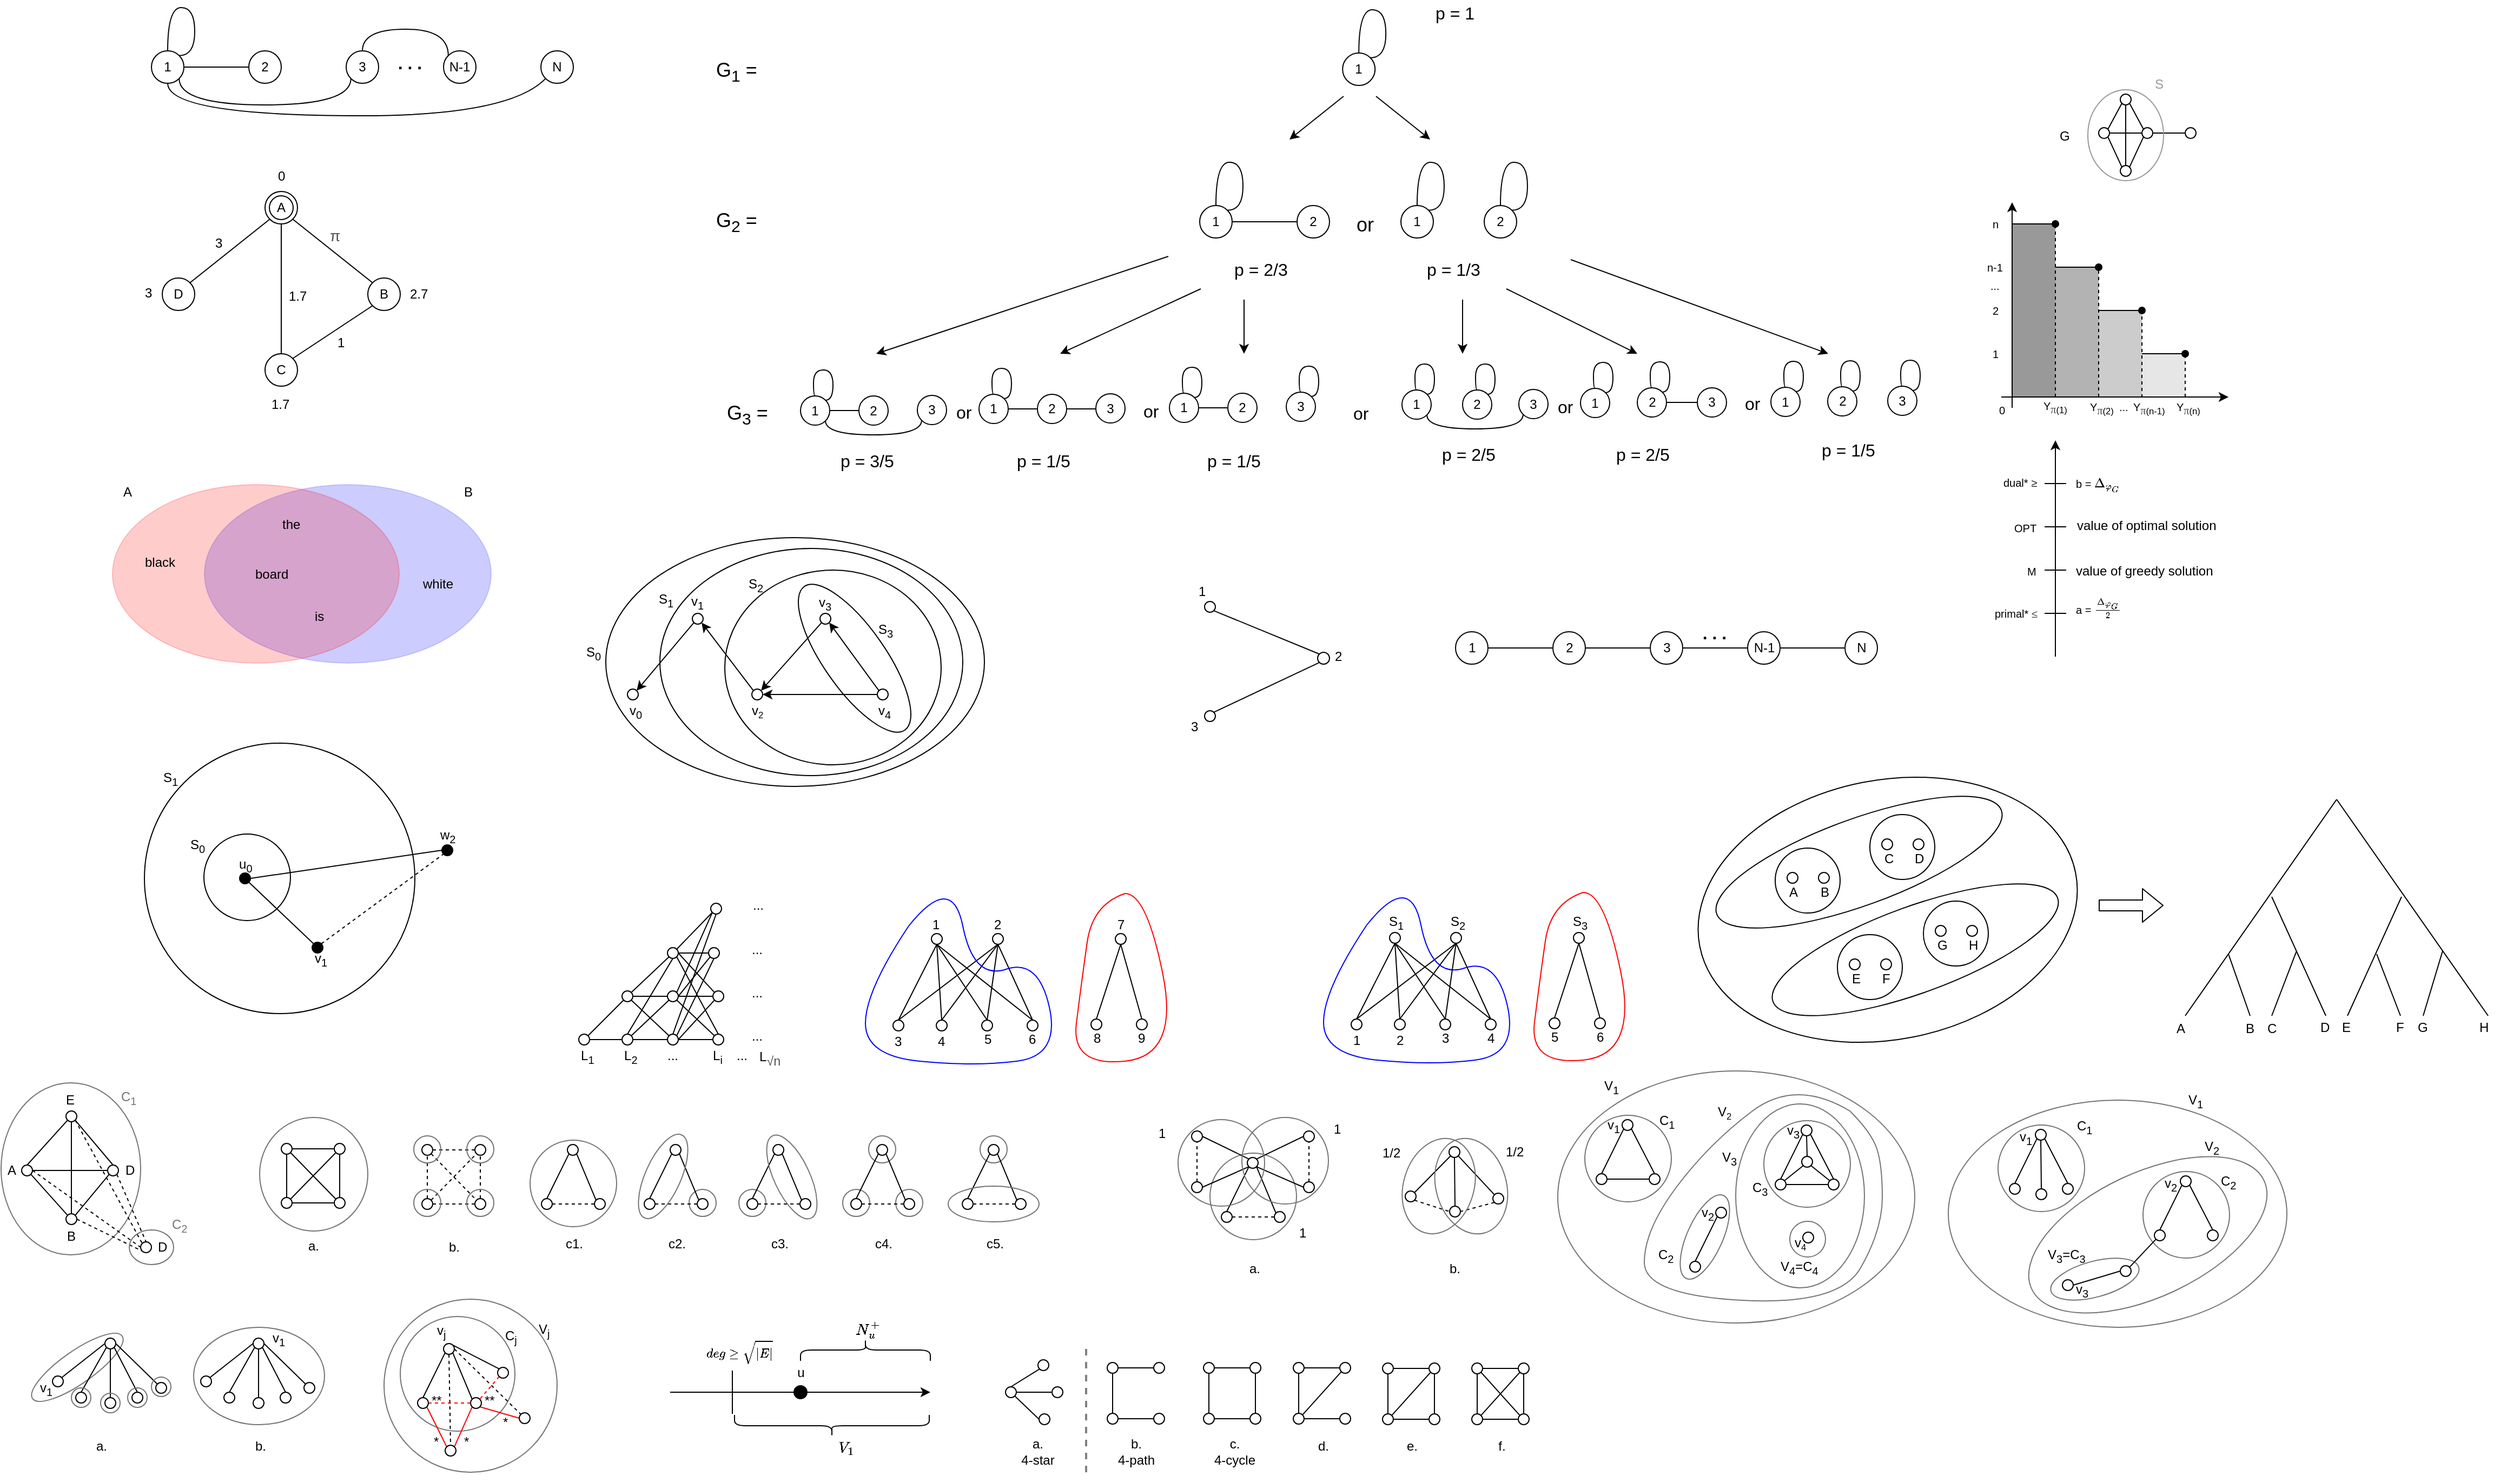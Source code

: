 <mxfile version="12.3.6" type="device" pages="1"><diagram id="Nk_MHmTvKU7Kj-q8d-KR" name="Pagina-1"><mxGraphModel dx="346" dy="210" grid="1" gridSize="10" guides="1" tooltips="1" connect="1" arrows="1" fold="1" page="1" pageScale="1" pageWidth="1169" pageHeight="827" math="1" shadow="0"><root><mxCell id="0"/><mxCell id="1" parent="0"/><mxCell id="CMIpEBPnKld3bcWfBdPu-333" value="" style="ellipse;whiteSpace=wrap;html=1;aspect=fixed;strokeColor=#757575;fillColor=none;" parent="1" vertex="1"><mxGeometry x="390" y="1290" width="106" height="106" as="geometry"/></mxCell><mxCell id="CMIpEBPnKld3bcWfBdPu-306" value="" style="ellipse;whiteSpace=wrap;html=1;strokeColor=#757575;fillColor=none;rotation=-35;" parent="1" vertex="1"><mxGeometry x="41" y="1322" width="101" height="30" as="geometry"/></mxCell><mxCell id="CMIpEBPnKld3bcWfBdPu-284" value="" style="ellipse;whiteSpace=wrap;html=1;strokeColor=#757575;fillColor=none;rotation=0;" parent="1" vertex="1"><mxGeometry x="1460" y="1063" width="330" height="233" as="geometry"/></mxCell><mxCell id="CMIpEBPnKld3bcWfBdPu-288" value="" style="ellipse;whiteSpace=wrap;html=1;strokeColor=#757575;fillColor=none;rotation=-90;" parent="1" vertex="1"><mxGeometry x="1599" y="1119" width="170" height="119" as="geometry"/></mxCell><mxCell id="CMIpEBPnKld3bcWfBdPu-282" value="" style="ellipse;whiteSpace=wrap;html=1;strokeColor=#757575;fillColor=none;rotation=0;" parent="1" vertex="1"><mxGeometry x="1821" y="1090" width="313" height="210" as="geometry"/></mxCell><mxCell id="CMIpEBPnKld3bcWfBdPu-276" value="" style="ellipse;whiteSpace=wrap;html=1;strokeColor=#757575;fillColor=none;rotation=-15;" parent="1" vertex="1"><mxGeometry x="1914.5" y="1239" width="84" height="33" as="geometry"/></mxCell><mxCell id="CMIpEBPnKld3bcWfBdPu-279" value="" style="ellipse;whiteSpace=wrap;html=1;strokeColor=#757575;fillColor=none;rotation=-25;" parent="1" vertex="1"><mxGeometry x="1887" y="1157" width="237" height="115" as="geometry"/></mxCell><mxCell id="CMIpEBPnKld3bcWfBdPu-222" value="" style="ellipse;whiteSpace=wrap;html=1;aspect=fixed;strokeColor=#757575;fillColor=none;" parent="1" vertex="1"><mxGeometry x="1485" y="1104" width="80" height="80" as="geometry"/></mxCell><mxCell id="CMIpEBPnKld3bcWfBdPu-231" value="" style="ellipse;whiteSpace=wrap;html=1;aspect=fixed;strokeColor=#757575;fillColor=none;" parent="1" vertex="1"><mxGeometry x="1650.5" y="1109" width="80" height="80" as="geometry"/></mxCell><mxCell id="CMIpEBPnKld3bcWfBdPu-183" value="" style="ellipse;whiteSpace=wrap;html=1;aspect=fixed;strokeColor=#757575;fillColor=none;" parent="1" vertex="1"><mxGeometry x="1138.5" y="1139" width="80" height="80" as="geometry"/></mxCell><mxCell id="CMIpEBPnKld3bcWfBdPu-66" value="" style="ellipse;whiteSpace=wrap;html=1;fillColor=none;strokeColor=#757575;" parent="1" vertex="1"><mxGeometry x="21" y="1074" width="129" height="159" as="geometry"/></mxCell><mxCell id="4xBBqmfgJw45i2i3mB06-21" value="" style="ellipse;whiteSpace=wrap;html=1;fillColor=none;" parent="1" vertex="1"><mxGeometry x="580" y="570" width="350" height="230" as="geometry"/></mxCell><mxCell id="Ju-fMLherI0CvrqEt7vI-52" value="" style="rounded=0;whiteSpace=wrap;html=1;strokeColor=none;fillColor=#E6E6E6;fontSize=10;fontColor=#000000;" parent="1" vertex="1"><mxGeometry x="2000" y="400" width="40" height="40" as="geometry"/></mxCell><mxCell id="Ju-fMLherI0CvrqEt7vI-51" value="" style="rounded=0;whiteSpace=wrap;html=1;strokeColor=none;fillColor=#CCCCCC;fontSize=10;fontColor=#000000;" parent="1" vertex="1"><mxGeometry x="1960" y="360" width="40" height="80" as="geometry"/></mxCell><mxCell id="Ju-fMLherI0CvrqEt7vI-50" value="" style="rounded=0;whiteSpace=wrap;html=1;strokeColor=none;fillColor=#B3B3B3;fontSize=10;fontColor=#000000;" parent="1" vertex="1"><mxGeometry x="1920" y="320" width="40" height="120" as="geometry"/></mxCell><mxCell id="Ju-fMLherI0CvrqEt7vI-49" value="" style="rounded=0;whiteSpace=wrap;html=1;strokeColor=none;fillColor=#999999;fontSize=10;fontColor=#000000;" parent="1" vertex="1"><mxGeometry x="1880" y="280" width="40" height="160" as="geometry"/></mxCell><mxCell id="178iKVgz_NpLYzsXCubV-6" value="" style="ellipse;whiteSpace=wrap;html=1;aspect=fixed;fillColor=none;" parent="1" vertex="1"><mxGeometry x="153.5" y="760" width="250" height="250" as="geometry"/></mxCell><mxCell id="178iKVgz_NpLYzsXCubV-2" value="" style="ellipse;whiteSpace=wrap;html=1;aspect=fixed;fillColor=none;" parent="1" vertex="1"><mxGeometry x="208.5" y="844" width="80" height="80" as="geometry"/></mxCell><mxCell id="tIGuYb-Qc_KwOAhi_6X0-4" style="edgeStyle=orthogonalEdgeStyle;curved=1;rounded=0;orthogonalLoop=1;jettySize=auto;html=1;exitX=1;exitY=0.5;exitDx=0;exitDy=0;entryX=0;entryY=0.5;entryDx=0;entryDy=0;endArrow=none;endFill=0;" parent="1" source="tIGuYb-Qc_KwOAhi_6X0-1" target="tIGuYb-Qc_KwOAhi_6X0-2" edge="1"><mxGeometry relative="1" as="geometry"/></mxCell><mxCell id="tIGuYb-Qc_KwOAhi_6X0-1" value="1" style="ellipse;whiteSpace=wrap;html=1;aspect=fixed;" parent="1" vertex="1"><mxGeometry x="160" y="120" width="30" height="30" as="geometry"/></mxCell><mxCell id="tIGuYb-Qc_KwOAhi_6X0-2" value="2" style="ellipse;whiteSpace=wrap;html=1;aspect=fixed;" parent="1" vertex="1"><mxGeometry x="250" y="120" width="30" height="30" as="geometry"/></mxCell><mxCell id="tIGuYb-Qc_KwOAhi_6X0-3" style="edgeStyle=orthogonalEdgeStyle;rounded=0;orthogonalLoop=1;jettySize=auto;html=1;exitX=1;exitY=0;exitDx=0;exitDy=0;entryX=0.5;entryY=0;entryDx=0;entryDy=0;endArrow=none;endFill=0;curved=1;" parent="1" source="tIGuYb-Qc_KwOAhi_6X0-1" target="tIGuYb-Qc_KwOAhi_6X0-1" edge="1"><mxGeometry relative="1" as="geometry"><Array as="points"><mxPoint x="200" y="124"/><mxPoint x="200" y="80"/><mxPoint x="175" y="80"/></Array></mxGeometry></mxCell><mxCell id="tIGuYb-Qc_KwOAhi_6X0-6" style="edgeStyle=orthogonalEdgeStyle;curved=1;rounded=0;orthogonalLoop=1;jettySize=auto;html=1;exitX=0;exitY=1;exitDx=0;exitDy=0;entryX=1;entryY=1;entryDx=0;entryDy=0;endArrow=none;endFill=0;" parent="1" source="tIGuYb-Qc_KwOAhi_6X0-5" target="tIGuYb-Qc_KwOAhi_6X0-1" edge="1"><mxGeometry relative="1" as="geometry"><Array as="points"><mxPoint x="344" y="170"/><mxPoint x="186" y="170"/></Array></mxGeometry></mxCell><mxCell id="tIGuYb-Qc_KwOAhi_6X0-5" value="3" style="ellipse;whiteSpace=wrap;html=1;aspect=fixed;" parent="1" vertex="1"><mxGeometry x="340" y="120" width="30" height="30" as="geometry"/></mxCell><mxCell id="tIGuYb-Qc_KwOAhi_6X0-8" style="edgeStyle=orthogonalEdgeStyle;curved=1;rounded=0;orthogonalLoop=1;jettySize=auto;html=1;exitX=0;exitY=0;exitDx=0;exitDy=0;entryX=0.5;entryY=0;entryDx=0;entryDy=0;endArrow=none;endFill=0;" parent="1" source="tIGuYb-Qc_KwOAhi_6X0-7" target="tIGuYb-Qc_KwOAhi_6X0-5" edge="1"><mxGeometry relative="1" as="geometry"><Array as="points"><mxPoint x="434" y="100"/><mxPoint x="355" y="100"/></Array></mxGeometry></mxCell><mxCell id="tIGuYb-Qc_KwOAhi_6X0-7" value="N-1" style="ellipse;whiteSpace=wrap;html=1;aspect=fixed;" parent="1" vertex="1"><mxGeometry x="430" y="120" width="30" height="30" as="geometry"/></mxCell><mxCell id="tIGuYb-Qc_KwOAhi_6X0-10" style="edgeStyle=orthogonalEdgeStyle;curved=1;rounded=0;orthogonalLoop=1;jettySize=auto;html=1;exitX=0.5;exitY=0;exitDx=0;exitDy=0;entryX=0.5;entryY=1;entryDx=0;entryDy=0;endArrow=none;endFill=0;" parent="1" source="tIGuYb-Qc_KwOAhi_6X0-9" target="tIGuYb-Qc_KwOAhi_6X0-1" edge="1"><mxGeometry relative="1" as="geometry"><Array as="points"><mxPoint x="535" y="180"/><mxPoint x="175" y="180"/></Array></mxGeometry></mxCell><mxCell id="tIGuYb-Qc_KwOAhi_6X0-9" value="N" style="ellipse;whiteSpace=wrap;html=1;aspect=fixed;" parent="1" vertex="1"><mxGeometry x="520" y="120" width="30" height="30" as="geometry"/></mxCell><mxCell id="tIGuYb-Qc_KwOAhi_6X0-11" value="&lt;b&gt;&lt;font style=&quot;font-size: 16px&quot;&gt;. . .&lt;/font&gt;&lt;/b&gt;" style="text;html=1;strokeColor=none;fillColor=none;align=center;verticalAlign=middle;whiteSpace=wrap;rounded=0;" parent="1" vertex="1"><mxGeometry x="379" y="121" width="40" height="20" as="geometry"/></mxCell><mxCell id="W3im_P44sl38Hhk2Yl3V-5" style="rounded=0;orthogonalLoop=1;jettySize=auto;html=1;exitX=1;exitY=0;exitDx=0;exitDy=0;entryX=0;entryY=1;entryDx=0;entryDy=0;endArrow=none;endFill=0;" parent="1" source="W3im_P44sl38Hhk2Yl3V-1" target="W3im_P44sl38Hhk2Yl3V-9" edge="1"><mxGeometry relative="1" as="geometry"><mxPoint x="269.393" y="275.607" as="targetPoint"/></mxGeometry></mxCell><mxCell id="W3im_P44sl38Hhk2Yl3V-1" value="D" style="ellipse;whiteSpace=wrap;html=1;aspect=fixed;" parent="1" vertex="1"><mxGeometry x="170" y="330" width="30" height="30" as="geometry"/></mxCell><mxCell id="W3im_P44sl38Hhk2Yl3V-6" style="edgeStyle=none;rounded=0;orthogonalLoop=1;jettySize=auto;html=1;exitX=1;exitY=1;exitDx=0;exitDy=0;entryX=0;entryY=0;entryDx=0;entryDy=0;endArrow=none;endFill=0;" parent="1" source="W3im_P44sl38Hhk2Yl3V-9" target="W3im_P44sl38Hhk2Yl3V-3" edge="1"><mxGeometry relative="1" as="geometry"><mxPoint x="290.607" y="275.607" as="sourcePoint"/></mxGeometry></mxCell><mxCell id="W3im_P44sl38Hhk2Yl3V-7" style="edgeStyle=none;rounded=0;orthogonalLoop=1;jettySize=auto;html=1;exitX=0;exitY=1;exitDx=0;exitDy=0;entryX=1;entryY=0;entryDx=0;entryDy=0;endArrow=none;endFill=0;" parent="1" source="W3im_P44sl38Hhk2Yl3V-3" target="W3im_P44sl38Hhk2Yl3V-4" edge="1"><mxGeometry relative="1" as="geometry"/></mxCell><mxCell id="W3im_P44sl38Hhk2Yl3V-3" value="B" style="ellipse;whiteSpace=wrap;html=1;aspect=fixed;" parent="1" vertex="1"><mxGeometry x="360" y="330" width="30" height="30" as="geometry"/></mxCell><mxCell id="W3im_P44sl38Hhk2Yl3V-8" style="edgeStyle=none;rounded=0;orthogonalLoop=1;jettySize=auto;html=1;exitX=0.5;exitY=0;exitDx=0;exitDy=0;entryX=0.5;entryY=1;entryDx=0;entryDy=0;endArrow=none;endFill=0;" parent="1" source="W3im_P44sl38Hhk2Yl3V-4" target="W3im_P44sl38Hhk2Yl3V-9" edge="1"><mxGeometry relative="1" as="geometry"><mxPoint x="280" y="280" as="targetPoint"/></mxGeometry></mxCell><mxCell id="W3im_P44sl38Hhk2Yl3V-4" value="C" style="ellipse;whiteSpace=wrap;html=1;aspect=fixed;" parent="1" vertex="1"><mxGeometry x="265" y="400" width="30" height="30" as="geometry"/></mxCell><mxCell id="W3im_P44sl38Hhk2Yl3V-9" value="A" style="ellipse;shape=doubleEllipse;whiteSpace=wrap;html=1;aspect=fixed;" parent="1" vertex="1"><mxGeometry x="265" y="250" width="30" height="30" as="geometry"/></mxCell><mxCell id="W3im_P44sl38Hhk2Yl3V-10" value="3" style="text;html=1;resizable=0;points=[];autosize=1;align=left;verticalAlign=top;spacingTop=-4;" parent="1" vertex="1"><mxGeometry x="152" y="334" width="20" height="20" as="geometry"/></mxCell><mxCell id="W3im_P44sl38Hhk2Yl3V-11" value="0" style="text;html=1;resizable=0;points=[];autosize=1;align=left;verticalAlign=top;spacingTop=-4;" parent="1" vertex="1"><mxGeometry x="275" y="226" width="20" height="20" as="geometry"/></mxCell><mxCell id="W3im_P44sl38Hhk2Yl3V-12" value="3" style="text;html=1;resizable=0;points=[];autosize=1;align=left;verticalAlign=top;spacingTop=-4;" parent="1" vertex="1"><mxGeometry x="217" y="288" width="20" height="20" as="geometry"/></mxCell><mxCell id="W3im_P44sl38Hhk2Yl3V-13" value="2.7" style="text;html=1;resizable=0;points=[];autosize=1;align=left;verticalAlign=top;spacingTop=-4;" parent="1" vertex="1"><mxGeometry x="397" y="335" width="30" height="20" as="geometry"/></mxCell><mxCell id="W3im_P44sl38Hhk2Yl3V-14" value="1.7" style="text;html=1;resizable=0;points=[];autosize=1;align=left;verticalAlign=top;spacingTop=-4;" parent="1" vertex="1"><mxGeometry x="269" y="437" width="30" height="20" as="geometry"/></mxCell><mxCell id="W3im_P44sl38Hhk2Yl3V-15" value="1" style="text;html=1;resizable=0;points=[];autosize=1;align=left;verticalAlign=top;spacingTop=-4;" parent="1" vertex="1"><mxGeometry x="330" y="380" width="20" height="20" as="geometry"/></mxCell><mxCell id="W3im_P44sl38Hhk2Yl3V-17" value="1.7" style="text;html=1;resizable=0;points=[];autosize=1;align=left;verticalAlign=top;spacingTop=-4;" parent="1" vertex="1"><mxGeometry x="285" y="337" width="30" height="20" as="geometry"/></mxCell><mxCell id="W3im_P44sl38Hhk2Yl3V-18" value="&lt;span style=&quot;color: rgb(84 , 84 , 84) ; font-family: &amp;#34;arial&amp;#34; , sans-serif ; font-size: 14px ; white-space: normal ; background-color: rgb(255 , 255 , 255)&quot;&gt;π&lt;/span&gt;" style="text;html=1;resizable=0;points=[];autosize=1;align=left;verticalAlign=top;spacingTop=-4;" parent="1" vertex="1"><mxGeometry x="323" y="280" width="30" height="20" as="geometry"/></mxCell><mxCell id="aXIdsVJW9Q_-PdBEiyrH-1" value="" style="ellipse;whiteSpace=wrap;html=1;fillColor=#0000FF;opacity=20;strokeColor=#3333FF;" parent="1" vertex="1"><mxGeometry x="209" y="521" width="265" height="165" as="geometry"/></mxCell><mxCell id="aXIdsVJW9Q_-PdBEiyrH-2" value="" style="ellipse;whiteSpace=wrap;html=1;strokeColor=#FF0000;fillColor=#FF0000;opacity=20;" parent="1" vertex="1"><mxGeometry x="124" y="521" width="265" height="165" as="geometry"/></mxCell><mxCell id="aXIdsVJW9Q_-PdBEiyrH-3" value="the" style="text;html=1;resizable=0;points=[];autosize=1;align=left;verticalAlign=top;spacingTop=-4;" parent="1" vertex="1"><mxGeometry x="279" y="548" width="30" height="20" as="geometry"/></mxCell><mxCell id="aXIdsVJW9Q_-PdBEiyrH-4" value="black" style="text;html=1;resizable=0;points=[];autosize=1;align=left;verticalAlign=top;spacingTop=-4;" parent="1" vertex="1"><mxGeometry x="152" y="583" width="40" height="20" as="geometry"/></mxCell><mxCell id="aXIdsVJW9Q_-PdBEiyrH-5" value="white" style="text;html=1;resizable=0;points=[];autosize=1;align=left;verticalAlign=top;spacingTop=-4;" parent="1" vertex="1"><mxGeometry x="409" y="603" width="40" height="20" as="geometry"/></mxCell><mxCell id="aXIdsVJW9Q_-PdBEiyrH-6" value="board" style="text;html=1;resizable=0;points=[];autosize=1;align=left;verticalAlign=top;spacingTop=-4;" parent="1" vertex="1"><mxGeometry x="254" y="593.5" width="50" height="20" as="geometry"/></mxCell><mxCell id="aXIdsVJW9Q_-PdBEiyrH-7" value="is" style="text;html=1;resizable=0;points=[];autosize=1;align=left;verticalAlign=top;spacingTop=-4;" parent="1" vertex="1"><mxGeometry x="309" y="633" width="20" height="20" as="geometry"/></mxCell><mxCell id="aXIdsVJW9Q_-PdBEiyrH-8" value="A" style="text;html=1;resizable=0;points=[];autosize=1;align=left;verticalAlign=top;spacingTop=-4;" parent="1" vertex="1"><mxGeometry x="132" y="518" width="20" height="20" as="geometry"/></mxCell><mxCell id="aXIdsVJW9Q_-PdBEiyrH-9" value="B" style="text;html=1;resizable=0;points=[];autosize=1;align=left;verticalAlign=top;spacingTop=-4;" parent="1" vertex="1"><mxGeometry x="447" y="518" width="20" height="20" as="geometry"/></mxCell><mxCell id="178iKVgz_NpLYzsXCubV-9" style="rounded=0;orthogonalLoop=1;jettySize=auto;html=1;exitX=1;exitY=1;exitDx=0;exitDy=0;entryX=0;entryY=0;entryDx=0;entryDy=0;endArrow=none;endFill=0;" parent="1" source="178iKVgz_NpLYzsXCubV-1" target="178iKVgz_NpLYzsXCubV-8" edge="1"><mxGeometry relative="1" as="geometry"/></mxCell><mxCell id="178iKVgz_NpLYzsXCubV-13" style="edgeStyle=none;rounded=0;orthogonalLoop=1;jettySize=auto;html=1;exitX=1;exitY=0.5;exitDx=0;exitDy=0;entryX=0;entryY=0.5;entryDx=0;entryDy=0;endArrow=none;endFill=0;" parent="1" source="178iKVgz_NpLYzsXCubV-1" target="178iKVgz_NpLYzsXCubV-11" edge="1"><mxGeometry relative="1" as="geometry"/></mxCell><mxCell id="178iKVgz_NpLYzsXCubV-1" value="" style="ellipse;whiteSpace=wrap;html=1;aspect=fixed;fillColor=#000000;" parent="1" vertex="1"><mxGeometry x="241.5" y="880" width="10" height="10" as="geometry"/></mxCell><mxCell id="178iKVgz_NpLYzsXCubV-4" value="u&lt;sub&gt;0&lt;/sub&gt;" style="text;html=1;resizable=0;points=[];autosize=1;align=left;verticalAlign=top;spacingTop=-4;" parent="1" vertex="1"><mxGeometry x="238.5" y="861.5" width="30" height="20" as="geometry"/></mxCell><mxCell id="178iKVgz_NpLYzsXCubV-5" value="S&lt;sub&gt;0&lt;/sub&gt;" style="text;html=1;resizable=0;points=[];autosize=1;align=left;verticalAlign=top;spacingTop=-4;" parent="1" vertex="1"><mxGeometry x="193.5" y="844" width="30" height="20" as="geometry"/></mxCell><mxCell id="178iKVgz_NpLYzsXCubV-7" value="S&lt;sub&gt;1&lt;/sub&gt;" style="text;html=1;resizable=0;points=[];autosize=1;align=left;verticalAlign=top;spacingTop=-4;" parent="1" vertex="1"><mxGeometry x="168.5" y="782" width="30" height="20" as="geometry"/></mxCell><mxCell id="178iKVgz_NpLYzsXCubV-14" style="edgeStyle=none;rounded=0;orthogonalLoop=1;jettySize=auto;html=1;exitX=1;exitY=0;exitDx=0;exitDy=0;entryX=0;entryY=1;entryDx=0;entryDy=0;endArrow=none;endFill=0;dashed=1;" parent="1" source="178iKVgz_NpLYzsXCubV-8" target="178iKVgz_NpLYzsXCubV-11" edge="1"><mxGeometry relative="1" as="geometry"/></mxCell><mxCell id="178iKVgz_NpLYzsXCubV-8" value="" style="ellipse;whiteSpace=wrap;html=1;aspect=fixed;fillColor=#000000;" parent="1" vertex="1"><mxGeometry x="308.5" y="944" width="10" height="10" as="geometry"/></mxCell><mxCell id="178iKVgz_NpLYzsXCubV-10" value="v&lt;sub&gt;1&lt;/sub&gt;" style="text;html=1;resizable=0;points=[];autosize=1;align=left;verticalAlign=top;spacingTop=-4;" parent="1" vertex="1"><mxGeometry x="308.5" y="949" width="30" height="20" as="geometry"/></mxCell><mxCell id="178iKVgz_NpLYzsXCubV-11" value="" style="ellipse;whiteSpace=wrap;html=1;aspect=fixed;fillColor=#000000;" parent="1" vertex="1"><mxGeometry x="428.5" y="854" width="10" height="10" as="geometry"/></mxCell><mxCell id="178iKVgz_NpLYzsXCubV-12" value="w&lt;sub&gt;2&lt;/sub&gt;" style="text;html=1;resizable=0;points=[];autosize=1;align=left;verticalAlign=top;spacingTop=-4;" parent="1" vertex="1"><mxGeometry x="424.5" y="835" width="30" height="20" as="geometry"/></mxCell><mxCell id="mT1K7lkBg3khpFeHAWsB-1" value="1" style="ellipse;whiteSpace=wrap;html=1;aspect=fixed;" parent="1" vertex="1"><mxGeometry x="1261.1" y="122" width="30" height="30" as="geometry"/></mxCell><mxCell id="mT1K7lkBg3khpFeHAWsB-2" style="edgeStyle=orthogonalEdgeStyle;rounded=0;orthogonalLoop=1;jettySize=auto;html=1;exitX=1;exitY=0;exitDx=0;exitDy=0;entryX=0.5;entryY=0;entryDx=0;entryDy=0;endArrow=none;endFill=0;curved=1;" parent="1" source="mT1K7lkBg3khpFeHAWsB-1" target="mT1K7lkBg3khpFeHAWsB-1" edge="1"><mxGeometry relative="1" as="geometry"><Array as="points"><mxPoint x="1301.1" y="126"/><mxPoint x="1301.1" y="82"/><mxPoint x="1276.1" y="82"/></Array></mxGeometry></mxCell><mxCell id="mT1K7lkBg3khpFeHAWsB-3" value="&lt;font style=&quot;font-size: 18px&quot;&gt;G&lt;sub&gt;1&lt;/sub&gt; =&lt;/font&gt;" style="text;html=1;resizable=0;points=[];autosize=1;align=left;verticalAlign=top;spacingTop=-4;" parent="1" vertex="1"><mxGeometry x="680" y="125" width="50" height="20" as="geometry"/></mxCell><mxCell id="mT1K7lkBg3khpFeHAWsB-4" value="&lt;font style=&quot;font-size: 18px&quot;&gt;G&lt;sub&gt;2&lt;/sub&gt; =&lt;/font&gt;" style="text;html=1;resizable=0;points=[];autosize=1;align=left;verticalAlign=top;spacingTop=-4;" parent="1" vertex="1"><mxGeometry x="680" y="264" width="50" height="20" as="geometry"/></mxCell><mxCell id="mT1K7lkBg3khpFeHAWsB-5" style="edgeStyle=orthogonalEdgeStyle;curved=1;rounded=0;orthogonalLoop=1;jettySize=auto;html=1;exitX=1;exitY=0.5;exitDx=0;exitDy=0;entryX=0;entryY=0.5;entryDx=0;entryDy=0;endArrow=none;endFill=0;" parent="1" source="mT1K7lkBg3khpFeHAWsB-6" target="mT1K7lkBg3khpFeHAWsB-7" edge="1"><mxGeometry relative="1" as="geometry"/></mxCell><mxCell id="mT1K7lkBg3khpFeHAWsB-6" value="1" style="ellipse;whiteSpace=wrap;html=1;aspect=fixed;" parent="1" vertex="1"><mxGeometry x="1129" y="263" width="30" height="30" as="geometry"/></mxCell><mxCell id="mT1K7lkBg3khpFeHAWsB-7" value="2" style="ellipse;whiteSpace=wrap;html=1;aspect=fixed;" parent="1" vertex="1"><mxGeometry x="1219" y="263" width="30" height="30" as="geometry"/></mxCell><mxCell id="mT1K7lkBg3khpFeHAWsB-8" style="edgeStyle=orthogonalEdgeStyle;rounded=0;orthogonalLoop=1;jettySize=auto;html=1;exitX=1;exitY=0;exitDx=0;exitDy=0;entryX=0.5;entryY=0;entryDx=0;entryDy=0;endArrow=none;endFill=0;curved=1;" parent="1" source="mT1K7lkBg3khpFeHAWsB-6" target="mT1K7lkBg3khpFeHAWsB-6" edge="1"><mxGeometry relative="1" as="geometry"><Array as="points"><mxPoint x="1169" y="267"/><mxPoint x="1169" y="223"/><mxPoint x="1144" y="223"/></Array></mxGeometry></mxCell><mxCell id="mT1K7lkBg3khpFeHAWsB-9" value="or" style="text;html=1;resizable=0;points=[];autosize=1;align=left;verticalAlign=top;spacingTop=-4;fontSize=18;" parent="1" vertex="1"><mxGeometry x="1272" y="268" width="30" height="20" as="geometry"/></mxCell><mxCell id="mT1K7lkBg3khpFeHAWsB-10" value="1" style="ellipse;whiteSpace=wrap;html=1;aspect=fixed;" parent="1" vertex="1"><mxGeometry x="1315" y="263" width="30" height="30" as="geometry"/></mxCell><mxCell id="mT1K7lkBg3khpFeHAWsB-11" style="edgeStyle=orthogonalEdgeStyle;rounded=0;orthogonalLoop=1;jettySize=auto;html=1;exitX=1;exitY=0;exitDx=0;exitDy=0;entryX=0.5;entryY=0;entryDx=0;entryDy=0;endArrow=none;endFill=0;curved=1;" parent="1" source="mT1K7lkBg3khpFeHAWsB-10" target="mT1K7lkBg3khpFeHAWsB-10" edge="1"><mxGeometry relative="1" as="geometry"><Array as="points"><mxPoint x="1355" y="267"/><mxPoint x="1355" y="223"/><mxPoint x="1330" y="223"/></Array></mxGeometry></mxCell><mxCell id="mT1K7lkBg3khpFeHAWsB-12" value="2" style="ellipse;whiteSpace=wrap;html=1;aspect=fixed;" parent="1" vertex="1"><mxGeometry x="1392" y="263" width="30" height="30" as="geometry"/></mxCell><mxCell id="mT1K7lkBg3khpFeHAWsB-13" style="edgeStyle=orthogonalEdgeStyle;rounded=0;orthogonalLoop=1;jettySize=auto;html=1;exitX=1;exitY=0;exitDx=0;exitDy=0;entryX=0.5;entryY=0;entryDx=0;entryDy=0;endArrow=none;endFill=0;curved=1;" parent="1" source="mT1K7lkBg3khpFeHAWsB-12" target="mT1K7lkBg3khpFeHAWsB-12" edge="1"><mxGeometry relative="1" as="geometry"><Array as="points"><mxPoint x="1432" y="267"/><mxPoint x="1432" y="223"/><mxPoint x="1407" y="223"/></Array></mxGeometry></mxCell><mxCell id="mT1K7lkBg3khpFeHAWsB-14" value="" style="endArrow=classic;html=1;fontSize=18;" parent="1" edge="1"><mxGeometry width="50" height="50" relative="1" as="geometry"><mxPoint x="1262" y="162" as="sourcePoint"/><mxPoint x="1212" y="202" as="targetPoint"/></mxGeometry></mxCell><mxCell id="mT1K7lkBg3khpFeHAWsB-15" value="" style="endArrow=classic;html=1;fontSize=18;" parent="1" edge="1"><mxGeometry width="50" height="50" relative="1" as="geometry"><mxPoint x="1292" y="162" as="sourcePoint"/><mxPoint x="1342" y="202" as="targetPoint"/></mxGeometry></mxCell><mxCell id="mT1K7lkBg3khpFeHAWsB-16" value="p = 1" style="text;html=1;resizable=0;points=[];autosize=1;align=left;verticalAlign=top;spacingTop=-4;fontSize=16;" parent="1" vertex="1"><mxGeometry x="1345" y="73" width="50" height="20" as="geometry"/></mxCell><mxCell id="mT1K7lkBg3khpFeHAWsB-17" value="p = 2/3" style="text;html=1;resizable=0;points=[];autosize=1;align=left;verticalAlign=top;spacingTop=-4;fontSize=16;" parent="1" vertex="1"><mxGeometry x="1159" y="310" width="70" height="20" as="geometry"/></mxCell><mxCell id="mT1K7lkBg3khpFeHAWsB-18" value="p = 1/3" style="text;html=1;resizable=0;points=[];autosize=1;align=left;verticalAlign=top;spacingTop=-4;fontSize=16;" parent="1" vertex="1"><mxGeometry x="1337" y="310" width="70" height="20" as="geometry"/></mxCell><mxCell id="mT1K7lkBg3khpFeHAWsB-19" value="&lt;font style=&quot;font-size: 18px&quot;&gt;G&lt;sub&gt;3&lt;/sub&gt; =&lt;/font&gt;" style="text;html=1;resizable=0;points=[];autosize=1;align=left;verticalAlign=top;spacingTop=-4;" parent="1" vertex="1"><mxGeometry x="690" y="441.5" width="50" height="20" as="geometry"/></mxCell><mxCell id="mT1K7lkBg3khpFeHAWsB-20" style="edgeStyle=orthogonalEdgeStyle;curved=1;rounded=0;orthogonalLoop=1;jettySize=auto;html=1;exitX=1;exitY=0.5;exitDx=0;exitDy=0;entryX=0;entryY=0.5;entryDx=0;entryDy=0;endArrow=none;endFill=0;" parent="1" source="mT1K7lkBg3khpFeHAWsB-21" target="mT1K7lkBg3khpFeHAWsB-22" edge="1"><mxGeometry relative="1" as="geometry"/></mxCell><mxCell id="mT1K7lkBg3khpFeHAWsB-21" value="1" style="ellipse;whiteSpace=wrap;html=1;aspect=fixed;" parent="1" vertex="1"><mxGeometry x="760" y="439" width="27" height="27" as="geometry"/></mxCell><mxCell id="mT1K7lkBg3khpFeHAWsB-22" value="2" style="ellipse;whiteSpace=wrap;html=1;aspect=fixed;" parent="1" vertex="1"><mxGeometry x="814" y="439" width="27" height="27" as="geometry"/></mxCell><mxCell id="mT1K7lkBg3khpFeHAWsB-23" style="edgeStyle=orthogonalEdgeStyle;rounded=0;orthogonalLoop=1;jettySize=auto;html=1;exitX=1;exitY=0;exitDx=0;exitDy=0;entryX=0.5;entryY=0;entryDx=0;entryDy=0;endArrow=none;endFill=0;curved=1;" parent="1" source="mT1K7lkBg3khpFeHAWsB-21" target="mT1K7lkBg3khpFeHAWsB-21" edge="1"><mxGeometry relative="1" as="geometry"><Array as="points"><mxPoint x="790" y="443"/><mxPoint x="790" y="415"/><mxPoint x="772" y="415"/><mxPoint x="772" y="439"/></Array></mxGeometry></mxCell><mxCell id="mT1K7lkBg3khpFeHAWsB-24" value="or" style="text;html=1;resizable=0;points=[];autosize=1;align=left;verticalAlign=top;spacingTop=-4;fontSize=16;" parent="1" vertex="1"><mxGeometry x="902" y="441.5" width="30" height="20" as="geometry"/></mxCell><mxCell id="mT1K7lkBg3khpFeHAWsB-25" value="p = 3/5" style="text;html=1;resizable=0;points=[];autosize=1;align=left;verticalAlign=top;spacingTop=-4;fontSize=16;" parent="1" vertex="1"><mxGeometry x="795" y="486.5" width="70" height="20" as="geometry"/></mxCell><mxCell id="mT1K7lkBg3khpFeHAWsB-28" style="edgeStyle=orthogonalEdgeStyle;curved=1;rounded=0;orthogonalLoop=1;jettySize=auto;html=1;exitX=0;exitY=1;exitDx=0;exitDy=0;entryX=1;entryY=1;entryDx=0;entryDy=0;endArrow=none;endFill=0;fontSize=16;" parent="1" source="mT1K7lkBg3khpFeHAWsB-26" target="mT1K7lkBg3khpFeHAWsB-21" edge="1"><mxGeometry relative="1" as="geometry"><Array as="points"><mxPoint x="872" y="475"/><mxPoint x="783" y="475"/></Array></mxGeometry></mxCell><mxCell id="mT1K7lkBg3khpFeHAWsB-26" value="3" style="ellipse;whiteSpace=wrap;html=1;aspect=fixed;" parent="1" vertex="1"><mxGeometry x="868" y="438.5" width="27" height="27" as="geometry"/></mxCell><mxCell id="mT1K7lkBg3khpFeHAWsB-35" style="edgeStyle=orthogonalEdgeStyle;curved=1;rounded=0;orthogonalLoop=1;jettySize=auto;html=1;exitX=1;exitY=0.5;exitDx=0;exitDy=0;entryX=0;entryY=0.5;entryDx=0;entryDy=0;endArrow=none;endFill=0;" parent="1" source="mT1K7lkBg3khpFeHAWsB-36" target="mT1K7lkBg3khpFeHAWsB-37" edge="1"><mxGeometry relative="1" as="geometry"/></mxCell><mxCell id="mT1K7lkBg3khpFeHAWsB-36" value="1" style="ellipse;whiteSpace=wrap;html=1;aspect=fixed;" parent="1" vertex="1"><mxGeometry x="925" y="437.5" width="27" height="27" as="geometry"/></mxCell><mxCell id="mT1K7lkBg3khpFeHAWsB-41" style="edgeStyle=orthogonalEdgeStyle;curved=1;rounded=0;orthogonalLoop=1;jettySize=auto;html=1;exitX=1;exitY=0.5;exitDx=0;exitDy=0;entryX=0;entryY=0.5;entryDx=0;entryDy=0;endArrow=none;endFill=0;fontSize=16;" parent="1" source="mT1K7lkBg3khpFeHAWsB-37" target="mT1K7lkBg3khpFeHAWsB-40" edge="1"><mxGeometry relative="1" as="geometry"/></mxCell><mxCell id="mT1K7lkBg3khpFeHAWsB-37" value="2" style="ellipse;whiteSpace=wrap;html=1;aspect=fixed;" parent="1" vertex="1"><mxGeometry x="979" y="437.5" width="27" height="27" as="geometry"/></mxCell><mxCell id="mT1K7lkBg3khpFeHAWsB-38" style="edgeStyle=orthogonalEdgeStyle;rounded=0;orthogonalLoop=1;jettySize=auto;html=1;exitX=1;exitY=0;exitDx=0;exitDy=0;entryX=0.5;entryY=0;entryDx=0;entryDy=0;endArrow=none;endFill=0;curved=1;" parent="1" source="mT1K7lkBg3khpFeHAWsB-36" target="mT1K7lkBg3khpFeHAWsB-36" edge="1"><mxGeometry relative="1" as="geometry"><Array as="points"><mxPoint x="955" y="441.5"/><mxPoint x="955" y="413.5"/><mxPoint x="937" y="413.5"/><mxPoint x="937" y="437.5"/></Array></mxGeometry></mxCell><mxCell id="mT1K7lkBg3khpFeHAWsB-40" value="3" style="ellipse;whiteSpace=wrap;html=1;aspect=fixed;" parent="1" vertex="1"><mxGeometry x="1033" y="437" width="27" height="27" as="geometry"/></mxCell><mxCell id="mT1K7lkBg3khpFeHAWsB-42" value="" style="endArrow=classic;html=1;fontSize=18;" parent="1" edge="1"><mxGeometry width="50" height="50" relative="1" as="geometry"><mxPoint x="1100" y="310" as="sourcePoint"/><mxPoint x="830" y="400" as="targetPoint"/></mxGeometry></mxCell><mxCell id="mT1K7lkBg3khpFeHAWsB-43" value="" style="endArrow=classic;html=1;fontSize=18;" parent="1" edge="1"><mxGeometry width="50" height="50" relative="1" as="geometry"><mxPoint x="1130" y="340" as="sourcePoint"/><mxPoint x="1000" y="400" as="targetPoint"/></mxGeometry></mxCell><mxCell id="mT1K7lkBg3khpFeHAWsB-44" value="" style="endArrow=classic;html=1;fontSize=18;" parent="1" edge="1"><mxGeometry width="50" height="50" relative="1" as="geometry"><mxPoint x="1170" y="350" as="sourcePoint"/><mxPoint x="1170" y="400" as="targetPoint"/></mxGeometry></mxCell><mxCell id="mT1K7lkBg3khpFeHAWsB-51" value="or" style="text;html=1;resizable=0;points=[];autosize=1;align=left;verticalAlign=top;spacingTop=-4;fontSize=16;" parent="1" vertex="1"><mxGeometry x="1075" y="440.5" width="30" height="20" as="geometry"/></mxCell><mxCell id="mT1K7lkBg3khpFeHAWsB-52" style="edgeStyle=orthogonalEdgeStyle;curved=1;rounded=0;orthogonalLoop=1;jettySize=auto;html=1;exitX=1;exitY=0.5;exitDx=0;exitDy=0;entryX=0;entryY=0.5;entryDx=0;entryDy=0;endArrow=none;endFill=0;" parent="1" source="mT1K7lkBg3khpFeHAWsB-53" target="mT1K7lkBg3khpFeHAWsB-55" edge="1"><mxGeometry relative="1" as="geometry"/></mxCell><mxCell id="mT1K7lkBg3khpFeHAWsB-53" value="1" style="ellipse;whiteSpace=wrap;html=1;aspect=fixed;" parent="1" vertex="1"><mxGeometry x="1101" y="436.5" width="27" height="27" as="geometry"/></mxCell><mxCell id="mT1K7lkBg3khpFeHAWsB-55" value="2" style="ellipse;whiteSpace=wrap;html=1;aspect=fixed;" parent="1" vertex="1"><mxGeometry x="1155" y="436.5" width="27" height="27" as="geometry"/></mxCell><mxCell id="mT1K7lkBg3khpFeHAWsB-56" style="edgeStyle=orthogonalEdgeStyle;rounded=0;orthogonalLoop=1;jettySize=auto;html=1;exitX=1;exitY=0;exitDx=0;exitDy=0;entryX=0.5;entryY=0;entryDx=0;entryDy=0;endArrow=none;endFill=0;curved=1;" parent="1" source="mT1K7lkBg3khpFeHAWsB-53" target="mT1K7lkBg3khpFeHAWsB-53" edge="1"><mxGeometry relative="1" as="geometry"><Array as="points"><mxPoint x="1131" y="440.5"/><mxPoint x="1131" y="412.5"/><mxPoint x="1113" y="412.5"/><mxPoint x="1113" y="436.5"/></Array></mxGeometry></mxCell><mxCell id="mT1K7lkBg3khpFeHAWsB-58" value="3" style="ellipse;whiteSpace=wrap;html=1;aspect=fixed;" parent="1" vertex="1"><mxGeometry x="1209" y="435.5" width="27" height="27" as="geometry"/></mxCell><mxCell id="mT1K7lkBg3khpFeHAWsB-59" style="edgeStyle=orthogonalEdgeStyle;rounded=0;orthogonalLoop=1;jettySize=auto;html=1;exitX=1;exitY=0;exitDx=0;exitDy=0;entryX=0.5;entryY=0;entryDx=0;entryDy=0;endArrow=none;endFill=0;curved=1;" parent="1" source="mT1K7lkBg3khpFeHAWsB-58" target="mT1K7lkBg3khpFeHAWsB-58" edge="1"><mxGeometry relative="1" as="geometry"><Array as="points"><mxPoint x="1239" y="439.5"/><mxPoint x="1239" y="411.5"/><mxPoint x="1221" y="411.5"/><mxPoint x="1221" y="435.5"/></Array></mxGeometry></mxCell><mxCell id="mT1K7lkBg3khpFeHAWsB-61" value="1" style="ellipse;whiteSpace=wrap;html=1;aspect=fixed;" parent="1" vertex="1"><mxGeometry x="1316" y="433.5" width="27" height="27" as="geometry"/></mxCell><mxCell id="mT1K7lkBg3khpFeHAWsB-63" style="edgeStyle=orthogonalEdgeStyle;rounded=0;orthogonalLoop=1;jettySize=auto;html=1;exitX=1;exitY=0;exitDx=0;exitDy=0;entryX=0.5;entryY=0;entryDx=0;entryDy=0;endArrow=none;endFill=0;curved=1;" parent="1" source="mT1K7lkBg3khpFeHAWsB-61" target="mT1K7lkBg3khpFeHAWsB-61" edge="1"><mxGeometry relative="1" as="geometry"><Array as="points"><mxPoint x="1346" y="437.5"/><mxPoint x="1346" y="409.5"/><mxPoint x="1328" y="409.5"/><mxPoint x="1328" y="433.5"/></Array></mxGeometry></mxCell><mxCell id="mT1K7lkBg3khpFeHAWsB-64" value="or" style="text;html=1;resizable=0;points=[];autosize=1;align=left;verticalAlign=top;spacingTop=-4;fontSize=16;" parent="1" vertex="1"><mxGeometry x="1458" y="437" width="30" height="20" as="geometry"/></mxCell><mxCell id="mT1K7lkBg3khpFeHAWsB-65" value="p = 2/5" style="text;html=1;resizable=0;points=[];autosize=1;align=left;verticalAlign=top;spacingTop=-4;fontSize=16;" parent="1" vertex="1"><mxGeometry x="1351" y="481" width="70" height="20" as="geometry"/></mxCell><mxCell id="mT1K7lkBg3khpFeHAWsB-66" style="edgeStyle=orthogonalEdgeStyle;curved=1;rounded=0;orthogonalLoop=1;jettySize=auto;html=1;exitX=0;exitY=1;exitDx=0;exitDy=0;entryX=1;entryY=1;entryDx=0;entryDy=0;endArrow=none;endFill=0;fontSize=16;" parent="1" source="mT1K7lkBg3khpFeHAWsB-67" target="mT1K7lkBg3khpFeHAWsB-61" edge="1"><mxGeometry relative="1" as="geometry"><Array as="points"><mxPoint x="1428" y="469.5"/><mxPoint x="1339" y="469.5"/></Array></mxGeometry></mxCell><mxCell id="mT1K7lkBg3khpFeHAWsB-67" value="3" style="ellipse;whiteSpace=wrap;html=1;aspect=fixed;" parent="1" vertex="1"><mxGeometry x="1424" y="433" width="27" height="27" as="geometry"/></mxCell><mxCell id="mT1K7lkBg3khpFeHAWsB-69" value="1" style="ellipse;whiteSpace=wrap;html=1;aspect=fixed;" parent="1" vertex="1"><mxGeometry x="1481" y="432" width="27" height="27" as="geometry"/></mxCell><mxCell id="mT1K7lkBg3khpFeHAWsB-70" style="edgeStyle=orthogonalEdgeStyle;curved=1;rounded=0;orthogonalLoop=1;jettySize=auto;html=1;exitX=1;exitY=0.5;exitDx=0;exitDy=0;entryX=0;entryY=0.5;entryDx=0;entryDy=0;endArrow=none;endFill=0;fontSize=16;" parent="1" source="mT1K7lkBg3khpFeHAWsB-84" target="mT1K7lkBg3khpFeHAWsB-73" edge="1"><mxGeometry relative="1" as="geometry"><mxPoint x="1562" y="446" as="sourcePoint"/></mxGeometry></mxCell><mxCell id="mT1K7lkBg3khpFeHAWsB-72" style="edgeStyle=orthogonalEdgeStyle;rounded=0;orthogonalLoop=1;jettySize=auto;html=1;exitX=1;exitY=0;exitDx=0;exitDy=0;entryX=0.5;entryY=0;entryDx=0;entryDy=0;endArrow=none;endFill=0;curved=1;" parent="1" source="mT1K7lkBg3khpFeHAWsB-69" target="mT1K7lkBg3khpFeHAWsB-69" edge="1"><mxGeometry relative="1" as="geometry"><Array as="points"><mxPoint x="1511" y="436"/><mxPoint x="1511" y="408"/><mxPoint x="1493" y="408"/><mxPoint x="1493" y="432"/></Array></mxGeometry></mxCell><mxCell id="mT1K7lkBg3khpFeHAWsB-73" value="3" style="ellipse;whiteSpace=wrap;html=1;aspect=fixed;" parent="1" vertex="1"><mxGeometry x="1589" y="431.5" width="27" height="27" as="geometry"/></mxCell><mxCell id="mT1K7lkBg3khpFeHAWsB-74" value="or" style="text;html=1;resizable=0;points=[];autosize=1;align=left;verticalAlign=top;spacingTop=-4;fontSize=16;" parent="1" vertex="1"><mxGeometry x="1631" y="434" width="30" height="20" as="geometry"/></mxCell><mxCell id="mT1K7lkBg3khpFeHAWsB-76" value="1" style="ellipse;whiteSpace=wrap;html=1;aspect=fixed;" parent="1" vertex="1"><mxGeometry x="1657" y="431" width="27" height="27" as="geometry"/></mxCell><mxCell id="mT1K7lkBg3khpFeHAWsB-78" style="edgeStyle=orthogonalEdgeStyle;rounded=0;orthogonalLoop=1;jettySize=auto;html=1;exitX=1;exitY=0;exitDx=0;exitDy=0;entryX=0.5;entryY=0;entryDx=0;entryDy=0;endArrow=none;endFill=0;curved=1;" parent="1" source="mT1K7lkBg3khpFeHAWsB-76" target="mT1K7lkBg3khpFeHAWsB-76" edge="1"><mxGeometry relative="1" as="geometry"><Array as="points"><mxPoint x="1687" y="435"/><mxPoint x="1687" y="407"/><mxPoint x="1669" y="407"/><mxPoint x="1669" y="431"/></Array></mxGeometry></mxCell><mxCell id="mT1K7lkBg3khpFeHAWsB-79" value="3" style="ellipse;whiteSpace=wrap;html=1;aspect=fixed;" parent="1" vertex="1"><mxGeometry x="1765" y="430" width="27" height="27" as="geometry"/></mxCell><mxCell id="mT1K7lkBg3khpFeHAWsB-80" style="edgeStyle=orthogonalEdgeStyle;rounded=0;orthogonalLoop=1;jettySize=auto;html=1;exitX=1;exitY=0;exitDx=0;exitDy=0;entryX=0.5;entryY=0;entryDx=0;entryDy=0;endArrow=none;endFill=0;curved=1;" parent="1" source="mT1K7lkBg3khpFeHAWsB-79" target="mT1K7lkBg3khpFeHAWsB-79" edge="1"><mxGeometry relative="1" as="geometry"><Array as="points"><mxPoint x="1795" y="434"/><mxPoint x="1795" y="406"/><mxPoint x="1777" y="406"/><mxPoint x="1777" y="430"/></Array></mxGeometry></mxCell><mxCell id="mT1K7lkBg3khpFeHAWsB-81" value="or" style="text;html=1;resizable=0;points=[];autosize=1;align=left;verticalAlign=top;spacingTop=-4;fontSize=16;" parent="1" vertex="1"><mxGeometry x="1269" y="442.5" width="30" height="20" as="geometry"/></mxCell><mxCell id="mT1K7lkBg3khpFeHAWsB-82" value="2" style="ellipse;whiteSpace=wrap;html=1;aspect=fixed;" parent="1" vertex="1"><mxGeometry x="1372" y="433.5" width="27" height="27" as="geometry"/></mxCell><mxCell id="mT1K7lkBg3khpFeHAWsB-83" style="edgeStyle=orthogonalEdgeStyle;rounded=0;orthogonalLoop=1;jettySize=auto;html=1;exitX=1;exitY=0;exitDx=0;exitDy=0;entryX=0.5;entryY=0;entryDx=0;entryDy=0;endArrow=none;endFill=0;curved=1;" parent="1" source="mT1K7lkBg3khpFeHAWsB-82" target="mT1K7lkBg3khpFeHAWsB-82" edge="1"><mxGeometry relative="1" as="geometry"><Array as="points"><mxPoint x="1402" y="437.5"/><mxPoint x="1402" y="409.5"/><mxPoint x="1384" y="409.5"/><mxPoint x="1384" y="433.5"/></Array></mxGeometry></mxCell><mxCell id="mT1K7lkBg3khpFeHAWsB-84" value="2" style="ellipse;whiteSpace=wrap;html=1;aspect=fixed;" parent="1" vertex="1"><mxGeometry x="1533.5" y="431.5" width="27" height="27" as="geometry"/></mxCell><mxCell id="mT1K7lkBg3khpFeHAWsB-85" style="edgeStyle=orthogonalEdgeStyle;rounded=0;orthogonalLoop=1;jettySize=auto;html=1;exitX=1;exitY=0;exitDx=0;exitDy=0;entryX=0.5;entryY=0;entryDx=0;entryDy=0;endArrow=none;endFill=0;curved=1;" parent="1" source="mT1K7lkBg3khpFeHAWsB-84" target="mT1K7lkBg3khpFeHAWsB-84" edge="1"><mxGeometry relative="1" as="geometry"><Array as="points"><mxPoint x="1563.5" y="435.5"/><mxPoint x="1563.5" y="407.5"/><mxPoint x="1545.5" y="407.5"/><mxPoint x="1545.5" y="431.5"/></Array></mxGeometry></mxCell><mxCell id="mT1K7lkBg3khpFeHAWsB-86" value="2" style="ellipse;whiteSpace=wrap;html=1;aspect=fixed;" parent="1" vertex="1"><mxGeometry x="1709.5" y="430.5" width="27" height="27" as="geometry"/></mxCell><mxCell id="mT1K7lkBg3khpFeHAWsB-87" style="edgeStyle=orthogonalEdgeStyle;rounded=0;orthogonalLoop=1;jettySize=auto;html=1;exitX=1;exitY=0;exitDx=0;exitDy=0;entryX=0.5;entryY=0;entryDx=0;entryDy=0;endArrow=none;endFill=0;curved=1;" parent="1" source="mT1K7lkBg3khpFeHAWsB-86" target="mT1K7lkBg3khpFeHAWsB-86" edge="1"><mxGeometry relative="1" as="geometry"><Array as="points"><mxPoint x="1739.5" y="434.5"/><mxPoint x="1739.5" y="406.5"/><mxPoint x="1721.5" y="406.5"/><mxPoint x="1721.5" y="430.5"/></Array></mxGeometry></mxCell><mxCell id="mT1K7lkBg3khpFeHAWsB-88" value="" style="endArrow=classic;html=1;fontSize=18;" parent="1" edge="1"><mxGeometry width="50" height="50" relative="1" as="geometry"><mxPoint x="1372" y="350" as="sourcePoint"/><mxPoint x="1372" y="400" as="targetPoint"/></mxGeometry></mxCell><mxCell id="mT1K7lkBg3khpFeHAWsB-89" value="" style="endArrow=classic;html=1;fontSize=18;" parent="1" edge="1"><mxGeometry width="50" height="50" relative="1" as="geometry"><mxPoint x="1412.5" y="340" as="sourcePoint"/><mxPoint x="1533.5" y="400" as="targetPoint"/></mxGeometry></mxCell><mxCell id="mT1K7lkBg3khpFeHAWsB-90" value="" style="endArrow=classic;html=1;fontSize=18;" parent="1" edge="1"><mxGeometry width="50" height="50" relative="1" as="geometry"><mxPoint x="1472" y="313" as="sourcePoint"/><mxPoint x="1710" y="400" as="targetPoint"/></mxGeometry></mxCell><mxCell id="mT1K7lkBg3khpFeHAWsB-91" value="p = 1/5" style="text;html=1;resizable=0;points=[];autosize=1;align=left;verticalAlign=top;spacingTop=-4;fontSize=16;" parent="1" vertex="1"><mxGeometry x="957.5" y="486.5" width="70" height="20" as="geometry"/></mxCell><mxCell id="mT1K7lkBg3khpFeHAWsB-92" value="p = 1/5" style="text;html=1;resizable=0;points=[];autosize=1;align=left;verticalAlign=top;spacingTop=-4;fontSize=16;" parent="1" vertex="1"><mxGeometry x="1133.5" y="486.5" width="70" height="20" as="geometry"/></mxCell><mxCell id="mT1K7lkBg3khpFeHAWsB-93" value="p = 2/5" style="text;html=1;resizable=0;points=[];autosize=1;align=left;verticalAlign=top;spacingTop=-4;fontSize=16;" parent="1" vertex="1"><mxGeometry x="1512" y="481" width="70" height="20" as="geometry"/></mxCell><mxCell id="mT1K7lkBg3khpFeHAWsB-94" value="p = 1/5" style="text;html=1;resizable=0;points=[];autosize=1;align=left;verticalAlign=top;spacingTop=-4;fontSize=16;" parent="1" vertex="1"><mxGeometry x="1701.5" y="476.5" width="70" height="20" as="geometry"/></mxCell><mxCell id="Ju-fMLherI0CvrqEt7vI-7" style="edgeStyle=orthogonalEdgeStyle;rounded=0;orthogonalLoop=1;jettySize=auto;html=1;exitX=0.5;exitY=1;exitDx=0;exitDy=0;entryX=0.5;entryY=0;entryDx=0;entryDy=0;endArrow=none;endFill=0;" parent="1" source="Ju-fMLherI0CvrqEt7vI-1" target="Ju-fMLherI0CvrqEt7vI-4" edge="1"><mxGeometry relative="1" as="geometry"/></mxCell><mxCell id="Ju-fMLherI0CvrqEt7vI-10" style="rounded=0;orthogonalLoop=1;jettySize=auto;html=1;exitX=0;exitY=1;exitDx=0;exitDy=0;entryX=1;entryY=0;entryDx=0;entryDy=0;endArrow=none;endFill=0;" parent="1" source="Ju-fMLherI0CvrqEt7vI-1" target="Ju-fMLherI0CvrqEt7vI-2" edge="1"><mxGeometry relative="1" as="geometry"/></mxCell><mxCell id="Ju-fMLherI0CvrqEt7vI-1" value="" style="ellipse;whiteSpace=wrap;html=1;aspect=fixed;" parent="1" vertex="1"><mxGeometry x="1980" y="160" width="10" height="10" as="geometry"/></mxCell><mxCell id="Ju-fMLherI0CvrqEt7vI-8" style="edgeStyle=orthogonalEdgeStyle;rounded=0;orthogonalLoop=1;jettySize=auto;html=1;exitX=1;exitY=0.5;exitDx=0;exitDy=0;entryX=0;entryY=0.5;entryDx=0;entryDy=0;endArrow=none;endFill=0;" parent="1" source="Ju-fMLherI0CvrqEt7vI-2" target="Ju-fMLherI0CvrqEt7vI-3" edge="1"><mxGeometry relative="1" as="geometry"/></mxCell><mxCell id="Ju-fMLherI0CvrqEt7vI-11" style="edgeStyle=none;rounded=0;orthogonalLoop=1;jettySize=auto;html=1;exitX=1;exitY=1;exitDx=0;exitDy=0;entryX=0;entryY=0;entryDx=0;entryDy=0;endArrow=none;endFill=0;" parent="1" source="Ju-fMLherI0CvrqEt7vI-2" target="Ju-fMLherI0CvrqEt7vI-4" edge="1"><mxGeometry relative="1" as="geometry"/></mxCell><mxCell id="Ju-fMLherI0CvrqEt7vI-2" value="" style="ellipse;whiteSpace=wrap;html=1;aspect=fixed;" parent="1" vertex="1"><mxGeometry x="1960" y="191" width="10" height="10" as="geometry"/></mxCell><mxCell id="Ju-fMLherI0CvrqEt7vI-9" style="edgeStyle=orthogonalEdgeStyle;rounded=0;orthogonalLoop=1;jettySize=auto;html=1;exitX=1;exitY=0.5;exitDx=0;exitDy=0;entryX=0;entryY=0.5;entryDx=0;entryDy=0;endArrow=none;endFill=0;" parent="1" source="Ju-fMLherI0CvrqEt7vI-3" target="Ju-fMLherI0CvrqEt7vI-5" edge="1"><mxGeometry relative="1" as="geometry"/></mxCell><mxCell id="Ju-fMLherI0CvrqEt7vI-13" style="edgeStyle=none;rounded=0;orthogonalLoop=1;jettySize=auto;html=1;exitX=0;exitY=0;exitDx=0;exitDy=0;entryX=1;entryY=1;entryDx=0;entryDy=0;endArrow=none;endFill=0;" parent="1" source="Ju-fMLherI0CvrqEt7vI-3" target="Ju-fMLherI0CvrqEt7vI-1" edge="1"><mxGeometry relative="1" as="geometry"/></mxCell><mxCell id="Ju-fMLherI0CvrqEt7vI-3" value="" style="ellipse;whiteSpace=wrap;html=1;aspect=fixed;" parent="1" vertex="1"><mxGeometry x="2000" y="191" width="10" height="10" as="geometry"/></mxCell><mxCell id="Ju-fMLherI0CvrqEt7vI-12" style="edgeStyle=none;rounded=0;orthogonalLoop=1;jettySize=auto;html=1;exitX=1;exitY=0;exitDx=0;exitDy=0;entryX=0;entryY=1;entryDx=0;entryDy=0;endArrow=none;endFill=0;" parent="1" source="Ju-fMLherI0CvrqEt7vI-4" target="Ju-fMLherI0CvrqEt7vI-3" edge="1"><mxGeometry relative="1" as="geometry"/></mxCell><mxCell id="Ju-fMLherI0CvrqEt7vI-4" value="" style="ellipse;whiteSpace=wrap;html=1;aspect=fixed;" parent="1" vertex="1"><mxGeometry x="1980" y="226" width="10" height="10" as="geometry"/></mxCell><mxCell id="Ju-fMLherI0CvrqEt7vI-5" value="" style="ellipse;whiteSpace=wrap;html=1;aspect=fixed;" parent="1" vertex="1"><mxGeometry x="2040" y="191" width="10" height="10" as="geometry"/></mxCell><mxCell id="Ju-fMLherI0CvrqEt7vI-14" value="G" style="text;html=1;resizable=0;points=[];autosize=1;align=left;verticalAlign=top;spacingTop=-4;" parent="1" vertex="1"><mxGeometry x="1922" y="189" width="30" height="20" as="geometry"/></mxCell><mxCell id="Ju-fMLherI0CvrqEt7vI-15" value="S" style="text;html=1;resizable=0;points=[];autosize=1;align=left;verticalAlign=top;spacingTop=-4;fontColor=#999999;" parent="1" vertex="1"><mxGeometry x="2010" y="141" width="20" height="20" as="geometry"/></mxCell><mxCell id="Ju-fMLherI0CvrqEt7vI-17" value="" style="ellipse;whiteSpace=wrap;html=1;fillColor=none;strokeColor=#999999;fontColor=#333333;" parent="1" vertex="1"><mxGeometry x="1950" y="156" width="70" height="84" as="geometry"/></mxCell><mxCell id="Ju-fMLherI0CvrqEt7vI-18" value="" style="endArrow=classic;html=1;fontColor=#999999;" parent="1" edge="1"><mxGeometry width="50" height="50" relative="1" as="geometry"><mxPoint x="1870" y="440" as="sourcePoint"/><mxPoint x="2080" y="440" as="targetPoint"/></mxGeometry></mxCell><mxCell id="Ju-fMLherI0CvrqEt7vI-19" value="" style="endArrow=classic;html=1;fontColor=#999999;" parent="1" edge="1"><mxGeometry width="50" height="50" relative="1" as="geometry"><mxPoint x="1880" y="450" as="sourcePoint"/><mxPoint x="1880" y="260" as="targetPoint"/></mxGeometry></mxCell><mxCell id="Ju-fMLherI0CvrqEt7vI-21" value="" style="endArrow=oval;html=1;fontColor=#999999;endFill=1;" parent="1" edge="1"><mxGeometry width="50" height="50" relative="1" as="geometry"><mxPoint x="1880" y="280" as="sourcePoint"/><mxPoint x="1920" y="280" as="targetPoint"/></mxGeometry></mxCell><mxCell id="Ju-fMLherI0CvrqEt7vI-22" value="" style="endArrow=oval;html=1;fontColor=#999999;endFill=1;" parent="1" edge="1"><mxGeometry width="50" height="50" relative="1" as="geometry"><mxPoint x="1920" y="320" as="sourcePoint"/><mxPoint x="1960" y="320" as="targetPoint"/></mxGeometry></mxCell><mxCell id="Ju-fMLherI0CvrqEt7vI-23" value="" style="endArrow=oval;html=1;fontColor=#999999;endFill=1;" parent="1" edge="1"><mxGeometry width="50" height="50" relative="1" as="geometry"><mxPoint x="1960" y="360" as="sourcePoint"/><mxPoint x="2000" y="360" as="targetPoint"/></mxGeometry></mxCell><mxCell id="Ju-fMLherI0CvrqEt7vI-24" value="" style="endArrow=oval;html=1;fontColor=#999999;endFill=1;" parent="1" edge="1"><mxGeometry width="50" height="50" relative="1" as="geometry"><mxPoint x="2000" y="400" as="sourcePoint"/><mxPoint x="2040" y="400" as="targetPoint"/></mxGeometry></mxCell><mxCell id="Ju-fMLherI0CvrqEt7vI-25" value="" style="endArrow=none;dashed=1;html=1;fontColor=#999999;" parent="1" edge="1"><mxGeometry width="50" height="50" relative="1" as="geometry"><mxPoint x="1920" y="440" as="sourcePoint"/><mxPoint x="1920" y="280" as="targetPoint"/></mxGeometry></mxCell><mxCell id="Ju-fMLherI0CvrqEt7vI-26" value="" style="endArrow=none;dashed=1;html=1;fontColor=#999999;" parent="1" edge="1"><mxGeometry width="50" height="50" relative="1" as="geometry"><mxPoint x="1960" y="440" as="sourcePoint"/><mxPoint x="1960" y="320" as="targetPoint"/></mxGeometry></mxCell><mxCell id="Ju-fMLherI0CvrqEt7vI-27" value="" style="endArrow=none;dashed=1;html=1;fontColor=#999999;" parent="1" edge="1"><mxGeometry width="50" height="50" relative="1" as="geometry"><mxPoint x="2000" y="440.5" as="sourcePoint"/><mxPoint x="2000" y="360" as="targetPoint"/></mxGeometry></mxCell><mxCell id="Ju-fMLherI0CvrqEt7vI-28" value="" style="endArrow=none;dashed=1;html=1;fontColor=#999999;" parent="1" edge="1"><mxGeometry width="50" height="50" relative="1" as="geometry"><mxPoint x="2040" y="440" as="sourcePoint"/><mxPoint x="2040" y="400" as="targetPoint"/></mxGeometry></mxCell><mxCell id="Ju-fMLherI0CvrqEt7vI-29" value="&lt;font color=&quot;#000000&quot; style=&quot;font-size: 10px&quot;&gt;0&lt;/font&gt;" style="text;html=1;resizable=0;points=[];autosize=1;align=left;verticalAlign=top;spacingTop=-4;fontColor=#999999;" parent="1" vertex="1"><mxGeometry x="1866" y="441.5" width="20" height="20" as="geometry"/></mxCell><mxCell id="Ju-fMLherI0CvrqEt7vI-31" value="&lt;font color=&quot;#000000&quot; style=&quot;font-size: 10px&quot;&gt;1&lt;/font&gt;" style="text;html=1;resizable=0;points=[];autosize=1;align=left;verticalAlign=top;spacingTop=-4;fontColor=#999999;" parent="1" vertex="1"><mxGeometry x="1860" y="390" width="20" height="20" as="geometry"/></mxCell><mxCell id="Ju-fMLherI0CvrqEt7vI-35" value="&lt;font color=&quot;#000000&quot; style=&quot;font-size: 10px&quot;&gt;2&lt;/font&gt;" style="text;html=1;resizable=0;points=[];autosize=1;align=left;verticalAlign=top;spacingTop=-4;fontColor=#999999;" parent="1" vertex="1"><mxGeometry x="1860" y="350" width="20" height="20" as="geometry"/></mxCell><mxCell id="Ju-fMLherI0CvrqEt7vI-37" value="&lt;font color=&quot;#000000&quot; style=&quot;font-size: 10px&quot;&gt;n-1&lt;/font&gt;" style="text;html=1;resizable=0;points=[];autosize=1;align=left;verticalAlign=top;spacingTop=-4;fontColor=#999999;" parent="1" vertex="1"><mxGeometry x="1855" y="310" width="30" height="20" as="geometry"/></mxCell><mxCell id="Ju-fMLherI0CvrqEt7vI-38" value="&lt;font color=&quot;#000000&quot; style=&quot;font-size: 10px&quot;&gt;n&lt;/font&gt;" style="text;html=1;resizable=0;points=[];autosize=1;align=left;verticalAlign=top;spacingTop=-4;fontColor=#999999;" parent="1" vertex="1"><mxGeometry x="1860" y="270" width="20" height="20" as="geometry"/></mxCell><mxCell id="Ju-fMLherI0CvrqEt7vI-39" value="&lt;font color=&quot;#000000&quot; style=&quot;font-size: 10px&quot;&gt;...&lt;/font&gt;" style="text;html=1;resizable=0;points=[];autosize=1;align=left;verticalAlign=top;spacingTop=-4;fontColor=#999999;" parent="1" vertex="1"><mxGeometry x="1858" y="327" width="20" height="20" as="geometry"/></mxCell><mxCell id="Ju-fMLherI0CvrqEt7vI-41" value="Y&lt;sub&gt;&lt;span style=&quot;color: rgb(68 , 68 , 68) ; font-family: &amp;#34;raleway&amp;#34; ; text-align: justify ; white-space: normal ; background-color: rgb(255 , 255 , 255)&quot;&gt;&lt;font style=&quot;font-size: 10px&quot;&gt;π&lt;/font&gt;&lt;/span&gt;&lt;span style=&quot;font-size: 8.333px&quot;&gt;(1)&lt;/span&gt;&lt;/sub&gt;" style="text;html=1;resizable=0;points=[];autosize=1;align=left;verticalAlign=top;spacingTop=-4;fontColor=#000000;fontSize=10;" parent="1" vertex="1"><mxGeometry x="1907" y="440" width="40" height="20" as="geometry"/></mxCell><mxCell id="Ju-fMLherI0CvrqEt7vI-43" value="Y&lt;sub&gt;&lt;span style=&quot;color: rgb(68 , 68 , 68) ; font-family: &amp;#34;raleway&amp;#34; ; text-align: justify ; white-space: normal ; background-color: rgb(255 , 255 , 255)&quot;&gt;&lt;font style=&quot;font-size: 10px&quot;&gt;π&lt;/font&gt;&lt;/span&gt;&lt;span style=&quot;font-size: 8.333px&quot;&gt;(2)&lt;/span&gt;&lt;/sub&gt;" style="text;html=1;resizable=0;points=[];autosize=1;align=left;verticalAlign=top;spacingTop=-4;fontColor=#000000;fontSize=10;" parent="1" vertex="1"><mxGeometry x="1950" y="440.5" width="40" height="20" as="geometry"/></mxCell><mxCell id="Ju-fMLherI0CvrqEt7vI-44" value="Y&lt;sub&gt;&lt;span style=&quot;color: rgb(68 , 68 , 68) ; font-family: &amp;#34;raleway&amp;#34; ; text-align: justify ; white-space: normal ; background-color: rgb(255 , 255 , 255)&quot;&gt;&lt;font style=&quot;font-size: 10px&quot;&gt;π&lt;/font&gt;&lt;/span&gt;&lt;span style=&quot;font-size: 8.333px&quot;&gt;(n-1)&lt;/span&gt;&lt;/sub&gt;" style="text;html=1;resizable=0;points=[];autosize=1;align=left;verticalAlign=top;spacingTop=-4;fontColor=#000000;fontSize=10;" parent="1" vertex="1"><mxGeometry x="1990" y="440.5" width="50" height="20" as="geometry"/></mxCell><mxCell id="Ju-fMLherI0CvrqEt7vI-45" value="Y&lt;sub&gt;&lt;span style=&quot;color: rgb(68 , 68 , 68) ; font-family: &amp;#34;raleway&amp;#34; ; text-align: justify ; white-space: normal ; background-color: rgb(255 , 255 , 255)&quot;&gt;&lt;font style=&quot;font-size: 10px&quot;&gt;π&lt;/font&gt;&lt;/span&gt;&lt;span style=&quot;font-size: 8.333px&quot;&gt;(n)&lt;/span&gt;&lt;/sub&gt;" style="text;html=1;resizable=0;points=[];autosize=1;align=left;verticalAlign=top;spacingTop=-4;fontColor=#000000;fontSize=10;" parent="1" vertex="1"><mxGeometry x="2030" y="440.5" width="40" height="20" as="geometry"/></mxCell><mxCell id="Ju-fMLherI0CvrqEt7vI-46" value="..." style="text;html=1;resizable=0;points=[];autosize=1;align=left;verticalAlign=top;spacingTop=-4;fontSize=10;fontColor=#000000;" parent="1" vertex="1"><mxGeometry x="1977" y="440.5" width="20" height="10" as="geometry"/></mxCell><mxCell id="Ju-fMLherI0CvrqEt7vI-53" value="" style="endArrow=classic;html=1;fontSize=10;fontColor=#000000;" parent="1" edge="1"><mxGeometry width="50" height="50" relative="1" as="geometry"><mxPoint x="1920" y="680" as="sourcePoint"/><mxPoint x="1920" y="480" as="targetPoint"/></mxGeometry></mxCell><mxCell id="Ju-fMLherI0CvrqEt7vI-54" value="" style="endArrow=none;html=1;fontSize=10;fontColor=#000000;" parent="1" edge="1"><mxGeometry width="50" height="50" relative="1" as="geometry"><mxPoint x="1910" y="520" as="sourcePoint"/><mxPoint x="1930" y="520" as="targetPoint"/></mxGeometry></mxCell><mxCell id="Ju-fMLherI0CvrqEt7vI-55" value="" style="endArrow=none;html=1;fontSize=10;fontColor=#000000;" parent="1" edge="1"><mxGeometry width="50" height="50" relative="1" as="geometry"><mxPoint x="1910" y="560" as="sourcePoint"/><mxPoint x="1930" y="560" as="targetPoint"/></mxGeometry></mxCell><mxCell id="Ju-fMLherI0CvrqEt7vI-56" value="" style="endArrow=none;html=1;fontSize=10;fontColor=#000000;" parent="1" edge="1"><mxGeometry width="50" height="50" relative="1" as="geometry"><mxPoint x="1910" y="600" as="sourcePoint"/><mxPoint x="1930" y="600" as="targetPoint"/></mxGeometry></mxCell><mxCell id="Ju-fMLherI0CvrqEt7vI-57" value="" style="endArrow=none;html=1;fontSize=10;fontColor=#000000;" parent="1" edge="1"><mxGeometry width="50" height="50" relative="1" as="geometry"><mxPoint x="1910" y="640" as="sourcePoint"/><mxPoint x="1930" y="640" as="targetPoint"/></mxGeometry></mxCell><mxCell id="Ju-fMLherI0CvrqEt7vI-58" value="dual*&amp;nbsp;&lt;span style=&quot;color: rgb(34 , 34 , 34) ; white-space: normal ; background-color: rgb(255 , 255 , 255)&quot;&gt;&lt;font style=&quot;font-size: 10px&quot;&gt;≥&lt;/font&gt;&lt;/span&gt;" style="text;html=1;resizable=0;points=[];autosize=1;align=left;verticalAlign=top;spacingTop=-4;fontSize=10;fontColor=#000000;" parent="1" vertex="1"><mxGeometry x="1870" y="511" width="50" height="10" as="geometry"/></mxCell><mxCell id="Ju-fMLherI0CvrqEt7vI-59" value="primal*&amp;nbsp;&lt;span style=&quot;color: rgb(84 , 84 , 84) ; white-space: normal ; background-color: rgb(255 , 255 , 255)&quot;&gt;&lt;font style=&quot;font-size: 10px&quot;&gt;≤&lt;/font&gt;&lt;/span&gt;" style="text;html=1;resizable=0;points=[];autosize=1;align=left;verticalAlign=top;spacingTop=-4;fontSize=10;fontColor=#000000;" parent="1" vertex="1"><mxGeometry x="1862" y="632" width="50" height="10" as="geometry"/></mxCell><mxCell id="Ju-fMLherI0CvrqEt7vI-60" value="OPT" style="text;html=1;resizable=0;points=[];autosize=1;align=left;verticalAlign=top;spacingTop=-4;fontSize=10;fontColor=#000000;" parent="1" vertex="1"><mxGeometry x="1880" y="553" width="40" height="10" as="geometry"/></mxCell><mxCell id="Ju-fMLherI0CvrqEt7vI-61" value="M" style="text;html=1;resizable=0;points=[];autosize=1;align=left;verticalAlign=top;spacingTop=-4;fontSize=10;fontColor=#000000;" parent="1" vertex="1"><mxGeometry x="1892" y="592.5" width="20" height="10" as="geometry"/></mxCell><mxCell id="Ju-fMLherI0CvrqEt7vI-62" value="b = \(\Delta_{\varphi_G}\)" style="text;html=1;resizable=0;points=[];autosize=1;align=left;verticalAlign=top;spacingTop=-4;fontSize=10;fontColor=#000000;" parent="1" vertex="1"><mxGeometry x="1937" y="512" width="130" height="10" as="geometry"/></mxCell><mxCell id="sb-nwaLTJBi5txzIXUfl-1" value="value of optimal solution" style="text;html=1;resizable=0;points=[];autosize=1;align=left;verticalAlign=top;spacingTop=-4;" parent="1" vertex="1"><mxGeometry x="1938" y="549" width="140" height="20" as="geometry"/></mxCell><mxCell id="sb-nwaLTJBi5txzIXUfl-2" value="value of greedy solution" style="text;html=1;resizable=0;points=[];autosize=1;align=left;verticalAlign=top;spacingTop=-4;" parent="1" vertex="1"><mxGeometry x="1937" y="590.5" width="140" height="20" as="geometry"/></mxCell><mxCell id="sb-nwaLTJBi5txzIXUfl-3" value="a = \(\frac{\Delta_{\varphi_G}&lt;br&gt;}{2}\)" style="text;html=1;resizable=0;points=[];autosize=1;align=left;verticalAlign=top;spacingTop=-4;fontSize=10;fontColor=#000000;" parent="1" vertex="1"><mxGeometry x="1937" y="623" width="140" height="30" as="geometry"/></mxCell><mxCell id="4xBBqmfgJw45i2i3mB06-1" value="" style="ellipse;whiteSpace=wrap;html=1;aspect=fixed;" parent="1" vertex="1"><mxGeometry x="600" y="710" width="10" height="10" as="geometry"/></mxCell><mxCell id="4xBBqmfgJw45i2i3mB06-12" style="rounded=0;orthogonalLoop=1;jettySize=auto;html=1;exitX=0;exitY=1;exitDx=0;exitDy=0;entryX=1;entryY=0;entryDx=0;entryDy=0;" parent="1" source="4xBBqmfgJw45i2i3mB06-2" target="4xBBqmfgJw45i2i3mB06-1" edge="1"><mxGeometry relative="1" as="geometry"/></mxCell><mxCell id="4xBBqmfgJw45i2i3mB06-2" value="" style="ellipse;whiteSpace=wrap;html=1;aspect=fixed;" parent="1" vertex="1"><mxGeometry x="660" y="640" width="10" height="10" as="geometry"/></mxCell><mxCell id="4xBBqmfgJw45i2i3mB06-13" style="edgeStyle=none;rounded=0;orthogonalLoop=1;jettySize=auto;html=1;exitX=0;exitY=0;exitDx=0;exitDy=0;entryX=1;entryY=1;entryDx=0;entryDy=0;" parent="1" source="4xBBqmfgJw45i2i3mB06-3" target="4xBBqmfgJw45i2i3mB06-2" edge="1"><mxGeometry relative="1" as="geometry"/></mxCell><mxCell id="4xBBqmfgJw45i2i3mB06-3" value="" style="ellipse;whiteSpace=wrap;html=1;aspect=fixed;" parent="1" vertex="1"><mxGeometry x="715" y="710" width="10" height="10" as="geometry"/></mxCell><mxCell id="4xBBqmfgJw45i2i3mB06-14" style="edgeStyle=none;rounded=0;orthogonalLoop=1;jettySize=auto;html=1;exitX=0;exitY=1;exitDx=0;exitDy=0;entryX=1;entryY=0;entryDx=0;entryDy=0;" parent="1" source="4xBBqmfgJw45i2i3mB06-4" target="4xBBqmfgJw45i2i3mB06-3" edge="1"><mxGeometry relative="1" as="geometry"/></mxCell><mxCell id="4xBBqmfgJw45i2i3mB06-4" value="" style="ellipse;whiteSpace=wrap;html=1;aspect=fixed;" parent="1" vertex="1"><mxGeometry x="778" y="640" width="10" height="10" as="geometry"/></mxCell><mxCell id="4xBBqmfgJw45i2i3mB06-15" style="edgeStyle=none;rounded=0;orthogonalLoop=1;jettySize=auto;html=1;exitX=0;exitY=0.5;exitDx=0;exitDy=0;entryX=1;entryY=0.5;entryDx=0;entryDy=0;" parent="1" source="4xBBqmfgJw45i2i3mB06-5" target="4xBBqmfgJw45i2i3mB06-3" edge="1"><mxGeometry relative="1" as="geometry"><mxPoint x="730" y="715" as="targetPoint"/></mxGeometry></mxCell><mxCell id="4xBBqmfgJw45i2i3mB06-16" style="edgeStyle=none;rounded=0;orthogonalLoop=1;jettySize=auto;html=1;exitX=0;exitY=0;exitDx=0;exitDy=0;entryX=1;entryY=1;entryDx=0;entryDy=0;" parent="1" source="4xBBqmfgJw45i2i3mB06-5" target="4xBBqmfgJw45i2i3mB06-4" edge="1"><mxGeometry relative="1" as="geometry"/></mxCell><mxCell id="4xBBqmfgJw45i2i3mB06-5" value="" style="ellipse;whiteSpace=wrap;html=1;aspect=fixed;" parent="1" vertex="1"><mxGeometry x="831" y="710" width="10" height="10" as="geometry"/></mxCell><mxCell id="4xBBqmfgJw45i2i3mB06-7" value="v&lt;sub&gt;0&lt;/sub&gt;" style="text;html=1;resizable=0;points=[];autosize=1;align=left;verticalAlign=top;spacingTop=-4;" parent="1" vertex="1"><mxGeometry x="600" y="720" width="30" height="20" as="geometry"/></mxCell><mxCell id="4xBBqmfgJw45i2i3mB06-8" value="v&lt;sub&gt;1&lt;/sub&gt;" style="text;html=1;resizable=0;points=[];autosize=1;align=left;verticalAlign=top;spacingTop=-4;" parent="1" vertex="1"><mxGeometry x="657" y="619" width="30" height="20" as="geometry"/></mxCell><mxCell id="4xBBqmfgJw45i2i3mB06-9" value="v&lt;sub&gt;3&lt;/sub&gt;" style="text;html=1;resizable=0;points=[];autosize=1;align=left;verticalAlign=top;spacingTop=-4;" parent="1" vertex="1"><mxGeometry x="775" y="620" width="30" height="20" as="geometry"/></mxCell><mxCell id="4xBBqmfgJw45i2i3mB06-10" value="v&lt;span style=&quot;font-size: 10px&quot;&gt;&lt;sub&gt;2&lt;/sub&gt;&lt;/span&gt;" style="text;html=1;resizable=0;points=[];autosize=1;align=left;verticalAlign=top;spacingTop=-4;" parent="1" vertex="1"><mxGeometry x="713" y="720" width="30" height="20" as="geometry"/></mxCell><mxCell id="4xBBqmfgJw45i2i3mB06-11" value="v&lt;sub&gt;4&lt;/sub&gt;" style="text;html=1;resizable=0;points=[];autosize=1;align=left;verticalAlign=top;spacingTop=-4;" parent="1" vertex="1"><mxGeometry x="830" y="720" width="30" height="20" as="geometry"/></mxCell><mxCell id="4xBBqmfgJw45i2i3mB06-18" value="" style="ellipse;whiteSpace=wrap;html=1;fillColor=none;rotation=55;" parent="1" vertex="1"><mxGeometry x="729" y="653" width="162" height="57" as="geometry"/></mxCell><mxCell id="4xBBqmfgJw45i2i3mB06-19" value="" style="ellipse;whiteSpace=wrap;html=1;fillColor=none;" parent="1" vertex="1"><mxGeometry x="690" y="600" width="200" height="180" as="geometry"/></mxCell><mxCell id="4xBBqmfgJw45i2i3mB06-20" value="" style="ellipse;whiteSpace=wrap;html=1;fillColor=none;" parent="1" vertex="1"><mxGeometry x="630" y="580" width="280" height="210" as="geometry"/></mxCell><mxCell id="4xBBqmfgJw45i2i3mB06-22" value="S&lt;sub&gt;0&lt;/sub&gt;" style="text;html=1;resizable=0;points=[];autosize=1;align=left;verticalAlign=top;spacingTop=-4;" parent="1" vertex="1"><mxGeometry x="560" y="666" width="30" height="20" as="geometry"/></mxCell><mxCell id="4xBBqmfgJw45i2i3mB06-23" value="S&lt;sub&gt;1&lt;/sub&gt;&lt;span style=&quot;font-family: &amp;#34;helvetica&amp;#34; , &amp;#34;arial&amp;#34; , sans-serif ; font-size: 0px&quot;&gt;%3CmxGraphModel%3E%3Croot%3E%3CmxCell%20id%3D%220%22%2F%3E%3CmxCell%20id%3D%221%22%20parent%3D%220%22%2F%3E%3CmxCell%20id%3D%222%22%20value%3D%22S%26lt%3Bsub%26gt%3B0%26lt%3B%2Fsub%26gt%3B%22%20style%3D%22text%3Bhtml%3D1%3Bresizable%3D0%3Bpoints%3D%5B%5D%3Bautosize%3D1%3Balign%3Dleft%3BverticalAlign%3Dtop%3BspacingTop%3D-4%3B%22%20vertex%3D%221%22%20parent%3D%221%22%3E%3CmxGeometry%20x%3D%22560%22%20y%3D%22666%22%20width%3D%2230%22%20height%3D%2220%22%20as%3D%22geometry%22%2F%3E%3C%2FmxCell%3E%3C%2Froot%3E%3C%2FmxGraphModel%3E&lt;/span&gt;" style="text;html=1;resizable=0;points=[];autosize=1;align=left;verticalAlign=top;spacingTop=-4;" parent="1" vertex="1"><mxGeometry x="627" y="617" width="30" height="20" as="geometry"/></mxCell><mxCell id="4xBBqmfgJw45i2i3mB06-24" value="S&lt;sub&gt;2&lt;/sub&gt;" style="text;html=1;resizable=0;points=[];autosize=1;align=left;verticalAlign=top;spacingTop=-4;" parent="1" vertex="1"><mxGeometry x="710" y="603" width="30" height="20" as="geometry"/></mxCell><mxCell id="4xBBqmfgJw45i2i3mB06-25" value="S&lt;sub&gt;3&lt;/sub&gt;" style="text;html=1;resizable=0;points=[];autosize=1;align=left;verticalAlign=top;spacingTop=-4;" parent="1" vertex="1"><mxGeometry x="830" y="645" width="30" height="20" as="geometry"/></mxCell><mxCell id="jXR5sN_gXrXeVbWl8Zjv-4" style="rounded=0;orthogonalLoop=1;jettySize=auto;html=1;exitX=1;exitY=1;exitDx=0;exitDy=0;entryX=0;entryY=0;entryDx=0;entryDy=0;endArrow=none;endFill=0;" parent="1" source="jXR5sN_gXrXeVbWl8Zjv-1" target="jXR5sN_gXrXeVbWl8Zjv-3" edge="1"><mxGeometry relative="1" as="geometry"/></mxCell><mxCell id="jXR5sN_gXrXeVbWl8Zjv-1" value="" style="ellipse;whiteSpace=wrap;html=1;aspect=fixed;" parent="1" vertex="1"><mxGeometry x="1133.5" y="629" width="10" height="10" as="geometry"/></mxCell><mxCell id="jXR5sN_gXrXeVbWl8Zjv-5" style="edgeStyle=none;rounded=0;orthogonalLoop=1;jettySize=auto;html=1;exitX=1;exitY=0;exitDx=0;exitDy=0;entryX=0;entryY=1;entryDx=0;entryDy=0;endArrow=none;endFill=0;" parent="1" source="jXR5sN_gXrXeVbWl8Zjv-2" target="jXR5sN_gXrXeVbWl8Zjv-3" edge="1"><mxGeometry relative="1" as="geometry"/></mxCell><mxCell id="jXR5sN_gXrXeVbWl8Zjv-2" value="" style="ellipse;whiteSpace=wrap;html=1;aspect=fixed;" parent="1" vertex="1"><mxGeometry x="1133.5" y="730" width="10" height="10" as="geometry"/></mxCell><mxCell id="jXR5sN_gXrXeVbWl8Zjv-3" value="" style="ellipse;whiteSpace=wrap;html=1;aspect=fixed;" parent="1" vertex="1"><mxGeometry x="1238" y="676" width="11" height="11" as="geometry"/></mxCell><mxCell id="jXR5sN_gXrXeVbWl8Zjv-6" value="1" style="text;html=1;resizable=0;points=[];autosize=1;align=left;verticalAlign=top;spacingTop=-4;" parent="1" vertex="1"><mxGeometry x="1126" y="610" width="20" height="20" as="geometry"/></mxCell><mxCell id="jXR5sN_gXrXeVbWl8Zjv-7" value="2" style="text;html=1;resizable=0;points=[];autosize=1;align=left;verticalAlign=top;spacingTop=-4;" parent="1" vertex="1"><mxGeometry x="1252" y="670" width="20" height="20" as="geometry"/></mxCell><mxCell id="jXR5sN_gXrXeVbWl8Zjv-8" value="3" style="text;html=1;resizable=0;points=[];autosize=1;align=left;verticalAlign=top;spacingTop=-4;" parent="1" vertex="1"><mxGeometry x="1119" y="735" width="20" height="20" as="geometry"/></mxCell><mxCell id="8OZxKO9cRkmgEbTUw5QQ-1" style="edgeStyle=orthogonalEdgeStyle;curved=1;rounded=0;orthogonalLoop=1;jettySize=auto;html=1;exitX=1;exitY=0.5;exitDx=0;exitDy=0;entryX=0;entryY=0.5;entryDx=0;entryDy=0;endArrow=none;endFill=0;" parent="1" source="8OZxKO9cRkmgEbTUw5QQ-2" target="8OZxKO9cRkmgEbTUw5QQ-3" edge="1"><mxGeometry relative="1" as="geometry"/></mxCell><mxCell id="8OZxKO9cRkmgEbTUw5QQ-2" value="1" style="ellipse;whiteSpace=wrap;html=1;aspect=fixed;" parent="1" vertex="1"><mxGeometry x="1365.5" y="657" width="30" height="30" as="geometry"/></mxCell><mxCell id="8OZxKO9cRkmgEbTUw5QQ-8" style="edgeStyle=orthogonalEdgeStyle;rounded=0;orthogonalLoop=1;jettySize=auto;html=1;exitX=1;exitY=0.5;exitDx=0;exitDy=0;entryX=0;entryY=0.5;entryDx=0;entryDy=0;endArrow=none;endFill=0;" parent="1" source="8OZxKO9cRkmgEbTUw5QQ-3" target="8OZxKO9cRkmgEbTUw5QQ-4" edge="1"><mxGeometry relative="1" as="geometry"/></mxCell><mxCell id="8OZxKO9cRkmgEbTUw5QQ-3" value="2" style="ellipse;whiteSpace=wrap;html=1;aspect=fixed;" parent="1" vertex="1"><mxGeometry x="1455.5" y="657" width="30" height="30" as="geometry"/></mxCell><mxCell id="8OZxKO9cRkmgEbTUw5QQ-10" style="edgeStyle=orthogonalEdgeStyle;rounded=0;orthogonalLoop=1;jettySize=auto;html=1;exitX=1;exitY=0.5;exitDx=0;exitDy=0;entryX=0;entryY=0.5;entryDx=0;entryDy=0;endArrow=none;endFill=0;" parent="1" source="8OZxKO9cRkmgEbTUw5QQ-4" target="8OZxKO9cRkmgEbTUw5QQ-5" edge="1"><mxGeometry relative="1" as="geometry"/></mxCell><mxCell id="8OZxKO9cRkmgEbTUw5QQ-4" value="3" style="ellipse;whiteSpace=wrap;html=1;aspect=fixed;" parent="1" vertex="1"><mxGeometry x="1545.5" y="657" width="30" height="30" as="geometry"/></mxCell><mxCell id="8OZxKO9cRkmgEbTUw5QQ-9" style="edgeStyle=orthogonalEdgeStyle;rounded=0;orthogonalLoop=1;jettySize=auto;html=1;exitX=1;exitY=0.5;exitDx=0;exitDy=0;entryX=0;entryY=0.5;entryDx=0;entryDy=0;endArrow=none;endFill=0;" parent="1" source="8OZxKO9cRkmgEbTUw5QQ-5" target="8OZxKO9cRkmgEbTUw5QQ-6" edge="1"><mxGeometry relative="1" as="geometry"/></mxCell><mxCell id="8OZxKO9cRkmgEbTUw5QQ-5" value="N-1" style="ellipse;whiteSpace=wrap;html=1;aspect=fixed;" parent="1" vertex="1"><mxGeometry x="1635.5" y="657" width="30" height="30" as="geometry"/></mxCell><mxCell id="8OZxKO9cRkmgEbTUw5QQ-6" value="N" style="ellipse;whiteSpace=wrap;html=1;aspect=fixed;" parent="1" vertex="1"><mxGeometry x="1725.5" y="657" width="30" height="30" as="geometry"/></mxCell><mxCell id="8OZxKO9cRkmgEbTUw5QQ-7" value="&lt;b&gt;&lt;font style=&quot;font-size: 16px&quot;&gt;. . .&lt;/font&gt;&lt;/b&gt;" style="text;html=1;strokeColor=none;fillColor=none;align=center;verticalAlign=middle;whiteSpace=wrap;rounded=0;" parent="1" vertex="1"><mxGeometry x="1584.5" y="648" width="40" height="20" as="geometry"/></mxCell><mxCell id="8OZxKO9cRkmgEbTUw5QQ-22" style="edgeStyle=orthogonalEdgeStyle;rounded=0;orthogonalLoop=1;jettySize=auto;html=1;exitX=1;exitY=0.5;exitDx=0;exitDy=0;entryX=0;entryY=1;entryDx=0;entryDy=0;endArrow=none;endFill=0;" parent="1" source="8OZxKO9cRkmgEbTUw5QQ-11" target="8OZxKO9cRkmgEbTUw5QQ-20" edge="1"><mxGeometry relative="1" as="geometry"/></mxCell><mxCell id="8OZxKO9cRkmgEbTUw5QQ-23" style="rounded=0;orthogonalLoop=1;jettySize=auto;html=1;exitX=1;exitY=0;exitDx=0;exitDy=0;entryX=0;entryY=1;entryDx=0;entryDy=0;endArrow=none;endFill=0;" parent="1" source="8OZxKO9cRkmgEbTUw5QQ-11" target="8OZxKO9cRkmgEbTUw5QQ-17" edge="1"><mxGeometry relative="1" as="geometry"/></mxCell><mxCell id="8OZxKO9cRkmgEbTUw5QQ-11" value="" style="ellipse;whiteSpace=wrap;html=1;aspect=fixed;" parent="1" vertex="1"><mxGeometry x="555" y="1029" width="10" height="10" as="geometry"/></mxCell><mxCell id="8OZxKO9cRkmgEbTUw5QQ-12" value="" style="ellipse;whiteSpace=wrap;html=1;aspect=fixed;" parent="1" vertex="1"><mxGeometry x="677" y="908" width="10" height="10" as="geometry"/></mxCell><mxCell id="8OZxKO9cRkmgEbTUw5QQ-13" value="" style="ellipse;whiteSpace=wrap;html=1;aspect=fixed;" parent="1" vertex="1"><mxGeometry x="675" y="949" width="10" height="10" as="geometry"/></mxCell><mxCell id="8OZxKO9cRkmgEbTUw5QQ-14" value="" style="ellipse;whiteSpace=wrap;html=1;aspect=fixed;" parent="1" vertex="1"><mxGeometry x="679" y="989" width="10" height="10" as="geometry"/></mxCell><mxCell id="8OZxKO9cRkmgEbTUw5QQ-30" style="edgeStyle=none;rounded=0;orthogonalLoop=1;jettySize=auto;html=1;exitX=1;exitY=0.5;exitDx=0;exitDy=0;entryX=0;entryY=0.5;entryDx=0;entryDy=0;endArrow=none;endFill=0;" parent="1" source="8OZxKO9cRkmgEbTUw5QQ-15" target="8OZxKO9cRkmgEbTUw5QQ-13" edge="1"><mxGeometry relative="1" as="geometry"/></mxCell><mxCell id="8OZxKO9cRkmgEbTUw5QQ-31" style="edgeStyle=none;rounded=0;orthogonalLoop=1;jettySize=auto;html=1;exitX=1;exitY=0.5;exitDx=0;exitDy=0;entryX=0;entryY=0;entryDx=0;entryDy=0;endArrow=none;endFill=0;" parent="1" source="8OZxKO9cRkmgEbTUw5QQ-15" target="8OZxKO9cRkmgEbTUw5QQ-14" edge="1"><mxGeometry relative="1" as="geometry"/></mxCell><mxCell id="8OZxKO9cRkmgEbTUw5QQ-32" style="edgeStyle=none;rounded=0;orthogonalLoop=1;jettySize=auto;html=1;exitX=1;exitY=1;exitDx=0;exitDy=0;entryX=0.5;entryY=0;entryDx=0;entryDy=0;endArrow=none;endFill=0;" parent="1" source="8OZxKO9cRkmgEbTUw5QQ-15" target="8OZxKO9cRkmgEbTUw5QQ-18" edge="1"><mxGeometry relative="1" as="geometry"/></mxCell><mxCell id="8OZxKO9cRkmgEbTUw5QQ-33" style="edgeStyle=none;rounded=0;orthogonalLoop=1;jettySize=auto;html=1;exitX=1;exitY=0;exitDx=0;exitDy=0;entryX=0;entryY=1;entryDx=0;entryDy=0;endArrow=none;endFill=0;" parent="1" source="8OZxKO9cRkmgEbTUw5QQ-15" target="8OZxKO9cRkmgEbTUw5QQ-12" edge="1"><mxGeometry relative="1" as="geometry"/></mxCell><mxCell id="8OZxKO9cRkmgEbTUw5QQ-15" value="" style="ellipse;whiteSpace=wrap;html=1;aspect=fixed;" parent="1" vertex="1"><mxGeometry x="637" y="949" width="10" height="10" as="geometry"/></mxCell><mxCell id="8OZxKO9cRkmgEbTUw5QQ-34" style="edgeStyle=none;rounded=0;orthogonalLoop=1;jettySize=auto;html=1;exitX=1;exitY=0;exitDx=0;exitDy=0;entryX=0;entryY=1;entryDx=0;entryDy=0;endArrow=none;endFill=0;" parent="1" source="8OZxKO9cRkmgEbTUw5QQ-16" target="8OZxKO9cRkmgEbTUw5QQ-12" edge="1"><mxGeometry relative="1" as="geometry"/></mxCell><mxCell id="8OZxKO9cRkmgEbTUw5QQ-36" style="edgeStyle=none;rounded=0;orthogonalLoop=1;jettySize=auto;html=1;exitX=1;exitY=0.5;exitDx=0;exitDy=0;entryX=0;entryY=1;entryDx=0;entryDy=0;endArrow=none;endFill=0;" parent="1" source="8OZxKO9cRkmgEbTUw5QQ-16" target="8OZxKO9cRkmgEbTUw5QQ-13" edge="1"><mxGeometry relative="1" as="geometry"/></mxCell><mxCell id="8OZxKO9cRkmgEbTUw5QQ-38" style="edgeStyle=none;rounded=0;orthogonalLoop=1;jettySize=auto;html=1;exitX=1;exitY=0.5;exitDx=0;exitDy=0;entryX=0;entryY=0.5;entryDx=0;entryDy=0;endArrow=none;endFill=0;" parent="1" source="8OZxKO9cRkmgEbTUw5QQ-16" target="8OZxKO9cRkmgEbTUw5QQ-14" edge="1"><mxGeometry relative="1" as="geometry"/></mxCell><mxCell id="8OZxKO9cRkmgEbTUw5QQ-40" style="edgeStyle=none;rounded=0;orthogonalLoop=1;jettySize=auto;html=1;exitX=1;exitY=1;exitDx=0;exitDy=0;entryX=0;entryY=0;entryDx=0;entryDy=0;endArrow=none;endFill=0;" parent="1" source="8OZxKO9cRkmgEbTUw5QQ-16" target="8OZxKO9cRkmgEbTUw5QQ-18" edge="1"><mxGeometry relative="1" as="geometry"/></mxCell><mxCell id="8OZxKO9cRkmgEbTUw5QQ-16" value="" style="ellipse;whiteSpace=wrap;html=1;aspect=fixed;" parent="1" vertex="1"><mxGeometry x="637" y="989" width="10" height="10" as="geometry"/></mxCell><mxCell id="8OZxKO9cRkmgEbTUw5QQ-24" style="edgeStyle=none;rounded=0;orthogonalLoop=1;jettySize=auto;html=1;exitX=1;exitY=0;exitDx=0;exitDy=0;entryX=0;entryY=1;entryDx=0;entryDy=0;endArrow=none;endFill=0;" parent="1" source="8OZxKO9cRkmgEbTUw5QQ-17" target="8OZxKO9cRkmgEbTUw5QQ-15" edge="1"><mxGeometry relative="1" as="geometry"/></mxCell><mxCell id="8OZxKO9cRkmgEbTUw5QQ-26" style="edgeStyle=none;rounded=0;orthogonalLoop=1;jettySize=auto;html=1;exitX=1;exitY=0.5;exitDx=0;exitDy=0;entryX=0;entryY=0.5;entryDx=0;entryDy=0;endArrow=none;endFill=0;" parent="1" source="8OZxKO9cRkmgEbTUw5QQ-17" target="8OZxKO9cRkmgEbTUw5QQ-16" edge="1"><mxGeometry relative="1" as="geometry"/></mxCell><mxCell id="8OZxKO9cRkmgEbTUw5QQ-28" style="edgeStyle=none;rounded=0;orthogonalLoop=1;jettySize=auto;html=1;exitX=1;exitY=1;exitDx=0;exitDy=0;entryX=0;entryY=0;entryDx=0;entryDy=0;endArrow=none;endFill=0;" parent="1" source="8OZxKO9cRkmgEbTUw5QQ-17" target="8OZxKO9cRkmgEbTUw5QQ-19" edge="1"><mxGeometry relative="1" as="geometry"/></mxCell><mxCell id="8OZxKO9cRkmgEbTUw5QQ-17" value="" style="ellipse;whiteSpace=wrap;html=1;aspect=fixed;" parent="1" vertex="1"><mxGeometry x="595" y="989" width="10" height="10" as="geometry"/></mxCell><mxCell id="8OZxKO9cRkmgEbTUw5QQ-18" value="" style="ellipse;whiteSpace=wrap;html=1;aspect=fixed;" parent="1" vertex="1"><mxGeometry x="679" y="1029" width="10" height="10" as="geometry"/></mxCell><mxCell id="8OZxKO9cRkmgEbTUw5QQ-35" style="edgeStyle=none;rounded=0;orthogonalLoop=1;jettySize=auto;html=1;exitX=0.5;exitY=0;exitDx=0;exitDy=0;entryX=0.5;entryY=1;entryDx=0;entryDy=0;endArrow=none;endFill=0;" parent="1" source="8OZxKO9cRkmgEbTUw5QQ-19" target="8OZxKO9cRkmgEbTUw5QQ-12" edge="1"><mxGeometry relative="1" as="geometry"/></mxCell><mxCell id="8OZxKO9cRkmgEbTUw5QQ-37" style="edgeStyle=none;rounded=0;orthogonalLoop=1;jettySize=auto;html=1;exitX=1;exitY=0.5;exitDx=0;exitDy=0;entryX=0;entryY=0.5;entryDx=0;entryDy=0;endArrow=none;endFill=0;" parent="1" source="8OZxKO9cRkmgEbTUw5QQ-19" target="8OZxKO9cRkmgEbTUw5QQ-18" edge="1"><mxGeometry relative="1" as="geometry"/></mxCell><mxCell id="8OZxKO9cRkmgEbTUw5QQ-39" style="edgeStyle=none;rounded=0;orthogonalLoop=1;jettySize=auto;html=1;exitX=1;exitY=0;exitDx=0;exitDy=0;entryX=0.5;entryY=1;entryDx=0;entryDy=0;endArrow=none;endFill=0;" parent="1" source="8OZxKO9cRkmgEbTUw5QQ-19" target="8OZxKO9cRkmgEbTUw5QQ-13" edge="1"><mxGeometry relative="1" as="geometry"/></mxCell><mxCell id="8OZxKO9cRkmgEbTUw5QQ-41" style="edgeStyle=none;rounded=0;orthogonalLoop=1;jettySize=auto;html=1;exitX=1;exitY=0.5;exitDx=0;exitDy=0;entryX=0;entryY=1;entryDx=0;entryDy=0;endArrow=none;endFill=0;" parent="1" source="8OZxKO9cRkmgEbTUw5QQ-19" target="8OZxKO9cRkmgEbTUw5QQ-14" edge="1"><mxGeometry relative="1" as="geometry"/></mxCell><mxCell id="8OZxKO9cRkmgEbTUw5QQ-19" value="" style="ellipse;whiteSpace=wrap;html=1;aspect=fixed;" parent="1" vertex="1"><mxGeometry x="637" y="1029" width="10" height="10" as="geometry"/></mxCell><mxCell id="8OZxKO9cRkmgEbTUw5QQ-25" style="edgeStyle=none;rounded=0;orthogonalLoop=1;jettySize=auto;html=1;exitX=1;exitY=0.5;exitDx=0;exitDy=0;entryX=0;entryY=0.5;entryDx=0;entryDy=0;endArrow=none;endFill=0;" parent="1" source="8OZxKO9cRkmgEbTUw5QQ-20" target="8OZxKO9cRkmgEbTUw5QQ-19" edge="1"><mxGeometry relative="1" as="geometry"/></mxCell><mxCell id="8OZxKO9cRkmgEbTUw5QQ-27" style="edgeStyle=none;rounded=0;orthogonalLoop=1;jettySize=auto;html=1;exitX=1;exitY=0;exitDx=0;exitDy=0;endArrow=none;endFill=0;entryX=0;entryY=1;entryDx=0;entryDy=0;" parent="1" source="8OZxKO9cRkmgEbTUw5QQ-20" target="8OZxKO9cRkmgEbTUw5QQ-16" edge="1"><mxGeometry relative="1" as="geometry"><mxPoint x="630" y="1009" as="targetPoint"/></mxGeometry></mxCell><mxCell id="8OZxKO9cRkmgEbTUw5QQ-29" style="edgeStyle=none;rounded=0;orthogonalLoop=1;jettySize=auto;html=1;exitX=0.5;exitY=0;exitDx=0;exitDy=0;entryX=0.5;entryY=1;entryDx=0;entryDy=0;endArrow=none;endFill=0;" parent="1" source="8OZxKO9cRkmgEbTUw5QQ-20" target="8OZxKO9cRkmgEbTUw5QQ-15" edge="1"><mxGeometry relative="1" as="geometry"/></mxCell><mxCell id="8OZxKO9cRkmgEbTUw5QQ-20" value="" style="ellipse;whiteSpace=wrap;html=1;aspect=fixed;" parent="1" vertex="1"><mxGeometry x="595" y="1029" width="10" height="10" as="geometry"/></mxCell><mxCell id="8OZxKO9cRkmgEbTUw5QQ-42" value="L&lt;sub&gt;1&lt;/sub&gt;" style="text;html=1;resizable=0;points=[];autosize=1;align=left;verticalAlign=top;spacingTop=-4;" parent="1" vertex="1"><mxGeometry x="554.5" y="1039" width="30" height="20" as="geometry"/></mxCell><mxCell id="8OZxKO9cRkmgEbTUw5QQ-43" value="L&lt;sub&gt;i&lt;/sub&gt;" style="text;html=1;resizable=0;points=[];autosize=1;align=left;verticalAlign=top;spacingTop=-4;" parent="1" vertex="1"><mxGeometry x="677" y="1039" width="20" height="20" as="geometry"/></mxCell><mxCell id="8OZxKO9cRkmgEbTUw5QQ-44" value="..." style="text;html=1;resizable=0;points=[];autosize=1;align=left;verticalAlign=top;spacingTop=-4;" parent="1" vertex="1"><mxGeometry x="635" y="1039" width="30" height="20" as="geometry"/></mxCell><mxCell id="8OZxKO9cRkmgEbTUw5QQ-45" value="L&lt;sub&gt;2&lt;/sub&gt;" style="text;html=1;resizable=0;points=[];autosize=1;align=left;verticalAlign=top;spacingTop=-4;" parent="1" vertex="1"><mxGeometry x="594.5" y="1039" width="30" height="20" as="geometry"/></mxCell><mxCell id="8OZxKO9cRkmgEbTUw5QQ-46" value="L&lt;span style=&quot;color: rgb(84 , 84 , 84) ; font-family: &amp;#34;arial&amp;#34; , sans-serif ; font-size: 14px ; white-space: normal ; background-color: rgb(255 , 255 , 255)&quot;&gt;&lt;sub&gt;√n&lt;/sub&gt;&lt;/span&gt;" style="text;html=1;resizable=0;points=[];autosize=1;align=left;verticalAlign=top;spacingTop=-4;" parent="1" vertex="1"><mxGeometry x="720" y="1038" width="30" height="20" as="geometry"/></mxCell><mxCell id="8OZxKO9cRkmgEbTUw5QQ-47" value="..." style="text;html=1;resizable=0;points=[];autosize=1;align=left;verticalAlign=top;spacingTop=-4;" parent="1" vertex="1"><mxGeometry x="699" y="1039" width="30" height="20" as="geometry"/></mxCell><mxCell id="8OZxKO9cRkmgEbTUw5QQ-48" value="..." style="text;html=1;resizable=0;points=[];autosize=1;align=left;verticalAlign=top;spacingTop=-4;" parent="1" vertex="1"><mxGeometry x="714" y="900" width="30" height="20" as="geometry"/></mxCell><mxCell id="8OZxKO9cRkmgEbTUw5QQ-49" value="..." style="text;html=1;resizable=0;points=[];autosize=1;align=left;verticalAlign=top;spacingTop=-4;" parent="1" vertex="1"><mxGeometry x="713" y="941" width="30" height="20" as="geometry"/></mxCell><mxCell id="8OZxKO9cRkmgEbTUw5QQ-50" value="..." style="text;html=1;resizable=0;points=[];autosize=1;align=left;verticalAlign=top;spacingTop=-4;" parent="1" vertex="1"><mxGeometry x="713" y="981" width="30" height="20" as="geometry"/></mxCell><mxCell id="8OZxKO9cRkmgEbTUw5QQ-51" value="..." style="text;html=1;resizable=0;points=[];autosize=1;align=left;verticalAlign=top;spacingTop=-4;" parent="1" vertex="1"><mxGeometry x="713" y="1021" width="30" height="20" as="geometry"/></mxCell><mxCell id="bKQEdh4T3AWqupTMHcTA-1" style="rounded=0;orthogonalLoop=1;jettySize=auto;html=1;exitX=0.5;exitY=0;exitDx=0;exitDy=0;entryX=0.5;entryY=1;entryDx=0;entryDy=0;endArrow=none;endFill=0;" parent="1" source="bKQEdh4T3AWqupTMHcTA-2" target="bKQEdh4T3AWqupTMHcTA-18" edge="1"><mxGeometry relative="1" as="geometry"/></mxCell><mxCell id="bKQEdh4T3AWqupTMHcTA-21" style="edgeStyle=none;rounded=0;orthogonalLoop=1;jettySize=auto;html=1;exitX=0.5;exitY=0;exitDx=0;exitDy=0;entryX=0.5;entryY=1;entryDx=0;entryDy=0;endArrow=none;endFill=0;" parent="1" source="bKQEdh4T3AWqupTMHcTA-2" target="bKQEdh4T3AWqupTMHcTA-19" edge="1"><mxGeometry relative="1" as="geometry"/></mxCell><mxCell id="bKQEdh4T3AWqupTMHcTA-2" value="" style="ellipse;whiteSpace=wrap;html=1;aspect=fixed;" parent="1" vertex="1"><mxGeometry x="845.5" y="1016" width="10" height="10" as="geometry"/></mxCell><mxCell id="bKQEdh4T3AWqupTMHcTA-20" style="edgeStyle=none;rounded=0;orthogonalLoop=1;jettySize=auto;html=1;exitX=0.5;exitY=0;exitDx=0;exitDy=0;entryX=0.5;entryY=1;entryDx=0;entryDy=0;endArrow=none;endFill=0;" parent="1" source="bKQEdh4T3AWqupTMHcTA-3" target="bKQEdh4T3AWqupTMHcTA-18" edge="1"><mxGeometry relative="1" as="geometry"/></mxCell><mxCell id="bKQEdh4T3AWqupTMHcTA-23" style="edgeStyle=none;rounded=0;orthogonalLoop=1;jettySize=auto;html=1;exitX=0.5;exitY=0;exitDx=0;exitDy=0;entryX=0.5;entryY=1;entryDx=0;entryDy=0;endArrow=none;endFill=0;" parent="1" source="bKQEdh4T3AWqupTMHcTA-3" target="bKQEdh4T3AWqupTMHcTA-19" edge="1"><mxGeometry relative="1" as="geometry"/></mxCell><mxCell id="bKQEdh4T3AWqupTMHcTA-3" value="" style="ellipse;whiteSpace=wrap;html=1;aspect=fixed;" parent="1" vertex="1"><mxGeometry x="969.5" y="1016" width="10" height="10" as="geometry"/></mxCell><mxCell id="bKQEdh4T3AWqupTMHcTA-4" style="edgeStyle=none;rounded=0;orthogonalLoop=1;jettySize=auto;html=1;exitX=0.5;exitY=0;exitDx=0;exitDy=0;entryX=0.5;entryY=1;entryDx=0;entryDy=0;endArrow=none;endFill=0;" parent="1" source="bKQEdh4T3AWqupTMHcTA-5" target="bKQEdh4T3AWqupTMHcTA-18" edge="1"><mxGeometry relative="1" as="geometry"/></mxCell><mxCell id="bKQEdh4T3AWqupTMHcTA-24" style="edgeStyle=none;rounded=0;orthogonalLoop=1;jettySize=auto;html=1;exitX=0.5;exitY=0;exitDx=0;exitDy=0;entryX=0.5;entryY=1;entryDx=0;entryDy=0;endArrow=none;endFill=0;" parent="1" source="bKQEdh4T3AWqupTMHcTA-5" target="bKQEdh4T3AWqupTMHcTA-19" edge="1"><mxGeometry relative="1" as="geometry"/></mxCell><mxCell id="bKQEdh4T3AWqupTMHcTA-5" value="" style="ellipse;whiteSpace=wrap;html=1;aspect=fixed;" parent="1" vertex="1"><mxGeometry x="927.5" y="1016" width="10" height="10" as="geometry"/></mxCell><mxCell id="bKQEdh4T3AWqupTMHcTA-6" style="edgeStyle=none;rounded=0;orthogonalLoop=1;jettySize=auto;html=1;exitX=0.5;exitY=0;exitDx=0;exitDy=0;entryX=0.5;entryY=1;entryDx=0;entryDy=0;endArrow=none;endFill=0;" parent="1" source="bKQEdh4T3AWqupTMHcTA-7" target="bKQEdh4T3AWqupTMHcTA-18" edge="1"><mxGeometry relative="1" as="geometry"/></mxCell><mxCell id="bKQEdh4T3AWqupTMHcTA-22" style="edgeStyle=none;rounded=0;orthogonalLoop=1;jettySize=auto;html=1;exitX=0.5;exitY=0;exitDx=0;exitDy=0;endArrow=none;endFill=0;entryX=0.5;entryY=1;entryDx=0;entryDy=0;" parent="1" source="bKQEdh4T3AWqupTMHcTA-7" target="bKQEdh4T3AWqupTMHcTA-19" edge="1"><mxGeometry relative="1" as="geometry"><mxPoint x="970" y="949" as="targetPoint"/></mxGeometry></mxCell><mxCell id="bKQEdh4T3AWqupTMHcTA-7" value="" style="ellipse;whiteSpace=wrap;html=1;aspect=fixed;" parent="1" vertex="1"><mxGeometry x="885.5" y="1016" width="10" height="10" as="geometry"/></mxCell><mxCell id="bKQEdh4T3AWqupTMHcTA-8" value="3" style="text;html=1;resizable=0;points=[];autosize=1;align=left;verticalAlign=top;spacingTop=-4;" parent="1" vertex="1"><mxGeometry x="845" y="1026" width="20" height="20" as="geometry"/></mxCell><mxCell id="bKQEdh4T3AWqupTMHcTA-10" value="4" style="text;html=1;resizable=0;points=[];autosize=1;align=left;verticalAlign=top;spacingTop=-4;" parent="1" vertex="1"><mxGeometry x="885" y="1026" width="20" height="20" as="geometry"/></mxCell><mxCell id="bKQEdh4T3AWqupTMHcTA-11" value="5" style="text;html=1;resizable=0;points=[];autosize=1;align=left;verticalAlign=top;spacingTop=-4;" parent="1" vertex="1"><mxGeometry x="927.5" y="1024" width="20" height="20" as="geometry"/></mxCell><mxCell id="bKQEdh4T3AWqupTMHcTA-12" value="6" style="text;html=1;resizable=0;points=[];autosize=1;align=left;verticalAlign=top;spacingTop=-4;" parent="1" vertex="1"><mxGeometry x="969" y="1024" width="20" height="20" as="geometry"/></mxCell><mxCell id="bKQEdh4T3AWqupTMHcTA-30" style="edgeStyle=none;rounded=0;orthogonalLoop=1;jettySize=auto;html=1;exitX=0.5;exitY=0;exitDx=0;exitDy=0;endArrow=none;endFill=0;entryX=0.5;entryY=1;entryDx=0;entryDy=0;" parent="1" source="bKQEdh4T3AWqupTMHcTA-13" target="bKQEdh4T3AWqupTMHcTA-27" edge="1"><mxGeometry relative="1" as="geometry"><mxPoint x="1120" y="959" as="targetPoint"/></mxGeometry></mxCell><mxCell id="bKQEdh4T3AWqupTMHcTA-13" value="" style="ellipse;whiteSpace=wrap;html=1;aspect=fixed;" parent="1" vertex="1"><mxGeometry x="1070.5" y="1015" width="10" height="10" as="geometry"/></mxCell><mxCell id="bKQEdh4T3AWqupTMHcTA-15" value="" style="ellipse;whiteSpace=wrap;html=1;aspect=fixed;" parent="1" vertex="1"><mxGeometry x="1028.5" y="1015" width="10" height="10" as="geometry"/></mxCell><mxCell id="bKQEdh4T3AWqupTMHcTA-16" value="8" style="text;html=1;resizable=0;points=[];autosize=1;align=left;verticalAlign=top;spacingTop=-4;" parent="1" vertex="1"><mxGeometry x="1028.5" y="1023" width="20" height="20" as="geometry"/></mxCell><mxCell id="bKQEdh4T3AWqupTMHcTA-17" value="9" style="text;html=1;resizable=0;points=[];autosize=1;align=left;verticalAlign=top;spacingTop=-4;" parent="1" vertex="1"><mxGeometry x="1070" y="1023" width="20" height="20" as="geometry"/></mxCell><mxCell id="bKQEdh4T3AWqupTMHcTA-18" value="" style="ellipse;whiteSpace=wrap;html=1;aspect=fixed;" parent="1" vertex="1"><mxGeometry x="881" y="936" width="10" height="10" as="geometry"/></mxCell><mxCell id="bKQEdh4T3AWqupTMHcTA-19" value="" style="ellipse;whiteSpace=wrap;html=1;aspect=fixed;" parent="1" vertex="1"><mxGeometry x="937.5" y="936" width="10" height="10" as="geometry"/></mxCell><mxCell id="bKQEdh4T3AWqupTMHcTA-25" value="1" style="text;html=1;resizable=0;points=[];autosize=1;align=left;verticalAlign=top;spacingTop=-4;" parent="1" vertex="1"><mxGeometry x="880" y="918" width="20" height="20" as="geometry"/></mxCell><mxCell id="bKQEdh4T3AWqupTMHcTA-26" value="2" style="text;html=1;resizable=0;points=[];autosize=1;align=left;verticalAlign=top;spacingTop=-4;" parent="1" vertex="1"><mxGeometry x="937" y="918" width="20" height="20" as="geometry"/></mxCell><mxCell id="bKQEdh4T3AWqupTMHcTA-29" style="edgeStyle=none;rounded=0;orthogonalLoop=1;jettySize=auto;html=1;exitX=0.5;exitY=1;exitDx=0;exitDy=0;entryX=0.5;entryY=0;entryDx=0;entryDy=0;endArrow=none;endFill=0;" parent="1" source="bKQEdh4T3AWqupTMHcTA-27" target="bKQEdh4T3AWqupTMHcTA-15" edge="1"><mxGeometry relative="1" as="geometry"/></mxCell><mxCell id="bKQEdh4T3AWqupTMHcTA-27" value="" style="ellipse;whiteSpace=wrap;html=1;aspect=fixed;" parent="1" vertex="1"><mxGeometry x="1051" y="936" width="10" height="10" as="geometry"/></mxCell><mxCell id="bKQEdh4T3AWqupTMHcTA-28" value="7" style="text;html=1;resizable=0;points=[];autosize=1;align=left;verticalAlign=top;spacingTop=-4;" parent="1" vertex="1"><mxGeometry x="1050.5" y="918" width="20" height="20" as="geometry"/></mxCell><mxCell id="bKQEdh4T3AWqupTMHcTA-38" value="" style="curved=1;endArrow=none;html=1;endFill=0;strokeColor=#0000FF;" parent="1" edge="1"><mxGeometry width="50" height="50" relative="1" as="geometry"><mxPoint x="860" y="929" as="sourcePoint"/><mxPoint x="860" y="929" as="targetPoint"/><Array as="points"><mxPoint x="820" y="989"/><mxPoint x="820" y="1049"/><mxPoint x="920" y="1059"/><mxPoint x="1000" y="1049"/><mxPoint x="980" y="959"/><mxPoint x="920" y="979"/><mxPoint x="900" y="879"/></Array></mxGeometry></mxCell><mxCell id="bKQEdh4T3AWqupTMHcTA-39" value="" style="curved=1;endArrow=none;html=1;strokeColor=#FF0000;endFill=0;" parent="1" edge="1"><mxGeometry width="50" height="50" relative="1" as="geometry"><mxPoint x="1060" y="899" as="sourcePoint"/><mxPoint x="1060" y="899" as="targetPoint"/><Array as="points"><mxPoint x="1080" y="899"/><mxPoint x="1110" y="1049"/><mxPoint x="1010" y="1059"/><mxPoint x="1020" y="979"/><mxPoint x="1030" y="909"/></Array></mxGeometry></mxCell><mxCell id="bKQEdh4T3AWqupTMHcTA-41" style="rounded=0;orthogonalLoop=1;jettySize=auto;html=1;exitX=0.5;exitY=0;exitDx=0;exitDy=0;entryX=0.5;entryY=1;entryDx=0;entryDy=0;endArrow=none;endFill=0;" parent="1" source="bKQEdh4T3AWqupTMHcTA-43" target="bKQEdh4T3AWqupTMHcTA-62" edge="1"><mxGeometry relative="1" as="geometry"/></mxCell><mxCell id="bKQEdh4T3AWqupTMHcTA-42" style="edgeStyle=none;rounded=0;orthogonalLoop=1;jettySize=auto;html=1;exitX=0.5;exitY=0;exitDx=0;exitDy=0;entryX=0.5;entryY=1;entryDx=0;entryDy=0;endArrow=none;endFill=0;" parent="1" source="bKQEdh4T3AWqupTMHcTA-43" target="bKQEdh4T3AWqupTMHcTA-63" edge="1"><mxGeometry relative="1" as="geometry"/></mxCell><mxCell id="bKQEdh4T3AWqupTMHcTA-43" value="" style="ellipse;whiteSpace=wrap;html=1;aspect=fixed;" parent="1" vertex="1"><mxGeometry x="1269" y="1015" width="10" height="10" as="geometry"/></mxCell><mxCell id="bKQEdh4T3AWqupTMHcTA-44" style="edgeStyle=none;rounded=0;orthogonalLoop=1;jettySize=auto;html=1;exitX=0.5;exitY=0;exitDx=0;exitDy=0;entryX=0.5;entryY=1;entryDx=0;entryDy=0;endArrow=none;endFill=0;" parent="1" source="bKQEdh4T3AWqupTMHcTA-46" target="bKQEdh4T3AWqupTMHcTA-62" edge="1"><mxGeometry relative="1" as="geometry"/></mxCell><mxCell id="bKQEdh4T3AWqupTMHcTA-45" style="edgeStyle=none;rounded=0;orthogonalLoop=1;jettySize=auto;html=1;exitX=0.5;exitY=0;exitDx=0;exitDy=0;entryX=0.5;entryY=1;entryDx=0;entryDy=0;endArrow=none;endFill=0;" parent="1" source="bKQEdh4T3AWqupTMHcTA-46" target="bKQEdh4T3AWqupTMHcTA-63" edge="1"><mxGeometry relative="1" as="geometry"/></mxCell><mxCell id="bKQEdh4T3AWqupTMHcTA-46" value="" style="ellipse;whiteSpace=wrap;html=1;aspect=fixed;" parent="1" vertex="1"><mxGeometry x="1393" y="1015" width="10" height="10" as="geometry"/></mxCell><mxCell id="bKQEdh4T3AWqupTMHcTA-47" style="edgeStyle=none;rounded=0;orthogonalLoop=1;jettySize=auto;html=1;exitX=0.5;exitY=0;exitDx=0;exitDy=0;entryX=0.5;entryY=1;entryDx=0;entryDy=0;endArrow=none;endFill=0;" parent="1" source="bKQEdh4T3AWqupTMHcTA-49" target="bKQEdh4T3AWqupTMHcTA-62" edge="1"><mxGeometry relative="1" as="geometry"/></mxCell><mxCell id="bKQEdh4T3AWqupTMHcTA-48" style="edgeStyle=none;rounded=0;orthogonalLoop=1;jettySize=auto;html=1;exitX=0.5;exitY=0;exitDx=0;exitDy=0;entryX=0.5;entryY=1;entryDx=0;entryDy=0;endArrow=none;endFill=0;" parent="1" source="bKQEdh4T3AWqupTMHcTA-49" target="bKQEdh4T3AWqupTMHcTA-63" edge="1"><mxGeometry relative="1" as="geometry"/></mxCell><mxCell id="bKQEdh4T3AWqupTMHcTA-49" value="" style="ellipse;whiteSpace=wrap;html=1;aspect=fixed;" parent="1" vertex="1"><mxGeometry x="1351" y="1015" width="10" height="10" as="geometry"/></mxCell><mxCell id="bKQEdh4T3AWqupTMHcTA-50" style="edgeStyle=none;rounded=0;orthogonalLoop=1;jettySize=auto;html=1;exitX=0.5;exitY=0;exitDx=0;exitDy=0;entryX=0.5;entryY=1;entryDx=0;entryDy=0;endArrow=none;endFill=0;" parent="1" source="bKQEdh4T3AWqupTMHcTA-52" target="bKQEdh4T3AWqupTMHcTA-62" edge="1"><mxGeometry relative="1" as="geometry"/></mxCell><mxCell id="bKQEdh4T3AWqupTMHcTA-51" style="edgeStyle=none;rounded=0;orthogonalLoop=1;jettySize=auto;html=1;exitX=0.5;exitY=0;exitDx=0;exitDy=0;endArrow=none;endFill=0;entryX=0.5;entryY=1;entryDx=0;entryDy=0;" parent="1" source="bKQEdh4T3AWqupTMHcTA-52" target="bKQEdh4T3AWqupTMHcTA-63" edge="1"><mxGeometry relative="1" as="geometry"><mxPoint x="1393.5" y="948" as="targetPoint"/></mxGeometry></mxCell><mxCell id="bKQEdh4T3AWqupTMHcTA-52" value="" style="ellipse;whiteSpace=wrap;html=1;aspect=fixed;" parent="1" vertex="1"><mxGeometry x="1309" y="1015" width="10" height="10" as="geometry"/></mxCell><mxCell id="bKQEdh4T3AWqupTMHcTA-53" value="1" style="text;html=1;resizable=0;points=[];autosize=1;align=left;verticalAlign=top;spacingTop=-4;" parent="1" vertex="1"><mxGeometry x="1268.5" y="1025" width="20" height="20" as="geometry"/></mxCell><mxCell id="bKQEdh4T3AWqupTMHcTA-54" value="2" style="text;html=1;resizable=0;points=[];autosize=1;align=left;verticalAlign=top;spacingTop=-4;" parent="1" vertex="1"><mxGeometry x="1308.5" y="1025" width="20" height="20" as="geometry"/></mxCell><mxCell id="bKQEdh4T3AWqupTMHcTA-55" value="3" style="text;html=1;resizable=0;points=[];autosize=1;align=left;verticalAlign=top;spacingTop=-4;" parent="1" vertex="1"><mxGeometry x="1351" y="1023" width="20" height="20" as="geometry"/></mxCell><mxCell id="bKQEdh4T3AWqupTMHcTA-56" value="4" style="text;html=1;resizable=0;points=[];autosize=1;align=left;verticalAlign=top;spacingTop=-4;" parent="1" vertex="1"><mxGeometry x="1392.5" y="1023" width="20" height="20" as="geometry"/></mxCell><mxCell id="bKQEdh4T3AWqupTMHcTA-57" style="edgeStyle=none;rounded=0;orthogonalLoop=1;jettySize=auto;html=1;exitX=0.5;exitY=0;exitDx=0;exitDy=0;endArrow=none;endFill=0;entryX=0.5;entryY=1;entryDx=0;entryDy=0;" parent="1" source="bKQEdh4T3AWqupTMHcTA-58" target="bKQEdh4T3AWqupTMHcTA-67" edge="1"><mxGeometry relative="1" as="geometry"><mxPoint x="1543.5" y="958" as="targetPoint"/></mxGeometry></mxCell><mxCell id="bKQEdh4T3AWqupTMHcTA-58" value="" style="ellipse;whiteSpace=wrap;html=1;aspect=fixed;" parent="1" vertex="1"><mxGeometry x="1494" y="1014" width="10" height="10" as="geometry"/></mxCell><mxCell id="bKQEdh4T3AWqupTMHcTA-59" value="" style="ellipse;whiteSpace=wrap;html=1;aspect=fixed;" parent="1" vertex="1"><mxGeometry x="1452" y="1014" width="10" height="10" as="geometry"/></mxCell><mxCell id="bKQEdh4T3AWqupTMHcTA-60" value="5" style="text;html=1;resizable=0;points=[];autosize=1;align=left;verticalAlign=top;spacingTop=-4;" parent="1" vertex="1"><mxGeometry x="1452" y="1022" width="20" height="20" as="geometry"/></mxCell><mxCell id="bKQEdh4T3AWqupTMHcTA-61" value="6" style="text;html=1;resizable=0;points=[];autosize=1;align=left;verticalAlign=top;spacingTop=-4;" parent="1" vertex="1"><mxGeometry x="1493.5" y="1022" width="20" height="20" as="geometry"/></mxCell><mxCell id="bKQEdh4T3AWqupTMHcTA-62" value="" style="ellipse;whiteSpace=wrap;html=1;aspect=fixed;" parent="1" vertex="1"><mxGeometry x="1304.5" y="935" width="10" height="10" as="geometry"/></mxCell><mxCell id="bKQEdh4T3AWqupTMHcTA-63" value="" style="ellipse;whiteSpace=wrap;html=1;aspect=fixed;" parent="1" vertex="1"><mxGeometry x="1361" y="935" width="10" height="10" as="geometry"/></mxCell><mxCell id="bKQEdh4T3AWqupTMHcTA-64" value="S&lt;sub&gt;1&lt;/sub&gt;" style="text;html=1;resizable=0;points=[];autosize=1;align=left;verticalAlign=top;spacingTop=-4;" parent="1" vertex="1"><mxGeometry x="1301.5" y="915" width="30" height="20" as="geometry"/></mxCell><mxCell id="bKQEdh4T3AWqupTMHcTA-65" value="S&lt;sub&gt;2&lt;/sub&gt;" style="text;html=1;resizable=0;points=[];autosize=1;align=left;verticalAlign=top;spacingTop=-4;" parent="1" vertex="1"><mxGeometry x="1358.5" y="915" width="30" height="20" as="geometry"/></mxCell><mxCell id="bKQEdh4T3AWqupTMHcTA-66" style="edgeStyle=none;rounded=0;orthogonalLoop=1;jettySize=auto;html=1;exitX=0.5;exitY=1;exitDx=0;exitDy=0;entryX=0.5;entryY=0;entryDx=0;entryDy=0;endArrow=none;endFill=0;" parent="1" source="bKQEdh4T3AWqupTMHcTA-67" target="bKQEdh4T3AWqupTMHcTA-59" edge="1"><mxGeometry relative="1" as="geometry"/></mxCell><mxCell id="bKQEdh4T3AWqupTMHcTA-67" value="" style="ellipse;whiteSpace=wrap;html=1;aspect=fixed;" parent="1" vertex="1"><mxGeometry x="1474.5" y="935" width="10" height="10" as="geometry"/></mxCell><mxCell id="bKQEdh4T3AWqupTMHcTA-68" value="S&lt;sub&gt;3&lt;/sub&gt;" style="text;html=1;resizable=0;points=[];autosize=1;align=left;verticalAlign=top;spacingTop=-4;" parent="1" vertex="1"><mxGeometry x="1472" y="915" width="30" height="20" as="geometry"/></mxCell><mxCell id="bKQEdh4T3AWqupTMHcTA-69" value="" style="curved=1;endArrow=none;html=1;endFill=0;strokeColor=#0000FF;" parent="1" edge="1"><mxGeometry width="50" height="50" relative="1" as="geometry"><mxPoint x="1283.5" y="928" as="sourcePoint"/><mxPoint x="1283.5" y="928" as="targetPoint"/><Array as="points"><mxPoint x="1243.5" y="988"/><mxPoint x="1243.5" y="1048"/><mxPoint x="1343.5" y="1058"/><mxPoint x="1423.5" y="1048"/><mxPoint x="1403.5" y="958"/><mxPoint x="1343.5" y="978"/><mxPoint x="1323.5" y="878"/></Array></mxGeometry></mxCell><mxCell id="bKQEdh4T3AWqupTMHcTA-70" value="" style="curved=1;endArrow=none;html=1;strokeColor=#FF0000;endFill=0;" parent="1" edge="1"><mxGeometry width="50" height="50" relative="1" as="geometry"><mxPoint x="1483.5" y="898" as="sourcePoint"/><mxPoint x="1483.5" y="898" as="targetPoint"/><Array as="points"><mxPoint x="1503.5" y="898"/><mxPoint x="1533.5" y="1048"/><mxPoint x="1433.5" y="1058"/><mxPoint x="1443.5" y="978"/><mxPoint x="1453.5" y="908"/></Array></mxGeometry></mxCell><mxCell id="CMIpEBPnKld3bcWfBdPu-1" value="" style="ellipse;whiteSpace=wrap;html=1;rotation=-11;fillColor=none;" parent="1" vertex="1"><mxGeometry x="1588" y="794" width="354" height="240" as="geometry"/></mxCell><mxCell id="CMIpEBPnKld3bcWfBdPu-2" value="" style="ellipse;whiteSpace=wrap;html=1;fillColor=none;rotation=-20;" parent="1" vertex="1"><mxGeometry x="1598.5" y="830" width="280" height="80" as="geometry"/></mxCell><mxCell id="CMIpEBPnKld3bcWfBdPu-3" value="" style="ellipse;whiteSpace=wrap;html=1;fillColor=none;rotation=-20;" parent="1" vertex="1"><mxGeometry x="1650.5" y="911" width="280" height="80" as="geometry"/></mxCell><mxCell id="CMIpEBPnKld3bcWfBdPu-4" value="" style="ellipse;whiteSpace=wrap;html=1;aspect=fixed;fillColor=none;" parent="1" vertex="1"><mxGeometry x="1661" y="857" width="60" height="60" as="geometry"/></mxCell><mxCell id="CMIpEBPnKld3bcWfBdPu-6" value="" style="ellipse;whiteSpace=wrap;html=1;aspect=fixed;" parent="1" vertex="1"><mxGeometry x="1701" y="879.5" width="10" height="10" as="geometry"/></mxCell><mxCell id="CMIpEBPnKld3bcWfBdPu-7" value="" style="ellipse;whiteSpace=wrap;html=1;aspect=fixed;" parent="1" vertex="1"><mxGeometry x="1672" y="879.5" width="10" height="10" as="geometry"/></mxCell><mxCell id="CMIpEBPnKld3bcWfBdPu-8" value="A" style="text;html=1;resizable=0;points=[];autosize=1;align=left;verticalAlign=top;spacingTop=-4;" parent="1" vertex="1"><mxGeometry x="1672" y="887.5" width="20" height="20" as="geometry"/></mxCell><mxCell id="CMIpEBPnKld3bcWfBdPu-9" value="B" style="text;html=1;resizable=0;points=[];autosize=1;align=left;verticalAlign=top;spacingTop=-4;" parent="1" vertex="1"><mxGeometry x="1700.5" y="887.5" width="20" height="20" as="geometry"/></mxCell><mxCell id="CMIpEBPnKld3bcWfBdPu-10" value="" style="ellipse;whiteSpace=wrap;html=1;aspect=fixed;fillColor=none;" parent="1" vertex="1"><mxGeometry x="1748.5" y="826" width="60" height="60" as="geometry"/></mxCell><mxCell id="CMIpEBPnKld3bcWfBdPu-11" value="" style="ellipse;whiteSpace=wrap;html=1;aspect=fixed;" parent="1" vertex="1"><mxGeometry x="1788.5" y="848.5" width="10" height="10" as="geometry"/></mxCell><mxCell id="CMIpEBPnKld3bcWfBdPu-12" value="" style="ellipse;whiteSpace=wrap;html=1;aspect=fixed;" parent="1" vertex="1"><mxGeometry x="1759.5" y="848.5" width="10" height="10" as="geometry"/></mxCell><mxCell id="CMIpEBPnKld3bcWfBdPu-13" value="C" style="text;html=1;resizable=0;points=[];autosize=1;align=left;verticalAlign=top;spacingTop=-4;" parent="1" vertex="1"><mxGeometry x="1759.5" y="856.5" width="20" height="20" as="geometry"/></mxCell><mxCell id="CMIpEBPnKld3bcWfBdPu-14" value="D" style="text;html=1;resizable=0;points=[];autosize=1;align=left;verticalAlign=top;spacingTop=-4;" parent="1" vertex="1"><mxGeometry x="1788" y="856.5" width="20" height="20" as="geometry"/></mxCell><mxCell id="CMIpEBPnKld3bcWfBdPu-20" value="" style="ellipse;whiteSpace=wrap;html=1;aspect=fixed;fillColor=none;" parent="1" vertex="1"><mxGeometry x="1718.5" y="937" width="60" height="60" as="geometry"/></mxCell><mxCell id="CMIpEBPnKld3bcWfBdPu-21" value="" style="ellipse;whiteSpace=wrap;html=1;aspect=fixed;" parent="1" vertex="1"><mxGeometry x="1758.5" y="959.5" width="10" height="10" as="geometry"/></mxCell><mxCell id="CMIpEBPnKld3bcWfBdPu-22" value="" style="ellipse;whiteSpace=wrap;html=1;aspect=fixed;" parent="1" vertex="1"><mxGeometry x="1729.5" y="959.5" width="10" height="10" as="geometry"/></mxCell><mxCell id="CMIpEBPnKld3bcWfBdPu-23" value="E" style="text;html=1;resizable=0;points=[];autosize=1;align=left;verticalAlign=top;spacingTop=-4;" parent="1" vertex="1"><mxGeometry x="1729.5" y="967.5" width="20" height="20" as="geometry"/></mxCell><mxCell id="CMIpEBPnKld3bcWfBdPu-24" value="F" style="text;html=1;resizable=0;points=[];autosize=1;align=left;verticalAlign=top;spacingTop=-4;" parent="1" vertex="1"><mxGeometry x="1758" y="967.5" width="20" height="20" as="geometry"/></mxCell><mxCell id="CMIpEBPnKld3bcWfBdPu-30" value="" style="ellipse;whiteSpace=wrap;html=1;aspect=fixed;fillColor=none;" parent="1" vertex="1"><mxGeometry x="1798" y="906" width="60" height="60" as="geometry"/></mxCell><mxCell id="CMIpEBPnKld3bcWfBdPu-31" value="" style="ellipse;whiteSpace=wrap;html=1;aspect=fixed;" parent="1" vertex="1"><mxGeometry x="1838" y="928.5" width="10" height="10" as="geometry"/></mxCell><mxCell id="CMIpEBPnKld3bcWfBdPu-32" value="" style="ellipse;whiteSpace=wrap;html=1;aspect=fixed;" parent="1" vertex="1"><mxGeometry x="1809" y="928.5" width="10" height="10" as="geometry"/></mxCell><mxCell id="CMIpEBPnKld3bcWfBdPu-33" value="G" style="text;html=1;resizable=0;points=[];autosize=1;align=left;verticalAlign=top;spacingTop=-4;" parent="1" vertex="1"><mxGeometry x="1809" y="936.5" width="30" height="20" as="geometry"/></mxCell><mxCell id="CMIpEBPnKld3bcWfBdPu-34" value="H" style="text;html=1;resizable=0;points=[];autosize=1;align=left;verticalAlign=top;spacingTop=-4;" parent="1" vertex="1"><mxGeometry x="1837.5" y="936.5" width="20" height="20" as="geometry"/></mxCell><mxCell id="CMIpEBPnKld3bcWfBdPu-35" value="" style="shape=flexArrow;endArrow=classic;html=1;" parent="1" edge="1"><mxGeometry width="50" height="50" relative="1" as="geometry"><mxPoint x="1960" y="910" as="sourcePoint"/><mxPoint x="2020" y="910" as="targetPoint"/></mxGeometry></mxCell><mxCell id="CMIpEBPnKld3bcWfBdPu-36" value="" style="endArrow=none;html=1;" parent="1" edge="1"><mxGeometry width="50" height="50" relative="1" as="geometry"><mxPoint x="2040" y="1012" as="sourcePoint"/><mxPoint x="2180" y="812" as="targetPoint"/></mxGeometry></mxCell><mxCell id="CMIpEBPnKld3bcWfBdPu-37" value="" style="endArrow=none;html=1;" parent="1" edge="1"><mxGeometry width="50" height="50" relative="1" as="geometry"><mxPoint x="2320" y="1012" as="sourcePoint"/><mxPoint x="2180" y="812" as="targetPoint"/></mxGeometry></mxCell><mxCell id="CMIpEBPnKld3bcWfBdPu-38" value="" style="endArrow=none;html=1;" parent="1" edge="1"><mxGeometry width="50" height="50" relative="1" as="geometry"><mxPoint x="2170" y="1012" as="sourcePoint"/><mxPoint x="2120" y="902" as="targetPoint"/></mxGeometry></mxCell><mxCell id="CMIpEBPnKld3bcWfBdPu-39" value="" style="endArrow=none;html=1;" parent="1" edge="1"><mxGeometry width="50" height="50" relative="1" as="geometry"><mxPoint x="2190" y="1012" as="sourcePoint"/><mxPoint x="2240" y="902" as="targetPoint"/></mxGeometry></mxCell><mxCell id="CMIpEBPnKld3bcWfBdPu-40" value="" style="endArrow=none;html=1;" parent="1" edge="1"><mxGeometry width="50" height="50" relative="1" as="geometry"><mxPoint x="2100" y="1012" as="sourcePoint"/><mxPoint x="2080" y="955" as="targetPoint"/></mxGeometry></mxCell><mxCell id="CMIpEBPnKld3bcWfBdPu-41" value="" style="endArrow=none;html=1;" parent="1" edge="1"><mxGeometry width="50" height="50" relative="1" as="geometry"><mxPoint x="2239" y="1012" as="sourcePoint"/><mxPoint x="2217" y="955" as="targetPoint"/></mxGeometry></mxCell><mxCell id="CMIpEBPnKld3bcWfBdPu-42" value="" style="endArrow=none;html=1;" parent="1" edge="1"><mxGeometry width="50" height="50" relative="1" as="geometry"><mxPoint x="2120" y="1012" as="sourcePoint"/><mxPoint x="2143" y="952" as="targetPoint"/></mxGeometry></mxCell><mxCell id="CMIpEBPnKld3bcWfBdPu-43" value="" style="endArrow=none;html=1;" parent="1" edge="1"><mxGeometry width="50" height="50" relative="1" as="geometry"><mxPoint x="2260" y="1012" as="sourcePoint"/><mxPoint x="2278" y="952" as="targetPoint"/></mxGeometry></mxCell><mxCell id="CMIpEBPnKld3bcWfBdPu-44" value="A" style="text;html=1;resizable=0;points=[];autosize=1;align=left;verticalAlign=top;spacingTop=-4;" parent="1" vertex="1"><mxGeometry x="2030" y="1014" width="20" height="20" as="geometry"/></mxCell><mxCell id="CMIpEBPnKld3bcWfBdPu-45" value="B" style="text;html=1;resizable=0;points=[];autosize=1;align=left;verticalAlign=top;spacingTop=-4;" parent="1" vertex="1"><mxGeometry x="2094" y="1014" width="20" height="20" as="geometry"/></mxCell><mxCell id="CMIpEBPnKld3bcWfBdPu-46" value="C" style="text;html=1;resizable=0;points=[];autosize=1;align=left;verticalAlign=top;spacingTop=-4;" parent="1" vertex="1"><mxGeometry x="2114" y="1014" width="20" height="20" as="geometry"/></mxCell><mxCell id="CMIpEBPnKld3bcWfBdPu-47" value="D" style="text;html=1;resizable=0;points=[];autosize=1;align=left;verticalAlign=top;spacingTop=-4;" parent="1" vertex="1"><mxGeometry x="2163" y="1013" width="20" height="20" as="geometry"/></mxCell><mxCell id="CMIpEBPnKld3bcWfBdPu-48" value="E" style="text;html=1;resizable=0;points=[];autosize=1;align=left;verticalAlign=top;spacingTop=-4;" parent="1" vertex="1"><mxGeometry x="2183" y="1013" width="20" height="20" as="geometry"/></mxCell><mxCell id="CMIpEBPnKld3bcWfBdPu-49" value="F" style="text;html=1;resizable=0;points=[];autosize=1;align=left;verticalAlign=top;spacingTop=-4;" parent="1" vertex="1"><mxGeometry x="2233" y="1013" width="20" height="20" as="geometry"/></mxCell><mxCell id="CMIpEBPnKld3bcWfBdPu-50" value="G" style="text;html=1;resizable=0;points=[];autosize=1;align=left;verticalAlign=top;spacingTop=-4;" parent="1" vertex="1"><mxGeometry x="2253" y="1013" width="30" height="20" as="geometry"/></mxCell><mxCell id="CMIpEBPnKld3bcWfBdPu-51" value="H" style="text;html=1;resizable=0;points=[];autosize=1;align=left;verticalAlign=top;spacingTop=-4;" parent="1" vertex="1"><mxGeometry x="2310" y="1013" width="20" height="20" as="geometry"/></mxCell><mxCell id="CMIpEBPnKld3bcWfBdPu-52" style="edgeStyle=none;rounded=0;orthogonalLoop=1;jettySize=auto;html=1;exitX=0.5;exitY=0;exitDx=0;exitDy=0;endArrow=none;endFill=0;entryX=1;entryY=1;entryDx=0;entryDy=0;" parent="1" source="CMIpEBPnKld3bcWfBdPu-53" target="CMIpEBPnKld3bcWfBdPu-58" edge="1"><mxGeometry relative="1" as="geometry"><mxPoint x="162" y="1089" as="targetPoint"/></mxGeometry></mxCell><mxCell id="CMIpEBPnKld3bcWfBdPu-71" style="edgeStyle=none;rounded=0;orthogonalLoop=1;jettySize=auto;html=1;exitX=1;exitY=1;exitDx=0;exitDy=0;entryX=0.5;entryY=0;entryDx=0;entryDy=0;endArrow=none;endFill=0;dashed=1;" parent="1" source="CMIpEBPnKld3bcWfBdPu-53" target="CMIpEBPnKld3bcWfBdPu-69" edge="1"><mxGeometry relative="1" as="geometry"/></mxCell><mxCell id="CMIpEBPnKld3bcWfBdPu-53" value="" style="ellipse;whiteSpace=wrap;html=1;aspect=fixed;" parent="1" vertex="1"><mxGeometry x="119.5" y="1150" width="10" height="10" as="geometry"/></mxCell><mxCell id="CMIpEBPnKld3bcWfBdPu-67" style="edgeStyle=none;rounded=0;orthogonalLoop=1;jettySize=auto;html=1;exitX=1;exitY=0.5;exitDx=0;exitDy=0;entryX=0;entryY=0.5;entryDx=0;entryDy=0;endArrow=none;endFill=0;" parent="1" source="CMIpEBPnKld3bcWfBdPu-54" target="CMIpEBPnKld3bcWfBdPu-53" edge="1"><mxGeometry relative="1" as="geometry"/></mxCell><mxCell id="CMIpEBPnKld3bcWfBdPu-73" style="edgeStyle=none;rounded=0;orthogonalLoop=1;jettySize=auto;html=1;exitX=1;exitY=0.5;exitDx=0;exitDy=0;entryX=0;entryY=0.5;entryDx=0;entryDy=0;dashed=1;endArrow=none;endFill=0;" parent="1" source="CMIpEBPnKld3bcWfBdPu-54" target="CMIpEBPnKld3bcWfBdPu-69" edge="1"><mxGeometry relative="1" as="geometry"/></mxCell><mxCell id="CMIpEBPnKld3bcWfBdPu-54" value="" style="ellipse;whiteSpace=wrap;html=1;aspect=fixed;" parent="1" vertex="1"><mxGeometry x="40" y="1150" width="10" height="10" as="geometry"/></mxCell><mxCell id="CMIpEBPnKld3bcWfBdPu-55" value="A" style="text;html=1;resizable=0;points=[];autosize=1;align=left;verticalAlign=top;spacingTop=-4;" parent="1" vertex="1"><mxGeometry x="25" y="1145" width="20" height="20" as="geometry"/></mxCell><mxCell id="CMIpEBPnKld3bcWfBdPu-56" value="D" style="text;html=1;resizable=0;points=[];autosize=1;align=left;verticalAlign=top;spacingTop=-4;" parent="1" vertex="1"><mxGeometry x="133.5" y="1145" width="20" height="20" as="geometry"/></mxCell><mxCell id="CMIpEBPnKld3bcWfBdPu-57" style="edgeStyle=none;rounded=0;orthogonalLoop=1;jettySize=auto;html=1;exitX=0;exitY=1;exitDx=0;exitDy=0;entryX=0.5;entryY=0;entryDx=0;entryDy=0;endArrow=none;endFill=0;" parent="1" source="CMIpEBPnKld3bcWfBdPu-58" target="CMIpEBPnKld3bcWfBdPu-54" edge="1"><mxGeometry relative="1" as="geometry"/></mxCell><mxCell id="CMIpEBPnKld3bcWfBdPu-72" style="edgeStyle=none;rounded=0;orthogonalLoop=1;jettySize=auto;html=1;exitX=1;exitY=1;exitDx=0;exitDy=0;entryX=0;entryY=0;entryDx=0;entryDy=0;dashed=1;endArrow=none;endFill=0;" parent="1" source="CMIpEBPnKld3bcWfBdPu-58" target="CMIpEBPnKld3bcWfBdPu-69" edge="1"><mxGeometry relative="1" as="geometry"/></mxCell><mxCell id="CMIpEBPnKld3bcWfBdPu-58" value="" style="ellipse;whiteSpace=wrap;html=1;aspect=fixed;" parent="1" vertex="1"><mxGeometry x="81" y="1100" width="10" height="10" as="geometry"/></mxCell><mxCell id="CMIpEBPnKld3bcWfBdPu-59" value="E" style="text;html=1;resizable=0;points=[];autosize=1;align=left;verticalAlign=top;spacingTop=-4;" parent="1" vertex="1"><mxGeometry x="78.5" y="1080" width="20" height="20" as="geometry"/></mxCell><mxCell id="CMIpEBPnKld3bcWfBdPu-63" style="rounded=0;orthogonalLoop=1;jettySize=auto;html=1;exitX=0;exitY=0;exitDx=0;exitDy=0;entryX=1;entryY=1;entryDx=0;entryDy=0;endArrow=none;endFill=0;" parent="1" source="CMIpEBPnKld3bcWfBdPu-61" target="CMIpEBPnKld3bcWfBdPu-54" edge="1"><mxGeometry relative="1" as="geometry"/></mxCell><mxCell id="CMIpEBPnKld3bcWfBdPu-64" style="edgeStyle=none;rounded=0;orthogonalLoop=1;jettySize=auto;html=1;exitX=1;exitY=0;exitDx=0;exitDy=0;entryX=0;entryY=1;entryDx=0;entryDy=0;endArrow=none;endFill=0;" parent="1" source="CMIpEBPnKld3bcWfBdPu-61" target="CMIpEBPnKld3bcWfBdPu-53" edge="1"><mxGeometry relative="1" as="geometry"/></mxCell><mxCell id="CMIpEBPnKld3bcWfBdPu-68" style="edgeStyle=none;rounded=0;orthogonalLoop=1;jettySize=auto;html=1;exitX=0.5;exitY=0;exitDx=0;exitDy=0;entryX=0.5;entryY=1;entryDx=0;entryDy=0;endArrow=none;endFill=0;" parent="1" source="CMIpEBPnKld3bcWfBdPu-61" target="CMIpEBPnKld3bcWfBdPu-58" edge="1"><mxGeometry relative="1" as="geometry"/></mxCell><mxCell id="CMIpEBPnKld3bcWfBdPu-74" style="edgeStyle=none;rounded=0;orthogonalLoop=1;jettySize=auto;html=1;exitX=1;exitY=0.5;exitDx=0;exitDy=0;entryX=0;entryY=1;entryDx=0;entryDy=0;dashed=1;endArrow=none;endFill=0;" parent="1" source="CMIpEBPnKld3bcWfBdPu-61" target="CMIpEBPnKld3bcWfBdPu-69" edge="1"><mxGeometry relative="1" as="geometry"/></mxCell><mxCell id="CMIpEBPnKld3bcWfBdPu-61" value="" style="ellipse;whiteSpace=wrap;html=1;aspect=fixed;" parent="1" vertex="1"><mxGeometry x="81" y="1195" width="10" height="10" as="geometry"/></mxCell><mxCell id="CMIpEBPnKld3bcWfBdPu-62" value="B" style="text;html=1;resizable=0;points=[];autosize=1;align=left;verticalAlign=top;spacingTop=-4;" parent="1" vertex="1"><mxGeometry x="80" y="1206" width="20" height="20" as="geometry"/></mxCell><mxCell id="CMIpEBPnKld3bcWfBdPu-69" value="" style="ellipse;whiteSpace=wrap;html=1;aspect=fixed;" parent="1" vertex="1"><mxGeometry x="150" y="1221" width="10" height="10" as="geometry"/></mxCell><mxCell id="CMIpEBPnKld3bcWfBdPu-70" value="D" style="text;html=1;resizable=0;points=[];autosize=1;align=left;verticalAlign=top;spacingTop=-4;" parent="1" vertex="1"><mxGeometry x="164" y="1216" width="20" height="20" as="geometry"/></mxCell><mxCell id="CMIpEBPnKld3bcWfBdPu-75" value="" style="ellipse;whiteSpace=wrap;html=1;fillColor=none;strokeColor=#757575;" parent="1" vertex="1"><mxGeometry x="139.5" y="1210" width="41" height="32" as="geometry"/></mxCell><mxCell id="CMIpEBPnKld3bcWfBdPu-76" value="&lt;font color=&quot;#757575&quot;&gt;C&lt;sub&gt;1&lt;/sub&gt;&lt;/font&gt;" style="text;html=1;resizable=0;points=[];autosize=1;align=left;verticalAlign=top;spacingTop=-4;" parent="1" vertex="1"><mxGeometry x="130" y="1077" width="30" height="20" as="geometry"/></mxCell><mxCell id="CMIpEBPnKld3bcWfBdPu-77" value="&lt;font color=&quot;#757575&quot;&gt;C&lt;sub&gt;2&lt;/sub&gt;&lt;/font&gt;" style="text;html=1;resizable=0;points=[];autosize=1;align=left;verticalAlign=top;spacingTop=-4;" parent="1" vertex="1"><mxGeometry x="177" y="1195" width="30" height="20" as="geometry"/></mxCell><mxCell id="CMIpEBPnKld3bcWfBdPu-78" value="" style="ellipse;whiteSpace=wrap;html=1;fillColor=none;strokeColor=#757575;" parent="1" vertex="1"><mxGeometry x="260" y="1106" width="100" height="105" as="geometry"/></mxCell><mxCell id="CMIpEBPnKld3bcWfBdPu-79" style="edgeStyle=none;rounded=0;orthogonalLoop=1;jettySize=auto;html=1;exitX=0.5;exitY=0;exitDx=0;exitDy=0;endArrow=none;endFill=0;entryX=0.5;entryY=1;entryDx=0;entryDy=0;" parent="1" source="CMIpEBPnKld3bcWfBdPu-80" target="CMIpEBPnKld3bcWfBdPu-86" edge="1"><mxGeometry relative="1" as="geometry"><mxPoint x="391.5" y="1089" as="targetPoint"/></mxGeometry></mxCell><mxCell id="CMIpEBPnKld3bcWfBdPu-80" value="" style="ellipse;whiteSpace=wrap;html=1;aspect=fixed;" parent="1" vertex="1"><mxGeometry x="329" y="1180" width="10" height="10" as="geometry"/></mxCell><mxCell id="CMIpEBPnKld3bcWfBdPu-81" style="edgeStyle=none;rounded=0;orthogonalLoop=1;jettySize=auto;html=1;exitX=1;exitY=1;exitDx=0;exitDy=0;entryX=0;entryY=0;entryDx=0;entryDy=0;endArrow=none;endFill=0;" parent="1" source="CMIpEBPnKld3bcWfBdPu-82" target="CMIpEBPnKld3bcWfBdPu-80" edge="1"><mxGeometry relative="1" as="geometry"/></mxCell><mxCell id="CMIpEBPnKld3bcWfBdPu-82" value="" style="ellipse;whiteSpace=wrap;html=1;aspect=fixed;" parent="1" vertex="1"><mxGeometry x="280" y="1130" width="10" height="10" as="geometry"/></mxCell><mxCell id="CMIpEBPnKld3bcWfBdPu-85" style="edgeStyle=none;rounded=0;orthogonalLoop=1;jettySize=auto;html=1;exitX=0;exitY=0.5;exitDx=0;exitDy=0;entryX=1;entryY=0.5;entryDx=0;entryDy=0;endArrow=none;endFill=0;" parent="1" source="CMIpEBPnKld3bcWfBdPu-86" target="CMIpEBPnKld3bcWfBdPu-82" edge="1"><mxGeometry relative="1" as="geometry"/></mxCell><mxCell id="CMIpEBPnKld3bcWfBdPu-86" value="" style="ellipse;whiteSpace=wrap;html=1;aspect=fixed;" parent="1" vertex="1"><mxGeometry x="329" y="1130" width="10" height="10" as="geometry"/></mxCell><mxCell id="CMIpEBPnKld3bcWfBdPu-88" style="rounded=0;orthogonalLoop=1;jettySize=auto;html=1;exitX=0.5;exitY=0;exitDx=0;exitDy=0;entryX=0.5;entryY=1;entryDx=0;entryDy=0;endArrow=none;endFill=0;" parent="1" source="CMIpEBPnKld3bcWfBdPu-91" target="CMIpEBPnKld3bcWfBdPu-82" edge="1"><mxGeometry relative="1" as="geometry"/></mxCell><mxCell id="CMIpEBPnKld3bcWfBdPu-89" style="edgeStyle=none;rounded=0;orthogonalLoop=1;jettySize=auto;html=1;exitX=1;exitY=0.5;exitDx=0;exitDy=0;endArrow=none;endFill=0;entryX=0;entryY=0.5;entryDx=0;entryDy=0;" parent="1" source="CMIpEBPnKld3bcWfBdPu-91" target="CMIpEBPnKld3bcWfBdPu-80" edge="1"><mxGeometry relative="1" as="geometry"><mxPoint x="330" y="1189" as="targetPoint"/></mxGeometry></mxCell><mxCell id="CMIpEBPnKld3bcWfBdPu-90" style="edgeStyle=none;rounded=0;orthogonalLoop=1;jettySize=auto;html=1;exitX=1;exitY=0;exitDx=0;exitDy=0;entryX=0;entryY=1;entryDx=0;entryDy=0;endArrow=none;endFill=0;" parent="1" source="CMIpEBPnKld3bcWfBdPu-91" target="CMIpEBPnKld3bcWfBdPu-86" edge="1"><mxGeometry relative="1" as="geometry"/></mxCell><mxCell id="CMIpEBPnKld3bcWfBdPu-91" value="" style="ellipse;whiteSpace=wrap;html=1;aspect=fixed;" parent="1" vertex="1"><mxGeometry x="280" y="1180" width="10" height="10" as="geometry"/></mxCell><mxCell id="CMIpEBPnKld3bcWfBdPu-95" value="a." style="text;html=1;resizable=0;points=[];autosize=1;align=left;verticalAlign=top;spacingTop=-4;" parent="1" vertex="1"><mxGeometry x="303" y="1215" width="30" height="20" as="geometry"/></mxCell><mxCell id="CMIpEBPnKld3bcWfBdPu-96" style="edgeStyle=none;rounded=0;orthogonalLoop=1;jettySize=auto;html=1;exitX=0.5;exitY=0;exitDx=0;exitDy=0;endArrow=none;endFill=0;entryX=0.5;entryY=1;entryDx=0;entryDy=0;dashed=1;" parent="1" source="CMIpEBPnKld3bcWfBdPu-97" target="CMIpEBPnKld3bcWfBdPu-101" edge="1"><mxGeometry relative="1" as="geometry"><mxPoint x="521.5" y="1090" as="targetPoint"/></mxGeometry></mxCell><mxCell id="CMIpEBPnKld3bcWfBdPu-97" value="" style="ellipse;whiteSpace=wrap;html=1;aspect=fixed;" parent="1" vertex="1"><mxGeometry x="459" y="1181" width="10" height="10" as="geometry"/></mxCell><mxCell id="CMIpEBPnKld3bcWfBdPu-98" style="edgeStyle=none;rounded=0;orthogonalLoop=1;jettySize=auto;html=1;exitX=1;exitY=1;exitDx=0;exitDy=0;entryX=0;entryY=0;entryDx=0;entryDy=0;endArrow=none;endFill=0;dashed=1;" parent="1" source="CMIpEBPnKld3bcWfBdPu-99" target="CMIpEBPnKld3bcWfBdPu-97" edge="1"><mxGeometry relative="1" as="geometry"/></mxCell><mxCell id="CMIpEBPnKld3bcWfBdPu-99" value="" style="ellipse;whiteSpace=wrap;html=1;aspect=fixed;" parent="1" vertex="1"><mxGeometry x="410" y="1131" width="10" height="10" as="geometry"/></mxCell><mxCell id="CMIpEBPnKld3bcWfBdPu-100" style="edgeStyle=none;rounded=0;orthogonalLoop=1;jettySize=auto;html=1;exitX=0;exitY=0.5;exitDx=0;exitDy=0;entryX=1;entryY=0.5;entryDx=0;entryDy=0;endArrow=none;endFill=0;dashed=1;" parent="1" source="CMIpEBPnKld3bcWfBdPu-101" target="CMIpEBPnKld3bcWfBdPu-99" edge="1"><mxGeometry relative="1" as="geometry"/></mxCell><mxCell id="CMIpEBPnKld3bcWfBdPu-101" value="" style="ellipse;whiteSpace=wrap;html=1;aspect=fixed;" parent="1" vertex="1"><mxGeometry x="459" y="1131" width="10" height="10" as="geometry"/></mxCell><mxCell id="CMIpEBPnKld3bcWfBdPu-102" style="rounded=0;orthogonalLoop=1;jettySize=auto;html=1;exitX=0.5;exitY=0;exitDx=0;exitDy=0;entryX=0.5;entryY=1;entryDx=0;entryDy=0;endArrow=none;endFill=0;dashed=1;" parent="1" source="CMIpEBPnKld3bcWfBdPu-105" target="CMIpEBPnKld3bcWfBdPu-99" edge="1"><mxGeometry relative="1" as="geometry"/></mxCell><mxCell id="CMIpEBPnKld3bcWfBdPu-103" style="edgeStyle=none;rounded=0;orthogonalLoop=1;jettySize=auto;html=1;exitX=1;exitY=0.5;exitDx=0;exitDy=0;endArrow=none;endFill=0;entryX=0;entryY=0.5;entryDx=0;entryDy=0;dashed=1;" parent="1" source="CMIpEBPnKld3bcWfBdPu-105" target="CMIpEBPnKld3bcWfBdPu-97" edge="1"><mxGeometry relative="1" as="geometry"><mxPoint x="460" y="1190" as="targetPoint"/></mxGeometry></mxCell><mxCell id="CMIpEBPnKld3bcWfBdPu-104" style="edgeStyle=none;rounded=0;orthogonalLoop=1;jettySize=auto;html=1;exitX=1;exitY=0;exitDx=0;exitDy=0;entryX=0;entryY=1;entryDx=0;entryDy=0;endArrow=none;endFill=0;dashed=1;" parent="1" source="CMIpEBPnKld3bcWfBdPu-105" target="CMIpEBPnKld3bcWfBdPu-101" edge="1"><mxGeometry relative="1" as="geometry"/></mxCell><mxCell id="CMIpEBPnKld3bcWfBdPu-105" value="" style="ellipse;whiteSpace=wrap;html=1;aspect=fixed;" parent="1" vertex="1"><mxGeometry x="410" y="1181" width="10" height="10" as="geometry"/></mxCell><mxCell id="CMIpEBPnKld3bcWfBdPu-106" value="b." style="text;html=1;resizable=0;points=[];autosize=1;align=left;verticalAlign=top;spacingTop=-4;" parent="1" vertex="1"><mxGeometry x="433" y="1216" width="30" height="20" as="geometry"/></mxCell><mxCell id="CMIpEBPnKld3bcWfBdPu-107" value="" style="ellipse;whiteSpace=wrap;html=1;aspect=fixed;strokeColor=#757575;fillColor=none;" parent="1" vertex="1"><mxGeometry x="402.5" y="1123" width="25" height="25" as="geometry"/></mxCell><mxCell id="CMIpEBPnKld3bcWfBdPu-108" value="" style="ellipse;whiteSpace=wrap;html=1;aspect=fixed;strokeColor=#757575;fillColor=none;" parent="1" vertex="1"><mxGeometry x="451.5" y="1123" width="25" height="25" as="geometry"/></mxCell><mxCell id="CMIpEBPnKld3bcWfBdPu-109" value="" style="ellipse;whiteSpace=wrap;html=1;aspect=fixed;strokeColor=#757575;fillColor=none;" parent="1" vertex="1"><mxGeometry x="402.5" y="1172.5" width="25" height="25" as="geometry"/></mxCell><mxCell id="CMIpEBPnKld3bcWfBdPu-110" value="" style="ellipse;whiteSpace=wrap;html=1;aspect=fixed;strokeColor=#757575;fillColor=none;" parent="1" vertex="1"><mxGeometry x="451.5" y="1172.5" width="25" height="25" as="geometry"/></mxCell><mxCell id="CMIpEBPnKld3bcWfBdPu-111" value="" style="ellipse;whiteSpace=wrap;html=1;aspect=fixed;" parent="1" vertex="1"><mxGeometry x="569.5" y="1181" width="10" height="10" as="geometry"/></mxCell><mxCell id="CMIpEBPnKld3bcWfBdPu-112" style="edgeStyle=none;rounded=0;orthogonalLoop=1;jettySize=auto;html=1;exitX=1;exitY=1;exitDx=0;exitDy=0;entryX=0;entryY=0;entryDx=0;entryDy=0;endArrow=none;endFill=0;" parent="1" source="CMIpEBPnKld3bcWfBdPu-113" target="CMIpEBPnKld3bcWfBdPu-111" edge="1"><mxGeometry relative="1" as="geometry"/></mxCell><mxCell id="CMIpEBPnKld3bcWfBdPu-113" value="" style="ellipse;whiteSpace=wrap;html=1;aspect=fixed;" parent="1" vertex="1"><mxGeometry x="544.5" y="1131" width="10" height="10" as="geometry"/></mxCell><mxCell id="CMIpEBPnKld3bcWfBdPu-115" style="rounded=0;orthogonalLoop=1;jettySize=auto;html=1;exitX=0.5;exitY=0;exitDx=0;exitDy=0;entryX=0;entryY=1;entryDx=0;entryDy=0;endArrow=none;endFill=0;" parent="1" source="CMIpEBPnKld3bcWfBdPu-117" target="CMIpEBPnKld3bcWfBdPu-113" edge="1"><mxGeometry relative="1" as="geometry"/></mxCell><mxCell id="CMIpEBPnKld3bcWfBdPu-116" style="edgeStyle=none;rounded=0;orthogonalLoop=1;jettySize=auto;html=1;exitX=1;exitY=0.5;exitDx=0;exitDy=0;endArrow=none;endFill=0;entryX=0;entryY=0.5;entryDx=0;entryDy=0;dashed=1;" parent="1" source="CMIpEBPnKld3bcWfBdPu-117" target="CMIpEBPnKld3bcWfBdPu-111" edge="1"><mxGeometry relative="1" as="geometry"><mxPoint x="570.5" y="1190" as="targetPoint"/></mxGeometry></mxCell><mxCell id="CMIpEBPnKld3bcWfBdPu-117" value="" style="ellipse;whiteSpace=wrap;html=1;aspect=fixed;" parent="1" vertex="1"><mxGeometry x="520.5" y="1181" width="10" height="10" as="geometry"/></mxCell><mxCell id="CMIpEBPnKld3bcWfBdPu-121" value="c1." style="text;html=1;resizable=0;points=[];autosize=1;align=left;verticalAlign=top;spacingTop=-4;" parent="1" vertex="1"><mxGeometry x="541" y="1213" width="30" height="20" as="geometry"/></mxCell><mxCell id="CMIpEBPnKld3bcWfBdPu-134" value="" style="ellipse;whiteSpace=wrap;html=1;aspect=fixed;strokeColor=#757575;fillColor=none;" parent="1" vertex="1"><mxGeometry x="657" y="1172.5" width="25" height="25" as="geometry"/></mxCell><mxCell id="CMIpEBPnKld3bcWfBdPu-135" value="" style="ellipse;whiteSpace=wrap;html=1;aspect=fixed;" parent="1" vertex="1"><mxGeometry x="664.5" y="1181" width="10" height="10" as="geometry"/></mxCell><mxCell id="CMIpEBPnKld3bcWfBdPu-136" style="edgeStyle=none;rounded=0;orthogonalLoop=1;jettySize=auto;html=1;exitX=1;exitY=1;exitDx=0;exitDy=0;entryX=0;entryY=0;entryDx=0;entryDy=0;endArrow=none;endFill=0;" parent="1" source="CMIpEBPnKld3bcWfBdPu-137" target="CMIpEBPnKld3bcWfBdPu-135" edge="1"><mxGeometry relative="1" as="geometry"/></mxCell><mxCell id="CMIpEBPnKld3bcWfBdPu-137" value="" style="ellipse;whiteSpace=wrap;html=1;aspect=fixed;" parent="1" vertex="1"><mxGeometry x="639.5" y="1131" width="10" height="10" as="geometry"/></mxCell><mxCell id="CMIpEBPnKld3bcWfBdPu-138" style="rounded=0;orthogonalLoop=1;jettySize=auto;html=1;exitX=0.5;exitY=0;exitDx=0;exitDy=0;entryX=0;entryY=1;entryDx=0;entryDy=0;endArrow=none;endFill=0;" parent="1" source="CMIpEBPnKld3bcWfBdPu-140" target="CMIpEBPnKld3bcWfBdPu-137" edge="1"><mxGeometry relative="1" as="geometry"/></mxCell><mxCell id="CMIpEBPnKld3bcWfBdPu-139" style="edgeStyle=none;rounded=0;orthogonalLoop=1;jettySize=auto;html=1;exitX=1;exitY=0.5;exitDx=0;exitDy=0;endArrow=none;endFill=0;entryX=0;entryY=0.5;entryDx=0;entryDy=0;dashed=1;" parent="1" source="CMIpEBPnKld3bcWfBdPu-140" target="CMIpEBPnKld3bcWfBdPu-135" edge="1"><mxGeometry relative="1" as="geometry"><mxPoint x="665.5" y="1190" as="targetPoint"/></mxGeometry></mxCell><mxCell id="CMIpEBPnKld3bcWfBdPu-140" value="" style="ellipse;whiteSpace=wrap;html=1;aspect=fixed;" parent="1" vertex="1"><mxGeometry x="615.5" y="1181" width="10" height="10" as="geometry"/></mxCell><mxCell id="CMIpEBPnKld3bcWfBdPu-141" value="c2." style="text;html=1;resizable=0;points=[];autosize=1;align=left;verticalAlign=top;spacingTop=-4;" parent="1" vertex="1"><mxGeometry x="636" y="1213" width="30" height="20" as="geometry"/></mxCell><mxCell id="CMIpEBPnKld3bcWfBdPu-143" value="" style="ellipse;whiteSpace=wrap;html=1;aspect=fixed;strokeColor=#757575;fillColor=none;" parent="1" vertex="1"><mxGeometry x="703" y="1172.5" width="25" height="25" as="geometry"/></mxCell><mxCell id="CMIpEBPnKld3bcWfBdPu-145" value="" style="ellipse;whiteSpace=wrap;html=1;aspect=fixed;" parent="1" vertex="1"><mxGeometry x="759.5" y="1181" width="10" height="10" as="geometry"/></mxCell><mxCell id="CMIpEBPnKld3bcWfBdPu-146" style="edgeStyle=none;rounded=0;orthogonalLoop=1;jettySize=auto;html=1;exitX=1;exitY=1;exitDx=0;exitDy=0;entryX=0;entryY=0;entryDx=0;entryDy=0;endArrow=none;endFill=0;" parent="1" source="CMIpEBPnKld3bcWfBdPu-147" target="CMIpEBPnKld3bcWfBdPu-145" edge="1"><mxGeometry relative="1" as="geometry"/></mxCell><mxCell id="CMIpEBPnKld3bcWfBdPu-147" value="" style="ellipse;whiteSpace=wrap;html=1;aspect=fixed;" parent="1" vertex="1"><mxGeometry x="734.5" y="1131" width="10" height="10" as="geometry"/></mxCell><mxCell id="CMIpEBPnKld3bcWfBdPu-148" style="rounded=0;orthogonalLoop=1;jettySize=auto;html=1;exitX=0.5;exitY=0;exitDx=0;exitDy=0;entryX=0;entryY=1;entryDx=0;entryDy=0;endArrow=none;endFill=0;" parent="1" source="CMIpEBPnKld3bcWfBdPu-150" target="CMIpEBPnKld3bcWfBdPu-147" edge="1"><mxGeometry relative="1" as="geometry"/></mxCell><mxCell id="CMIpEBPnKld3bcWfBdPu-149" style="edgeStyle=none;rounded=0;orthogonalLoop=1;jettySize=auto;html=1;exitX=1;exitY=0.5;exitDx=0;exitDy=0;endArrow=none;endFill=0;entryX=0;entryY=0.5;entryDx=0;entryDy=0;dashed=1;" parent="1" source="CMIpEBPnKld3bcWfBdPu-150" target="CMIpEBPnKld3bcWfBdPu-145" edge="1"><mxGeometry relative="1" as="geometry"><mxPoint x="760.5" y="1190" as="targetPoint"/></mxGeometry></mxCell><mxCell id="CMIpEBPnKld3bcWfBdPu-150" value="" style="ellipse;whiteSpace=wrap;html=1;aspect=fixed;" parent="1" vertex="1"><mxGeometry x="710.5" y="1181" width="10" height="10" as="geometry"/></mxCell><mxCell id="CMIpEBPnKld3bcWfBdPu-151" value="c3." style="text;html=1;resizable=0;points=[];autosize=1;align=left;verticalAlign=top;spacingTop=-4;" parent="1" vertex="1"><mxGeometry x="731" y="1213" width="30" height="20" as="geometry"/></mxCell><mxCell id="CMIpEBPnKld3bcWfBdPu-152" value="" style="ellipse;whiteSpace=wrap;html=1;aspect=fixed;strokeColor=#757575;fillColor=none;" parent="1" vertex="1"><mxGeometry x="823" y="1123" width="25" height="25" as="geometry"/></mxCell><mxCell id="CMIpEBPnKld3bcWfBdPu-153" value="" style="ellipse;whiteSpace=wrap;html=1;aspect=fixed;strokeColor=#757575;fillColor=none;" parent="1" vertex="1"><mxGeometry x="799" y="1172.5" width="25" height="25" as="geometry"/></mxCell><mxCell id="CMIpEBPnKld3bcWfBdPu-154" value="" style="ellipse;whiteSpace=wrap;html=1;aspect=fixed;strokeColor=#757575;fillColor=none;" parent="1" vertex="1"><mxGeometry x="848" y="1172.5" width="25" height="25" as="geometry"/></mxCell><mxCell id="CMIpEBPnKld3bcWfBdPu-155" value="" style="ellipse;whiteSpace=wrap;html=1;aspect=fixed;" parent="1" vertex="1"><mxGeometry x="855.5" y="1181" width="10" height="10" as="geometry"/></mxCell><mxCell id="CMIpEBPnKld3bcWfBdPu-156" style="edgeStyle=none;rounded=0;orthogonalLoop=1;jettySize=auto;html=1;exitX=1;exitY=1;exitDx=0;exitDy=0;entryX=0;entryY=0;entryDx=0;entryDy=0;endArrow=none;endFill=0;" parent="1" source="CMIpEBPnKld3bcWfBdPu-157" target="CMIpEBPnKld3bcWfBdPu-155" edge="1"><mxGeometry relative="1" as="geometry"/></mxCell><mxCell id="CMIpEBPnKld3bcWfBdPu-157" value="" style="ellipse;whiteSpace=wrap;html=1;aspect=fixed;" parent="1" vertex="1"><mxGeometry x="830.5" y="1131" width="10" height="10" as="geometry"/></mxCell><mxCell id="CMIpEBPnKld3bcWfBdPu-158" style="rounded=0;orthogonalLoop=1;jettySize=auto;html=1;exitX=0.5;exitY=0;exitDx=0;exitDy=0;entryX=0;entryY=1;entryDx=0;entryDy=0;endArrow=none;endFill=0;" parent="1" source="CMIpEBPnKld3bcWfBdPu-160" target="CMIpEBPnKld3bcWfBdPu-157" edge="1"><mxGeometry relative="1" as="geometry"/></mxCell><mxCell id="CMIpEBPnKld3bcWfBdPu-159" style="edgeStyle=none;rounded=0;orthogonalLoop=1;jettySize=auto;html=1;exitX=1;exitY=0.5;exitDx=0;exitDy=0;endArrow=none;endFill=0;entryX=0;entryY=0.5;entryDx=0;entryDy=0;dashed=1;" parent="1" source="CMIpEBPnKld3bcWfBdPu-160" target="CMIpEBPnKld3bcWfBdPu-155" edge="1"><mxGeometry relative="1" as="geometry"><mxPoint x="856.5" y="1190" as="targetPoint"/></mxGeometry></mxCell><mxCell id="CMIpEBPnKld3bcWfBdPu-160" value="" style="ellipse;whiteSpace=wrap;html=1;aspect=fixed;" parent="1" vertex="1"><mxGeometry x="806.5" y="1181" width="10" height="10" as="geometry"/></mxCell><mxCell id="CMIpEBPnKld3bcWfBdPu-161" value="c4." style="text;html=1;resizable=0;points=[];autosize=1;align=left;verticalAlign=top;spacingTop=-4;" parent="1" vertex="1"><mxGeometry x="827" y="1213" width="30" height="20" as="geometry"/></mxCell><mxCell id="CMIpEBPnKld3bcWfBdPu-162" value="" style="ellipse;whiteSpace=wrap;html=1;aspect=fixed;strokeColor=#757575;fillColor=none;" parent="1" vertex="1"><mxGeometry x="926" y="1123" width="25" height="25" as="geometry"/></mxCell><mxCell id="CMIpEBPnKld3bcWfBdPu-165" value="" style="ellipse;whiteSpace=wrap;html=1;aspect=fixed;" parent="1" vertex="1"><mxGeometry x="958.5" y="1181" width="10" height="10" as="geometry"/></mxCell><mxCell id="CMIpEBPnKld3bcWfBdPu-166" style="edgeStyle=none;rounded=0;orthogonalLoop=1;jettySize=auto;html=1;exitX=1;exitY=1;exitDx=0;exitDy=0;entryX=0;entryY=0;entryDx=0;entryDy=0;endArrow=none;endFill=0;" parent="1" source="CMIpEBPnKld3bcWfBdPu-167" target="CMIpEBPnKld3bcWfBdPu-165" edge="1"><mxGeometry relative="1" as="geometry"/></mxCell><mxCell id="CMIpEBPnKld3bcWfBdPu-167" value="" style="ellipse;whiteSpace=wrap;html=1;aspect=fixed;" parent="1" vertex="1"><mxGeometry x="933.5" y="1131" width="10" height="10" as="geometry"/></mxCell><mxCell id="CMIpEBPnKld3bcWfBdPu-168" style="rounded=0;orthogonalLoop=1;jettySize=auto;html=1;exitX=0.5;exitY=0;exitDx=0;exitDy=0;entryX=0;entryY=1;entryDx=0;entryDy=0;endArrow=none;endFill=0;" parent="1" source="CMIpEBPnKld3bcWfBdPu-170" target="CMIpEBPnKld3bcWfBdPu-167" edge="1"><mxGeometry relative="1" as="geometry"/></mxCell><mxCell id="CMIpEBPnKld3bcWfBdPu-169" style="edgeStyle=none;rounded=0;orthogonalLoop=1;jettySize=auto;html=1;exitX=1;exitY=0.5;exitDx=0;exitDy=0;endArrow=none;endFill=0;entryX=0;entryY=0.5;entryDx=0;entryDy=0;dashed=1;" parent="1" source="CMIpEBPnKld3bcWfBdPu-170" target="CMIpEBPnKld3bcWfBdPu-165" edge="1"><mxGeometry relative="1" as="geometry"><mxPoint x="959.5" y="1190" as="targetPoint"/></mxGeometry></mxCell><mxCell id="CMIpEBPnKld3bcWfBdPu-170" value="" style="ellipse;whiteSpace=wrap;html=1;aspect=fixed;" parent="1" vertex="1"><mxGeometry x="909.5" y="1181" width="10" height="10" as="geometry"/></mxCell><mxCell id="CMIpEBPnKld3bcWfBdPu-171" value="c5." style="text;html=1;resizable=0;points=[];autosize=1;align=left;verticalAlign=top;spacingTop=-4;" parent="1" vertex="1"><mxGeometry x="930" y="1213" width="30" height="20" as="geometry"/></mxCell><mxCell id="CMIpEBPnKld3bcWfBdPu-173" value="" style="ellipse;whiteSpace=wrap;html=1;aspect=fixed;strokeColor=#757575;fillColor=none;" parent="1" vertex="1"><mxGeometry x="510" y="1127" width="80" height="80" as="geometry"/></mxCell><mxCell id="CMIpEBPnKld3bcWfBdPu-174" value="" style="ellipse;whiteSpace=wrap;html=1;strokeColor=#757575;fillColor=none;rotation=-66;" parent="1" vertex="1"><mxGeometry x="591" y="1144" width="84" height="33" as="geometry"/></mxCell><mxCell id="CMIpEBPnKld3bcWfBdPu-175" value="" style="ellipse;whiteSpace=wrap;html=1;strokeColor=#757575;fillColor=none;rotation=-115;" parent="1" vertex="1"><mxGeometry x="710" y="1144.5" width="84" height="33" as="geometry"/></mxCell><mxCell id="CMIpEBPnKld3bcWfBdPu-176" value="" style="ellipse;whiteSpace=wrap;html=1;strokeColor=#757575;fillColor=none;rotation=0;" parent="1" vertex="1"><mxGeometry x="896.5" y="1169.5" width="84" height="33" as="geometry"/></mxCell><mxCell id="CMIpEBPnKld3bcWfBdPu-177" value="" style="ellipse;whiteSpace=wrap;html=1;aspect=fixed;" parent="1" vertex="1"><mxGeometry x="1198" y="1193" width="10" height="10" as="geometry"/></mxCell><mxCell id="CMIpEBPnKld3bcWfBdPu-178" style="edgeStyle=none;rounded=0;orthogonalLoop=1;jettySize=auto;html=1;exitX=1;exitY=1;exitDx=0;exitDy=0;entryX=0;entryY=0;entryDx=0;entryDy=0;endArrow=none;endFill=0;" parent="1" source="CMIpEBPnKld3bcWfBdPu-179" target="CMIpEBPnKld3bcWfBdPu-177" edge="1"><mxGeometry relative="1" as="geometry"/></mxCell><mxCell id="CMIpEBPnKld3bcWfBdPu-192" style="edgeStyle=none;rounded=0;orthogonalLoop=1;jettySize=auto;html=1;exitX=1;exitY=1;exitDx=0;exitDy=0;entryX=0;entryY=0.5;entryDx=0;entryDy=0;endArrow=none;endFill=0;" parent="1" source="CMIpEBPnKld3bcWfBdPu-179" target="CMIpEBPnKld3bcWfBdPu-191" edge="1"><mxGeometry relative="1" as="geometry"/></mxCell><mxCell id="CMIpEBPnKld3bcWfBdPu-179" value="" style="ellipse;whiteSpace=wrap;html=1;aspect=fixed;" parent="1" vertex="1"><mxGeometry x="1173" y="1143" width="10" height="10" as="geometry"/></mxCell><mxCell id="CMIpEBPnKld3bcWfBdPu-180" style="rounded=0;orthogonalLoop=1;jettySize=auto;html=1;exitX=0.5;exitY=0;exitDx=0;exitDy=0;entryX=0;entryY=1;entryDx=0;entryDy=0;endArrow=none;endFill=0;" parent="1" source="CMIpEBPnKld3bcWfBdPu-182" target="CMIpEBPnKld3bcWfBdPu-179" edge="1"><mxGeometry relative="1" as="geometry"/></mxCell><mxCell id="CMIpEBPnKld3bcWfBdPu-181" style="edgeStyle=none;rounded=0;orthogonalLoop=1;jettySize=auto;html=1;exitX=1;exitY=0.5;exitDx=0;exitDy=0;endArrow=none;endFill=0;entryX=0;entryY=0.5;entryDx=0;entryDy=0;dashed=1;" parent="1" source="CMIpEBPnKld3bcWfBdPu-182" target="CMIpEBPnKld3bcWfBdPu-177" edge="1"><mxGeometry relative="1" as="geometry"><mxPoint x="1199" y="1202" as="targetPoint"/></mxGeometry></mxCell><mxCell id="CMIpEBPnKld3bcWfBdPu-182" value="" style="ellipse;whiteSpace=wrap;html=1;aspect=fixed;" parent="1" vertex="1"><mxGeometry x="1149" y="1193" width="10" height="10" as="geometry"/></mxCell><mxCell id="CMIpEBPnKld3bcWfBdPu-188" style="edgeStyle=none;rounded=0;orthogonalLoop=1;jettySize=auto;html=1;exitX=1;exitY=0.5;exitDx=0;exitDy=0;entryX=0;entryY=0;entryDx=0;entryDy=0;endArrow=none;endFill=0;" parent="1" source="CMIpEBPnKld3bcWfBdPu-184" target="CMIpEBPnKld3bcWfBdPu-179" edge="1"><mxGeometry relative="1" as="geometry"/></mxCell><mxCell id="CMIpEBPnKld3bcWfBdPu-184" value="" style="ellipse;whiteSpace=wrap;html=1;aspect=fixed;" parent="1" vertex="1"><mxGeometry x="1121.5" y="1118.5" width="10" height="10" as="geometry"/></mxCell><mxCell id="CMIpEBPnKld3bcWfBdPu-185" style="edgeStyle=none;rounded=0;orthogonalLoop=1;jettySize=auto;html=1;exitX=0.5;exitY=0;exitDx=0;exitDy=0;endArrow=none;endFill=0;entryX=0.5;entryY=1;entryDx=0;entryDy=0;dashed=1;" parent="1" source="CMIpEBPnKld3bcWfBdPu-186" target="CMIpEBPnKld3bcWfBdPu-184" edge="1"><mxGeometry relative="1" as="geometry"><mxPoint x="1122.5" y="1127.5" as="targetPoint"/></mxGeometry></mxCell><mxCell id="CMIpEBPnKld3bcWfBdPu-187" style="edgeStyle=none;rounded=0;orthogonalLoop=1;jettySize=auto;html=1;exitX=1;exitY=0.5;exitDx=0;exitDy=0;entryX=0;entryY=1;entryDx=0;entryDy=0;endArrow=none;endFill=0;" parent="1" source="CMIpEBPnKld3bcWfBdPu-186" target="CMIpEBPnKld3bcWfBdPu-179" edge="1"><mxGeometry relative="1" as="geometry"/></mxCell><mxCell id="CMIpEBPnKld3bcWfBdPu-186" value="" style="ellipse;whiteSpace=wrap;html=1;aspect=fixed;" parent="1" vertex="1"><mxGeometry x="1121.5" y="1165.5" width="10" height="10" as="geometry"/></mxCell><mxCell id="CMIpEBPnKld3bcWfBdPu-193" style="edgeStyle=none;rounded=0;orthogonalLoop=1;jettySize=auto;html=1;exitX=0;exitY=0.5;exitDx=0;exitDy=0;entryX=1;entryY=0;entryDx=0;entryDy=0;endArrow=none;endFill=0;" parent="1" source="CMIpEBPnKld3bcWfBdPu-189" target="CMIpEBPnKld3bcWfBdPu-179" edge="1"><mxGeometry relative="1" as="geometry"/></mxCell><mxCell id="CMIpEBPnKld3bcWfBdPu-189" value="" style="ellipse;whiteSpace=wrap;html=1;aspect=fixed;" parent="1" vertex="1"><mxGeometry x="1225" y="1118.5" width="10" height="10" as="geometry"/></mxCell><mxCell id="CMIpEBPnKld3bcWfBdPu-190" style="edgeStyle=none;rounded=0;orthogonalLoop=1;jettySize=auto;html=1;exitX=0.5;exitY=0;exitDx=0;exitDy=0;endArrow=none;endFill=0;entryX=0.5;entryY=1;entryDx=0;entryDy=0;dashed=1;" parent="1" source="CMIpEBPnKld3bcWfBdPu-191" target="CMIpEBPnKld3bcWfBdPu-189" edge="1"><mxGeometry relative="1" as="geometry"><mxPoint x="1226" y="1127.5" as="targetPoint"/></mxGeometry></mxCell><mxCell id="CMIpEBPnKld3bcWfBdPu-191" value="" style="ellipse;whiteSpace=wrap;html=1;aspect=fixed;" parent="1" vertex="1"><mxGeometry x="1225" y="1165.5" width="10" height="10" as="geometry"/></mxCell><mxCell id="CMIpEBPnKld3bcWfBdPu-194" value="" style="ellipse;whiteSpace=wrap;html=1;aspect=fixed;strokeColor=#757575;fillColor=none;" parent="1" vertex="1"><mxGeometry x="1109" y="1108" width="80" height="80" as="geometry"/></mxCell><mxCell id="CMIpEBPnKld3bcWfBdPu-195" value="" style="ellipse;whiteSpace=wrap;html=1;aspect=fixed;strokeColor=#757575;fillColor=none;" parent="1" vertex="1"><mxGeometry x="1168" y="1106" width="80" height="80" as="geometry"/></mxCell><mxCell id="CMIpEBPnKld3bcWfBdPu-196" value="1" style="text;html=1;resizable=0;points=[];autosize=1;align=left;verticalAlign=top;spacingTop=-4;" parent="1" vertex="1"><mxGeometry x="1089" y="1111" width="20" height="20" as="geometry"/></mxCell><mxCell id="CMIpEBPnKld3bcWfBdPu-197" value="1" style="text;html=1;resizable=0;points=[];autosize=1;align=left;verticalAlign=top;spacingTop=-4;" parent="1" vertex="1"><mxGeometry x="1218.5" y="1203" width="20" height="20" as="geometry"/></mxCell><mxCell id="CMIpEBPnKld3bcWfBdPu-198" value="1" style="text;html=1;resizable=0;points=[];autosize=1;align=left;verticalAlign=top;spacingTop=-4;" parent="1" vertex="1"><mxGeometry x="1251" y="1107" width="20" height="20" as="geometry"/></mxCell><mxCell id="CMIpEBPnKld3bcWfBdPu-199" value="a." style="text;html=1;resizable=0;points=[];autosize=1;align=left;verticalAlign=top;spacingTop=-4;" parent="1" vertex="1"><mxGeometry x="1173" y="1236" width="30" height="20" as="geometry"/></mxCell><mxCell id="CMIpEBPnKld3bcWfBdPu-200" value="" style="ellipse;whiteSpace=wrap;html=1;aspect=fixed;" parent="1" vertex="1"><mxGeometry x="1360" y="1188" width="10" height="10" as="geometry"/></mxCell><mxCell id="CMIpEBPnKld3bcWfBdPu-201" style="edgeStyle=none;rounded=0;orthogonalLoop=1;jettySize=auto;html=1;exitX=0.5;exitY=1;exitDx=0;exitDy=0;entryX=0.5;entryY=0;entryDx=0;entryDy=0;endArrow=none;endFill=0;" parent="1" source="CMIpEBPnKld3bcWfBdPu-202" target="CMIpEBPnKld3bcWfBdPu-200" edge="1"><mxGeometry relative="1" as="geometry"/></mxCell><mxCell id="CMIpEBPnKld3bcWfBdPu-209" style="edgeStyle=none;rounded=0;orthogonalLoop=1;jettySize=auto;html=1;exitX=1;exitY=1;exitDx=0;exitDy=0;entryX=0;entryY=0;entryDx=0;entryDy=0;endArrow=none;endFill=0;" parent="1" source="CMIpEBPnKld3bcWfBdPu-202" target="CMIpEBPnKld3bcWfBdPu-207" edge="1"><mxGeometry relative="1" as="geometry"/></mxCell><mxCell id="CMIpEBPnKld3bcWfBdPu-202" value="" style="ellipse;whiteSpace=wrap;html=1;aspect=fixed;" parent="1" vertex="1"><mxGeometry x="1359.5" y="1133" width="10" height="10" as="geometry"/></mxCell><mxCell id="CMIpEBPnKld3bcWfBdPu-203" style="rounded=0;orthogonalLoop=1;jettySize=auto;html=1;exitX=1;exitY=0;exitDx=0;exitDy=0;entryX=0;entryY=1;entryDx=0;entryDy=0;endArrow=none;endFill=0;" parent="1" source="CMIpEBPnKld3bcWfBdPu-205" target="CMIpEBPnKld3bcWfBdPu-202" edge="1"><mxGeometry relative="1" as="geometry"/></mxCell><mxCell id="CMIpEBPnKld3bcWfBdPu-204" style="edgeStyle=none;rounded=0;orthogonalLoop=1;jettySize=auto;html=1;exitX=1;exitY=1;exitDx=0;exitDy=0;endArrow=none;endFill=0;entryX=0;entryY=0.5;entryDx=0;entryDy=0;dashed=1;" parent="1" source="CMIpEBPnKld3bcWfBdPu-205" target="CMIpEBPnKld3bcWfBdPu-200" edge="1"><mxGeometry relative="1" as="geometry"><mxPoint x="1361" y="1197" as="targetPoint"/></mxGeometry></mxCell><mxCell id="CMIpEBPnKld3bcWfBdPu-205" value="" style="ellipse;whiteSpace=wrap;html=1;aspect=fixed;" parent="1" vertex="1"><mxGeometry x="1319" y="1174" width="10" height="10" as="geometry"/></mxCell><mxCell id="CMIpEBPnKld3bcWfBdPu-208" style="edgeStyle=none;rounded=0;orthogonalLoop=1;jettySize=auto;html=1;exitX=0;exitY=1;exitDx=0;exitDy=0;entryX=1;entryY=0.5;entryDx=0;entryDy=0;endArrow=none;endFill=0;dashed=1;" parent="1" source="CMIpEBPnKld3bcWfBdPu-207" target="CMIpEBPnKld3bcWfBdPu-200" edge="1"><mxGeometry relative="1" as="geometry"/></mxCell><mxCell id="CMIpEBPnKld3bcWfBdPu-207" value="" style="ellipse;whiteSpace=wrap;html=1;aspect=fixed;" parent="1" vertex="1"><mxGeometry x="1400" y="1176" width="10" height="10" as="geometry"/></mxCell><mxCell id="CMIpEBPnKld3bcWfBdPu-210" value="1/2" style="text;html=1;resizable=0;points=[];autosize=1;align=left;verticalAlign=top;spacingTop=-4;" parent="1" vertex="1"><mxGeometry x="1296" y="1129" width="30" height="20" as="geometry"/></mxCell><mxCell id="CMIpEBPnKld3bcWfBdPu-211" value="1/2" style="text;html=1;resizable=0;points=[];autosize=1;align=left;verticalAlign=top;spacingTop=-4;" parent="1" vertex="1"><mxGeometry x="1410" y="1128" width="30" height="20" as="geometry"/></mxCell><mxCell id="CMIpEBPnKld3bcWfBdPu-212" value="" style="ellipse;whiteSpace=wrap;html=1;strokeColor=#757575;fillColor=none;rotation=-73;" parent="1" vertex="1"><mxGeometry x="1305" y="1137" width="90" height="65" as="geometry"/></mxCell><mxCell id="CMIpEBPnKld3bcWfBdPu-213" value="" style="ellipse;whiteSpace=wrap;html=1;strokeColor=#757575;fillColor=none;rotation=-106;" parent="1" vertex="1"><mxGeometry x="1335" y="1137" width="90" height="65" as="geometry"/></mxCell><mxCell id="CMIpEBPnKld3bcWfBdPu-214" value="b." style="text;html=1;resizable=0;points=[];autosize=1;align=left;verticalAlign=top;spacingTop=-4;" parent="1" vertex="1"><mxGeometry x="1358" y="1236" width="30" height="20" as="geometry"/></mxCell><mxCell id="CMIpEBPnKld3bcWfBdPu-215" value="" style="ellipse;whiteSpace=wrap;html=1;aspect=fixed;" parent="1" vertex="1"><mxGeometry x="1544.5" y="1158" width="10" height="10" as="geometry"/></mxCell><mxCell id="CMIpEBPnKld3bcWfBdPu-216" style="edgeStyle=none;rounded=0;orthogonalLoop=1;jettySize=auto;html=1;exitX=1;exitY=1;exitDx=0;exitDy=0;entryX=0.5;entryY=0;entryDx=0;entryDy=0;endArrow=none;endFill=0;" parent="1" source="CMIpEBPnKld3bcWfBdPu-217" target="CMIpEBPnKld3bcWfBdPu-215" edge="1"><mxGeometry relative="1" as="geometry"/></mxCell><mxCell id="CMIpEBPnKld3bcWfBdPu-217" value="" style="ellipse;whiteSpace=wrap;html=1;aspect=fixed;" parent="1" vertex="1"><mxGeometry x="1519.5" y="1108" width="10" height="10" as="geometry"/></mxCell><mxCell id="CMIpEBPnKld3bcWfBdPu-218" style="rounded=0;orthogonalLoop=1;jettySize=auto;html=1;exitX=0.5;exitY=0;exitDx=0;exitDy=0;entryX=0;entryY=1;entryDx=0;entryDy=0;endArrow=none;endFill=0;" parent="1" source="CMIpEBPnKld3bcWfBdPu-220" target="CMIpEBPnKld3bcWfBdPu-217" edge="1"><mxGeometry relative="1" as="geometry"/></mxCell><mxCell id="CMIpEBPnKld3bcWfBdPu-219" style="edgeStyle=none;rounded=0;orthogonalLoop=1;jettySize=auto;html=1;exitX=1;exitY=0.5;exitDx=0;exitDy=0;endArrow=none;endFill=0;entryX=0;entryY=0.5;entryDx=0;entryDy=0;" parent="1" source="CMIpEBPnKld3bcWfBdPu-220" target="CMIpEBPnKld3bcWfBdPu-215" edge="1"><mxGeometry relative="1" as="geometry"><mxPoint x="1545.5" y="1167" as="targetPoint"/></mxGeometry></mxCell><mxCell id="CMIpEBPnKld3bcWfBdPu-220" value="" style="ellipse;whiteSpace=wrap;html=1;aspect=fixed;" parent="1" vertex="1"><mxGeometry x="1495.5" y="1158" width="10" height="10" as="geometry"/></mxCell><mxCell id="CMIpEBPnKld3bcWfBdPu-221" value="C&lt;sub&gt;1&lt;/sub&gt;" style="text;html=1;resizable=0;points=[];autosize=1;align=left;verticalAlign=top;spacingTop=-4;" parent="1" vertex="1"><mxGeometry x="1552" y="1099" width="30" height="20" as="geometry"/></mxCell><mxCell id="CMIpEBPnKld3bcWfBdPu-223" value="v&lt;sub&gt;1&lt;/sub&gt;" style="text;html=1;resizable=0;points=[];autosize=1;align=left;verticalAlign=top;spacingTop=-4;" parent="1" vertex="1"><mxGeometry x="1504" y="1103" width="30" height="20" as="geometry"/></mxCell><mxCell id="CMIpEBPnKld3bcWfBdPu-224" value="" style="ellipse;whiteSpace=wrap;html=1;aspect=fixed;" parent="1" vertex="1"><mxGeometry x="1710" y="1163" width="10" height="10" as="geometry"/></mxCell><mxCell id="CMIpEBPnKld3bcWfBdPu-225" style="edgeStyle=none;rounded=0;orthogonalLoop=1;jettySize=auto;html=1;exitX=1;exitY=1;exitDx=0;exitDy=0;entryX=0.5;entryY=0;entryDx=0;entryDy=0;endArrow=none;endFill=0;" parent="1" source="CMIpEBPnKld3bcWfBdPu-226" target="CMIpEBPnKld3bcWfBdPu-224" edge="1"><mxGeometry relative="1" as="geometry"/></mxCell><mxCell id="CMIpEBPnKld3bcWfBdPu-226" value="" style="ellipse;whiteSpace=wrap;html=1;aspect=fixed;" parent="1" vertex="1"><mxGeometry x="1685" y="1113" width="10" height="10" as="geometry"/></mxCell><mxCell id="CMIpEBPnKld3bcWfBdPu-227" style="rounded=0;orthogonalLoop=1;jettySize=auto;html=1;exitX=0.5;exitY=0;exitDx=0;exitDy=0;entryX=0;entryY=1;entryDx=0;entryDy=0;endArrow=none;endFill=0;" parent="1" source="CMIpEBPnKld3bcWfBdPu-229" target="CMIpEBPnKld3bcWfBdPu-226" edge="1"><mxGeometry relative="1" as="geometry"/></mxCell><mxCell id="CMIpEBPnKld3bcWfBdPu-228" style="edgeStyle=none;rounded=0;orthogonalLoop=1;jettySize=auto;html=1;exitX=1;exitY=0.5;exitDx=0;exitDy=0;endArrow=none;endFill=0;entryX=0;entryY=0.5;entryDx=0;entryDy=0;" parent="1" source="CMIpEBPnKld3bcWfBdPu-229" target="CMIpEBPnKld3bcWfBdPu-224" edge="1"><mxGeometry relative="1" as="geometry"><mxPoint x="1711" y="1172" as="targetPoint"/></mxGeometry></mxCell><mxCell id="CMIpEBPnKld3bcWfBdPu-229" value="" style="ellipse;whiteSpace=wrap;html=1;aspect=fixed;" parent="1" vertex="1"><mxGeometry x="1661" y="1163" width="10" height="10" as="geometry"/></mxCell><mxCell id="CMIpEBPnKld3bcWfBdPu-232" value="C&lt;sub&gt;3&lt;/sub&gt;" style="text;html=1;resizable=0;points=[];autosize=1;align=left;verticalAlign=top;spacingTop=-4;" parent="1" vertex="1"><mxGeometry x="1638" y="1160.5" width="30" height="20" as="geometry"/></mxCell><mxCell id="CMIpEBPnKld3bcWfBdPu-233" value="v&lt;sub&gt;3&lt;/sub&gt;" style="text;html=1;resizable=0;points=[];autosize=1;align=left;verticalAlign=top;spacingTop=-4;" parent="1" vertex="1"><mxGeometry x="1670" y="1108" width="30" height="20" as="geometry"/></mxCell><mxCell id="CMIpEBPnKld3bcWfBdPu-236" style="edgeStyle=none;rounded=0;orthogonalLoop=1;jettySize=auto;html=1;exitX=1;exitY=1;exitDx=0;exitDy=0;entryX=0;entryY=0;entryDx=0;entryDy=0;endArrow=none;endFill=0;" parent="1" source="CMIpEBPnKld3bcWfBdPu-235" target="CMIpEBPnKld3bcWfBdPu-224" edge="1"><mxGeometry relative="1" as="geometry"/></mxCell><mxCell id="CMIpEBPnKld3bcWfBdPu-237" style="edgeStyle=none;rounded=0;orthogonalLoop=1;jettySize=auto;html=1;exitX=0.5;exitY=0;exitDx=0;exitDy=0;entryX=0.5;entryY=1;entryDx=0;entryDy=0;endArrow=none;endFill=0;" parent="1" source="CMIpEBPnKld3bcWfBdPu-235" target="CMIpEBPnKld3bcWfBdPu-226" edge="1"><mxGeometry relative="1" as="geometry"/></mxCell><mxCell id="CMIpEBPnKld3bcWfBdPu-238" style="edgeStyle=none;rounded=0;orthogonalLoop=1;jettySize=auto;html=1;exitX=0;exitY=1;exitDx=0;exitDy=0;entryX=1;entryY=0;entryDx=0;entryDy=0;endArrow=none;endFill=0;" parent="1" source="CMIpEBPnKld3bcWfBdPu-235" target="CMIpEBPnKld3bcWfBdPu-229" edge="1"><mxGeometry relative="1" as="geometry"/></mxCell><mxCell id="CMIpEBPnKld3bcWfBdPu-235" value="" style="ellipse;whiteSpace=wrap;html=1;aspect=fixed;" parent="1" vertex="1"><mxGeometry x="1685.5" y="1142" width="10" height="10" as="geometry"/></mxCell><mxCell id="CMIpEBPnKld3bcWfBdPu-239" value="" style="ellipse;whiteSpace=wrap;html=1;aspect=fixed;" parent="1" vertex="1"><mxGeometry x="1686.5" y="1212" width="10" height="10" as="geometry"/></mxCell><mxCell id="CMIpEBPnKld3bcWfBdPu-240" value="V&lt;sub&gt;4&lt;/sub&gt;=C&lt;sub&gt;4&lt;/sub&gt;" style="text;html=1;resizable=0;points=[];autosize=1;align=left;verticalAlign=top;spacingTop=-4;" parent="1" vertex="1"><mxGeometry x="1664" y="1234" width="50" height="20" as="geometry"/></mxCell><mxCell id="CMIpEBPnKld3bcWfBdPu-241" value="v&lt;span style=&quot;font-size: 10px&quot;&gt;&lt;sub&gt;4&lt;/sub&gt;&lt;/span&gt;" style="text;html=1;resizable=0;points=[];autosize=1;align=left;verticalAlign=top;spacingTop=-4;" parent="1" vertex="1"><mxGeometry x="1676.5" y="1212" width="30" height="20" as="geometry"/></mxCell><mxCell id="CMIpEBPnKld3bcWfBdPu-242" value="" style="ellipse;whiteSpace=wrap;html=1;aspect=fixed;strokeColor=#757575;fillColor=none;" parent="1" vertex="1"><mxGeometry x="1674.5" y="1202" width="33" height="33" as="geometry"/></mxCell><mxCell id="CMIpEBPnKld3bcWfBdPu-246" value="" style="ellipse;whiteSpace=wrap;html=1;aspect=fixed;" parent="1" vertex="1"><mxGeometry x="1606" y="1189" width="10" height="10" as="geometry"/></mxCell><mxCell id="CMIpEBPnKld3bcWfBdPu-247" style="rounded=0;orthogonalLoop=1;jettySize=auto;html=1;exitX=0.5;exitY=0;exitDx=0;exitDy=0;entryX=0;entryY=1;entryDx=0;entryDy=0;endArrow=none;endFill=0;" parent="1" source="CMIpEBPnKld3bcWfBdPu-249" target="CMIpEBPnKld3bcWfBdPu-246" edge="1"><mxGeometry relative="1" as="geometry"/></mxCell><mxCell id="CMIpEBPnKld3bcWfBdPu-249" value="" style="ellipse;whiteSpace=wrap;html=1;aspect=fixed;" parent="1" vertex="1"><mxGeometry x="1582" y="1239" width="10" height="10" as="geometry"/></mxCell><mxCell id="CMIpEBPnKld3bcWfBdPu-250" value="C&lt;sub&gt;2&lt;/sub&gt;" style="text;html=1;resizable=0;points=[];autosize=1;align=left;verticalAlign=top;spacingTop=-4;" parent="1" vertex="1"><mxGeometry x="1551" y="1223" width="30" height="20" as="geometry"/></mxCell><mxCell id="CMIpEBPnKld3bcWfBdPu-251" value="v&lt;sub&gt;2&lt;/sub&gt;" style="text;html=1;resizable=0;points=[];autosize=1;align=left;verticalAlign=top;spacingTop=-4;" parent="1" vertex="1"><mxGeometry x="1590.5" y="1184" width="30" height="20" as="geometry"/></mxCell><mxCell id="CMIpEBPnKld3bcWfBdPu-252" value="" style="ellipse;whiteSpace=wrap;html=1;strokeColor=#757575;fillColor=none;rotation=-66;" parent="1" vertex="1"><mxGeometry x="1554" y="1200" width="84" height="33" as="geometry"/></mxCell><mxCell id="CMIpEBPnKld3bcWfBdPu-253" value="" style="ellipse;whiteSpace=wrap;html=1;aspect=fixed;strokeColor=#757575;fillColor=none;" parent="1" vertex="1"><mxGeometry x="1867" y="1113" width="80" height="80" as="geometry"/></mxCell><mxCell id="CMIpEBPnKld3bcWfBdPu-254" value="" style="ellipse;whiteSpace=wrap;html=1;aspect=fixed;" parent="1" vertex="1"><mxGeometry x="1926.5" y="1167" width="10" height="10" as="geometry"/></mxCell><mxCell id="CMIpEBPnKld3bcWfBdPu-255" style="edgeStyle=none;rounded=0;orthogonalLoop=1;jettySize=auto;html=1;exitX=1;exitY=1;exitDx=0;exitDy=0;entryX=0.5;entryY=0;entryDx=0;entryDy=0;endArrow=none;endFill=0;" parent="1" source="CMIpEBPnKld3bcWfBdPu-256" target="CMIpEBPnKld3bcWfBdPu-254" edge="1"><mxGeometry relative="1" as="geometry"/></mxCell><mxCell id="CMIpEBPnKld3bcWfBdPu-256" value="" style="ellipse;whiteSpace=wrap;html=1;aspect=fixed;" parent="1" vertex="1"><mxGeometry x="1901.5" y="1117" width="10" height="10" as="geometry"/></mxCell><mxCell id="CMIpEBPnKld3bcWfBdPu-257" style="rounded=0;orthogonalLoop=1;jettySize=auto;html=1;exitX=0.5;exitY=0;exitDx=0;exitDy=0;entryX=0;entryY=1;entryDx=0;entryDy=0;endArrow=none;endFill=0;" parent="1" source="CMIpEBPnKld3bcWfBdPu-259" target="CMIpEBPnKld3bcWfBdPu-256" edge="1"><mxGeometry relative="1" as="geometry"/></mxCell><mxCell id="CMIpEBPnKld3bcWfBdPu-258" style="edgeStyle=none;rounded=0;orthogonalLoop=1;jettySize=auto;html=1;exitX=0.5;exitY=1;exitDx=0;exitDy=0;endArrow=none;endFill=0;entryX=0.5;entryY=0;entryDx=0;entryDy=0;" parent="1" source="CMIpEBPnKld3bcWfBdPu-256" target="CMIpEBPnKld3bcWfBdPu-262" edge="1"><mxGeometry relative="1" as="geometry"><mxPoint x="1927.5" y="1176" as="targetPoint"/></mxGeometry></mxCell><mxCell id="CMIpEBPnKld3bcWfBdPu-259" value="" style="ellipse;whiteSpace=wrap;html=1;aspect=fixed;" parent="1" vertex="1"><mxGeometry x="1877.5" y="1167" width="10" height="10" as="geometry"/></mxCell><mxCell id="CMIpEBPnKld3bcWfBdPu-260" value="v&lt;sub&gt;1&lt;/sub&gt;" style="text;html=1;resizable=0;points=[];autosize=1;align=left;verticalAlign=top;spacingTop=-4;" parent="1" vertex="1"><mxGeometry x="1884.5" y="1113.5" width="30" height="20" as="geometry"/></mxCell><mxCell id="CMIpEBPnKld3bcWfBdPu-261" value="C&lt;sub&gt;1&lt;/sub&gt;" style="text;html=1;resizable=0;points=[];autosize=1;align=left;verticalAlign=top;spacingTop=-4;" parent="1" vertex="1"><mxGeometry x="1938" y="1104" width="30" height="20" as="geometry"/></mxCell><mxCell id="CMIpEBPnKld3bcWfBdPu-262" value="" style="ellipse;whiteSpace=wrap;html=1;aspect=fixed;" parent="1" vertex="1"><mxGeometry x="1902" y="1172" width="10" height="10" as="geometry"/></mxCell><mxCell id="CMIpEBPnKld3bcWfBdPu-263" value="" style="ellipse;whiteSpace=wrap;html=1;aspect=fixed;strokeColor=#757575;fillColor=none;" parent="1" vertex="1"><mxGeometry x="2001" y="1156" width="80" height="80" as="geometry"/></mxCell><mxCell id="CMIpEBPnKld3bcWfBdPu-264" value="" style="ellipse;whiteSpace=wrap;html=1;aspect=fixed;" parent="1" vertex="1"><mxGeometry x="2060.5" y="1210" width="10" height="10" as="geometry"/></mxCell><mxCell id="CMIpEBPnKld3bcWfBdPu-265" style="edgeStyle=none;rounded=0;orthogonalLoop=1;jettySize=auto;html=1;exitX=1;exitY=1;exitDx=0;exitDy=0;entryX=0.5;entryY=0;entryDx=0;entryDy=0;endArrow=none;endFill=0;" parent="1" source="CMIpEBPnKld3bcWfBdPu-266" target="CMIpEBPnKld3bcWfBdPu-264" edge="1"><mxGeometry relative="1" as="geometry"/></mxCell><mxCell id="CMIpEBPnKld3bcWfBdPu-266" value="" style="ellipse;whiteSpace=wrap;html=1;aspect=fixed;" parent="1" vertex="1"><mxGeometry x="2035.5" y="1160" width="10" height="10" as="geometry"/></mxCell><mxCell id="CMIpEBPnKld3bcWfBdPu-267" style="rounded=0;orthogonalLoop=1;jettySize=auto;html=1;exitX=0.5;exitY=0;exitDx=0;exitDy=0;entryX=0;entryY=1;entryDx=0;entryDy=0;endArrow=none;endFill=0;" parent="1" source="CMIpEBPnKld3bcWfBdPu-269" target="CMIpEBPnKld3bcWfBdPu-266" edge="1"><mxGeometry relative="1" as="geometry"/></mxCell><mxCell id="CMIpEBPnKld3bcWfBdPu-280" style="edgeStyle=none;rounded=0;orthogonalLoop=1;jettySize=auto;html=1;exitX=0;exitY=1;exitDx=0;exitDy=0;endArrow=none;endFill=0;entryX=1;entryY=0;entryDx=0;entryDy=0;" parent="1" source="CMIpEBPnKld3bcWfBdPu-269" target="CMIpEBPnKld3bcWfBdPu-273" edge="1"><mxGeometry relative="1" as="geometry"/></mxCell><mxCell id="CMIpEBPnKld3bcWfBdPu-269" value="" style="ellipse;whiteSpace=wrap;html=1;aspect=fixed;" parent="1" vertex="1"><mxGeometry x="2011.5" y="1210" width="10" height="10" as="geometry"/></mxCell><mxCell id="CMIpEBPnKld3bcWfBdPu-270" value="v&lt;sub&gt;2&lt;/sub&gt;" style="text;html=1;resizable=0;points=[];autosize=1;align=left;verticalAlign=top;spacingTop=-4;" parent="1" vertex="1"><mxGeometry x="2018.5" y="1156.5" width="30" height="20" as="geometry"/></mxCell><mxCell id="CMIpEBPnKld3bcWfBdPu-271" value="C&lt;sub&gt;2&lt;/sub&gt;" style="text;html=1;resizable=0;points=[];autosize=1;align=left;verticalAlign=top;spacingTop=-4;" parent="1" vertex="1"><mxGeometry x="2070.5" y="1155" width="30" height="20" as="geometry"/></mxCell><mxCell id="CMIpEBPnKld3bcWfBdPu-273" value="" style="ellipse;whiteSpace=wrap;html=1;aspect=fixed;" parent="1" vertex="1"><mxGeometry x="1980" y="1243" width="10" height="10" as="geometry"/></mxCell><mxCell id="CMIpEBPnKld3bcWfBdPu-274" style="rounded=0;orthogonalLoop=1;jettySize=auto;html=1;exitX=1;exitY=0.5;exitDx=0;exitDy=0;endArrow=none;endFill=0;entryX=0;entryY=0.5;entryDx=0;entryDy=0;" parent="1" source="CMIpEBPnKld3bcWfBdPu-275" target="CMIpEBPnKld3bcWfBdPu-273" edge="1"><mxGeometry relative="1" as="geometry"><mxPoint x="1981" y="1252" as="targetPoint"/></mxGeometry></mxCell><mxCell id="CMIpEBPnKld3bcWfBdPu-275" value="" style="ellipse;whiteSpace=wrap;html=1;aspect=fixed;" parent="1" vertex="1"><mxGeometry x="1926.5" y="1256" width="10" height="10" as="geometry"/></mxCell><mxCell id="CMIpEBPnKld3bcWfBdPu-277" value="v&lt;sub&gt;3&lt;/sub&gt;" style="text;html=1;resizable=0;points=[];autosize=1;align=left;verticalAlign=top;spacingTop=-4;" parent="1" vertex="1"><mxGeometry x="1937" y="1254.5" width="30" height="20" as="geometry"/></mxCell><mxCell id="CMIpEBPnKld3bcWfBdPu-278" value="V&lt;sub&gt;3&lt;/sub&gt;=C&lt;sub&gt;3&lt;/sub&gt;" style="text;html=1;resizable=0;points=[];autosize=1;align=left;verticalAlign=top;spacingTop=-4;" parent="1" vertex="1"><mxGeometry x="1911" y="1223" width="50" height="20" as="geometry"/></mxCell><mxCell id="CMIpEBPnKld3bcWfBdPu-281" value="V&lt;sub&gt;2&lt;/sub&gt;" style="text;html=1;resizable=0;points=[];autosize=1;align=left;verticalAlign=top;spacingTop=-4;" parent="1" vertex="1"><mxGeometry x="2055.5" y="1123" width="30" height="20" as="geometry"/></mxCell><mxCell id="CMIpEBPnKld3bcWfBdPu-283" value="V&lt;sub&gt;1&lt;/sub&gt;" style="text;html=1;resizable=0;points=[];autosize=1;align=left;verticalAlign=top;spacingTop=-4;" parent="1" vertex="1"><mxGeometry x="2041" y="1080" width="30" height="20" as="geometry"/></mxCell><mxCell id="CMIpEBPnKld3bcWfBdPu-287" value="" style="curved=1;endArrow=none;html=1;strokeColor=#757575;endFill=0;" parent="1" edge="1"><mxGeometry width="50" height="50" relative="1" as="geometry"><mxPoint x="1730" y="1100" as="sourcePoint"/><mxPoint x="1730" y="1100" as="targetPoint"/><Array as="points"><mxPoint x="1750" y="1120"/><mxPoint x="1760" y="1150"/><mxPoint x="1760" y="1210"/><mxPoint x="1720" y="1280"/><mxPoint x="1540" y="1270"/><mxPoint x="1540" y="1210"/><mxPoint x="1600" y="1130"/><mxPoint x="1680" y="1070"/></Array></mxGeometry></mxCell><mxCell id="CMIpEBPnKld3bcWfBdPu-289" value="V&lt;sub&gt;1&lt;/sub&gt;" style="text;html=1;resizable=0;points=[];autosize=1;align=left;verticalAlign=top;spacingTop=-4;" parent="1" vertex="1"><mxGeometry x="1500.5" y="1067" width="30" height="20" as="geometry"/></mxCell><mxCell id="CMIpEBPnKld3bcWfBdPu-290" value="V&lt;span style=&quot;font-size: 10px&quot;&gt;&lt;sub&gt;2&lt;/sub&gt;&lt;/span&gt;" style="text;html=1;resizable=0;points=[];autosize=1;align=left;verticalAlign=top;spacingTop=-4;" parent="1" vertex="1"><mxGeometry x="1606" y="1091" width="30" height="20" as="geometry"/></mxCell><mxCell id="CMIpEBPnKld3bcWfBdPu-291" value="V&lt;sub&gt;3&lt;/sub&gt;" style="text;html=1;resizable=0;points=[];autosize=1;align=left;verticalAlign=top;spacingTop=-4;" parent="1" vertex="1"><mxGeometry x="1610" y="1133" width="30" height="20" as="geometry"/></mxCell><mxCell id="CMIpEBPnKld3bcWfBdPu-292" value="" style="ellipse;whiteSpace=wrap;html=1;aspect=fixed;" parent="1" vertex="1"><mxGeometry x="142" y="1360" width="10" height="10" as="geometry"/></mxCell><mxCell id="CMIpEBPnKld3bcWfBdPu-293" style="edgeStyle=none;rounded=0;orthogonalLoop=1;jettySize=auto;html=1;exitX=1;exitY=1;exitDx=0;exitDy=0;entryX=0.5;entryY=0;entryDx=0;entryDy=0;endArrow=none;endFill=0;" parent="1" source="CMIpEBPnKld3bcWfBdPu-294" target="CMIpEBPnKld3bcWfBdPu-292" edge="1"><mxGeometry relative="1" as="geometry"/></mxCell><mxCell id="CMIpEBPnKld3bcWfBdPu-294" value="" style="ellipse;whiteSpace=wrap;html=1;aspect=fixed;" parent="1" vertex="1"><mxGeometry x="117" y="1310" width="10" height="10" as="geometry"/></mxCell><mxCell id="CMIpEBPnKld3bcWfBdPu-300" style="rounded=0;orthogonalLoop=1;jettySize=auto;html=1;exitX=0;exitY=0;exitDx=0;exitDy=0;entryX=1;entryY=0.5;entryDx=0;entryDy=0;endArrow=none;endFill=0;strokeColor=#000000;" parent="1" source="CMIpEBPnKld3bcWfBdPu-295" target="CMIpEBPnKld3bcWfBdPu-294" edge="1"><mxGeometry relative="1" as="geometry"/></mxCell><mxCell id="CMIpEBPnKld3bcWfBdPu-295" value="" style="ellipse;whiteSpace=wrap;html=1;aspect=fixed;" parent="1" vertex="1"><mxGeometry x="164" y="1351" width="10" height="10" as="geometry"/></mxCell><mxCell id="CMIpEBPnKld3bcWfBdPu-301" style="edgeStyle=none;rounded=0;orthogonalLoop=1;jettySize=auto;html=1;exitX=0.5;exitY=0;exitDx=0;exitDy=0;entryX=0.5;entryY=1;entryDx=0;entryDy=0;endArrow=none;endFill=0;strokeColor=#000000;" parent="1" source="CMIpEBPnKld3bcWfBdPu-296" target="CMIpEBPnKld3bcWfBdPu-294" edge="1"><mxGeometry relative="1" as="geometry"/></mxCell><mxCell id="CMIpEBPnKld3bcWfBdPu-296" value="" style="ellipse;whiteSpace=wrap;html=1;aspect=fixed;" parent="1" vertex="1"><mxGeometry x="117" y="1365" width="10" height="10" as="geometry"/></mxCell><mxCell id="CMIpEBPnKld3bcWfBdPu-302" style="edgeStyle=none;rounded=0;orthogonalLoop=1;jettySize=auto;html=1;exitX=0.5;exitY=0;exitDx=0;exitDy=0;entryX=0;entryY=1;entryDx=0;entryDy=0;endArrow=none;endFill=0;strokeColor=#000000;" parent="1" source="CMIpEBPnKld3bcWfBdPu-297" target="CMIpEBPnKld3bcWfBdPu-294" edge="1"><mxGeometry relative="1" as="geometry"/></mxCell><mxCell id="CMIpEBPnKld3bcWfBdPu-297" value="" style="ellipse;whiteSpace=wrap;html=1;aspect=fixed;" parent="1" vertex="1"><mxGeometry x="90" y="1360" width="10" height="10" as="geometry"/></mxCell><mxCell id="CMIpEBPnKld3bcWfBdPu-303" style="edgeStyle=none;rounded=0;orthogonalLoop=1;jettySize=auto;html=1;exitX=1;exitY=0;exitDx=0;exitDy=0;entryX=0;entryY=0.5;entryDx=0;entryDy=0;endArrow=none;endFill=0;strokeColor=#000000;" parent="1" source="CMIpEBPnKld3bcWfBdPu-298" target="CMIpEBPnKld3bcWfBdPu-294" edge="1"><mxGeometry relative="1" as="geometry"/></mxCell><mxCell id="CMIpEBPnKld3bcWfBdPu-298" value="" style="ellipse;whiteSpace=wrap;html=1;aspect=fixed;" parent="1" vertex="1"><mxGeometry x="68.5" y="1345" width="10" height="10" as="geometry"/></mxCell><mxCell id="CMIpEBPnKld3bcWfBdPu-304" value="v&lt;sub&gt;1&lt;/sub&gt;" style="text;html=1;resizable=0;points=[];autosize=1;align=left;verticalAlign=top;spacingTop=-4;" parent="1" vertex="1"><mxGeometry x="55" y="1346" width="30" height="20" as="geometry"/></mxCell><mxCell id="CMIpEBPnKld3bcWfBdPu-307" value="" style="ellipse;whiteSpace=wrap;html=1;aspect=fixed;" parent="1" vertex="1"><mxGeometry x="279" y="1360" width="10" height="10" as="geometry"/></mxCell><mxCell id="CMIpEBPnKld3bcWfBdPu-308" style="edgeStyle=none;rounded=0;orthogonalLoop=1;jettySize=auto;html=1;exitX=1;exitY=1;exitDx=0;exitDy=0;entryX=0.5;entryY=0;entryDx=0;entryDy=0;endArrow=none;endFill=0;" parent="1" source="CMIpEBPnKld3bcWfBdPu-309" target="CMIpEBPnKld3bcWfBdPu-307" edge="1"><mxGeometry relative="1" as="geometry"/></mxCell><mxCell id="CMIpEBPnKld3bcWfBdPu-309" value="" style="ellipse;whiteSpace=wrap;html=1;aspect=fixed;" parent="1" vertex="1"><mxGeometry x="254" y="1310" width="10" height="10" as="geometry"/></mxCell><mxCell id="CMIpEBPnKld3bcWfBdPu-310" style="rounded=0;orthogonalLoop=1;jettySize=auto;html=1;exitX=0;exitY=0;exitDx=0;exitDy=0;entryX=1;entryY=0.5;entryDx=0;entryDy=0;endArrow=none;endFill=0;strokeColor=#000000;" parent="1" source="CMIpEBPnKld3bcWfBdPu-311" target="CMIpEBPnKld3bcWfBdPu-309" edge="1"><mxGeometry relative="1" as="geometry"/></mxCell><mxCell id="CMIpEBPnKld3bcWfBdPu-311" value="" style="ellipse;whiteSpace=wrap;html=1;aspect=fixed;" parent="1" vertex="1"><mxGeometry x="301" y="1351" width="10" height="10" as="geometry"/></mxCell><mxCell id="CMIpEBPnKld3bcWfBdPu-312" style="edgeStyle=none;rounded=0;orthogonalLoop=1;jettySize=auto;html=1;exitX=0.5;exitY=0;exitDx=0;exitDy=0;entryX=0.5;entryY=1;entryDx=0;entryDy=0;endArrow=none;endFill=0;strokeColor=#000000;" parent="1" source="CMIpEBPnKld3bcWfBdPu-313" target="CMIpEBPnKld3bcWfBdPu-309" edge="1"><mxGeometry relative="1" as="geometry"/></mxCell><mxCell id="CMIpEBPnKld3bcWfBdPu-313" value="" style="ellipse;whiteSpace=wrap;html=1;aspect=fixed;" parent="1" vertex="1"><mxGeometry x="254" y="1365" width="10" height="10" as="geometry"/></mxCell><mxCell id="CMIpEBPnKld3bcWfBdPu-314" style="edgeStyle=none;rounded=0;orthogonalLoop=1;jettySize=auto;html=1;exitX=0.5;exitY=0;exitDx=0;exitDy=0;entryX=0;entryY=1;entryDx=0;entryDy=0;endArrow=none;endFill=0;strokeColor=#000000;" parent="1" source="CMIpEBPnKld3bcWfBdPu-315" target="CMIpEBPnKld3bcWfBdPu-309" edge="1"><mxGeometry relative="1" as="geometry"/></mxCell><mxCell id="CMIpEBPnKld3bcWfBdPu-315" value="" style="ellipse;whiteSpace=wrap;html=1;aspect=fixed;" parent="1" vertex="1"><mxGeometry x="227" y="1360" width="10" height="10" as="geometry"/></mxCell><mxCell id="CMIpEBPnKld3bcWfBdPu-316" style="edgeStyle=none;rounded=0;orthogonalLoop=1;jettySize=auto;html=1;exitX=1;exitY=0;exitDx=0;exitDy=0;entryX=0;entryY=0.5;entryDx=0;entryDy=0;endArrow=none;endFill=0;strokeColor=#000000;" parent="1" source="CMIpEBPnKld3bcWfBdPu-317" target="CMIpEBPnKld3bcWfBdPu-309" edge="1"><mxGeometry relative="1" as="geometry"/></mxCell><mxCell id="CMIpEBPnKld3bcWfBdPu-317" value="" style="ellipse;whiteSpace=wrap;html=1;aspect=fixed;" parent="1" vertex="1"><mxGeometry x="205.5" y="1345" width="10" height="10" as="geometry"/></mxCell><mxCell id="CMIpEBPnKld3bcWfBdPu-318" value="v&lt;sub&gt;1&lt;/sub&gt;" style="text;html=1;resizable=0;points=[];autosize=1;align=left;verticalAlign=top;spacingTop=-4;" parent="1" vertex="1"><mxGeometry x="270" y="1300" width="30" height="20" as="geometry"/></mxCell><mxCell id="CMIpEBPnKld3bcWfBdPu-319" value="" style="ellipse;whiteSpace=wrap;html=1;strokeColor=#757575;fillColor=none;rotation=0;" parent="1" vertex="1"><mxGeometry x="199" y="1300" width="121" height="90" as="geometry"/></mxCell><mxCell id="CMIpEBPnKld3bcWfBdPu-320" value="" style="ellipse;whiteSpace=wrap;html=1;aspect=fixed;strokeColor=#757575;fillColor=none;" parent="1" vertex="1"><mxGeometry x="86" y="1356" width="18" height="18" as="geometry"/></mxCell><mxCell id="CMIpEBPnKld3bcWfBdPu-322" value="" style="ellipse;whiteSpace=wrap;html=1;aspect=fixed;strokeColor=#757575;fillColor=none;" parent="1" vertex="1"><mxGeometry x="113" y="1361" width="18" height="18" as="geometry"/></mxCell><mxCell id="CMIpEBPnKld3bcWfBdPu-323" value="" style="ellipse;whiteSpace=wrap;html=1;aspect=fixed;strokeColor=#757575;fillColor=none;" parent="1" vertex="1"><mxGeometry x="138" y="1356" width="18" height="18" as="geometry"/></mxCell><mxCell id="CMIpEBPnKld3bcWfBdPu-324" value="" style="ellipse;whiteSpace=wrap;html=1;aspect=fixed;strokeColor=#757575;fillColor=none;" parent="1" vertex="1"><mxGeometry x="160" y="1346" width="18" height="18" as="geometry"/></mxCell><mxCell id="CMIpEBPnKld3bcWfBdPu-325" value="a." style="text;html=1;resizable=0;points=[];autosize=1;align=left;verticalAlign=top;spacingTop=-4;" parent="1" vertex="1"><mxGeometry x="107" y="1400" width="30" height="20" as="geometry"/></mxCell><mxCell id="CMIpEBPnKld3bcWfBdPu-326" value="b." style="text;html=1;resizable=0;points=[];autosize=1;align=left;verticalAlign=top;spacingTop=-4;" parent="1" vertex="1"><mxGeometry x="253.5" y="1400" width="30" height="20" as="geometry"/></mxCell><mxCell id="CMIpEBPnKld3bcWfBdPu-338" style="edgeStyle=none;rounded=0;orthogonalLoop=1;jettySize=auto;html=1;exitX=0;exitY=1;exitDx=0;exitDy=0;entryX=1;entryY=0;entryDx=0;entryDy=0;endArrow=none;endFill=0;strokeColor=#FF0000;" parent="1" source="CMIpEBPnKld3bcWfBdPu-327" target="CMIpEBPnKld3bcWfBdPu-336" edge="1"><mxGeometry relative="1" as="geometry"/></mxCell><mxCell id="CMIpEBPnKld3bcWfBdPu-340" style="edgeStyle=none;rounded=0;orthogonalLoop=1;jettySize=auto;html=1;exitX=1;exitY=1;exitDx=0;exitDy=0;entryX=0;entryY=0.5;entryDx=0;entryDy=0;endArrow=none;endFill=0;strokeColor=#FF0000;" parent="1" source="CMIpEBPnKld3bcWfBdPu-327" target="CMIpEBPnKld3bcWfBdPu-339" edge="1"><mxGeometry relative="1" as="geometry"/></mxCell><mxCell id="CMIpEBPnKld3bcWfBdPu-327" value="" style="ellipse;whiteSpace=wrap;html=1;aspect=fixed;" parent="1" vertex="1"><mxGeometry x="455" y="1365" width="10" height="10" as="geometry"/></mxCell><mxCell id="CMIpEBPnKld3bcWfBdPu-328" style="edgeStyle=none;rounded=0;orthogonalLoop=1;jettySize=auto;html=1;exitX=1;exitY=1;exitDx=0;exitDy=0;entryX=0;entryY=0;entryDx=0;entryDy=0;endArrow=none;endFill=0;" parent="1" source="CMIpEBPnKld3bcWfBdPu-329" target="CMIpEBPnKld3bcWfBdPu-327" edge="1"><mxGeometry relative="1" as="geometry"/></mxCell><mxCell id="CMIpEBPnKld3bcWfBdPu-335" style="edgeStyle=none;rounded=0;orthogonalLoop=1;jettySize=auto;html=1;exitX=1;exitY=0;exitDx=0;exitDy=0;entryX=0;entryY=0;entryDx=0;entryDy=0;endArrow=none;endFill=0;strokeColor=#000000;" parent="1" source="CMIpEBPnKld3bcWfBdPu-329" target="CMIpEBPnKld3bcWfBdPu-334" edge="1"><mxGeometry relative="1" as="geometry"/></mxCell><mxCell id="CMIpEBPnKld3bcWfBdPu-341" style="edgeStyle=none;rounded=0;orthogonalLoop=1;jettySize=auto;html=1;exitX=0.5;exitY=1;exitDx=0;exitDy=0;entryX=0.5;entryY=0;entryDx=0;entryDy=0;endArrow=none;endFill=0;strokeColor=#000000;dashed=1;" parent="1" source="CMIpEBPnKld3bcWfBdPu-329" target="CMIpEBPnKld3bcWfBdPu-336" edge="1"><mxGeometry relative="1" as="geometry"/></mxCell><mxCell id="CMIpEBPnKld3bcWfBdPu-342" style="edgeStyle=none;rounded=0;orthogonalLoop=1;jettySize=auto;html=1;exitX=1;exitY=0.5;exitDx=0;exitDy=0;entryX=0;entryY=0;entryDx=0;entryDy=0;dashed=1;endArrow=none;endFill=0;strokeColor=#000000;" parent="1" source="CMIpEBPnKld3bcWfBdPu-329" target="CMIpEBPnKld3bcWfBdPu-339" edge="1"><mxGeometry relative="1" as="geometry"/></mxCell><mxCell id="CMIpEBPnKld3bcWfBdPu-329" value="" style="ellipse;whiteSpace=wrap;html=1;aspect=fixed;" parent="1" vertex="1"><mxGeometry x="430" y="1315" width="10" height="10" as="geometry"/></mxCell><mxCell id="CMIpEBPnKld3bcWfBdPu-330" style="rounded=0;orthogonalLoop=1;jettySize=auto;html=1;exitX=0.5;exitY=0;exitDx=0;exitDy=0;entryX=0;entryY=1;entryDx=0;entryDy=0;endArrow=none;endFill=0;" parent="1" source="CMIpEBPnKld3bcWfBdPu-332" target="CMIpEBPnKld3bcWfBdPu-329" edge="1"><mxGeometry relative="1" as="geometry"/></mxCell><mxCell id="CMIpEBPnKld3bcWfBdPu-331" style="edgeStyle=none;rounded=0;orthogonalLoop=1;jettySize=auto;html=1;exitX=0;exitY=1;exitDx=0;exitDy=0;endArrow=none;endFill=0;entryX=1;entryY=0;entryDx=0;entryDy=0;dashed=1;strokeColor=#FF0000;" parent="1" source="CMIpEBPnKld3bcWfBdPu-334" target="CMIpEBPnKld3bcWfBdPu-327" edge="1"><mxGeometry relative="1" as="geometry"><mxPoint x="456" y="1374" as="targetPoint"/></mxGeometry></mxCell><mxCell id="CMIpEBPnKld3bcWfBdPu-337" style="edgeStyle=none;rounded=0;orthogonalLoop=1;jettySize=auto;html=1;exitX=1;exitY=1;exitDx=0;exitDy=0;entryX=0;entryY=0;entryDx=0;entryDy=0;endArrow=none;endFill=0;strokeColor=#FF0000;" parent="1" source="CMIpEBPnKld3bcWfBdPu-332" target="CMIpEBPnKld3bcWfBdPu-336" edge="1"><mxGeometry relative="1" as="geometry"/></mxCell><mxCell id="CMIpEBPnKld3bcWfBdPu-343" style="edgeStyle=none;rounded=0;orthogonalLoop=1;jettySize=auto;html=1;exitX=1;exitY=0.5;exitDx=0;exitDy=0;entryX=0;entryY=0.5;entryDx=0;entryDy=0;dashed=1;endArrow=none;endFill=0;strokeColor=#FF0000;" parent="1" source="CMIpEBPnKld3bcWfBdPu-332" target="CMIpEBPnKld3bcWfBdPu-327" edge="1"><mxGeometry relative="1" as="geometry"/></mxCell><mxCell id="CMIpEBPnKld3bcWfBdPu-332" value="" style="ellipse;whiteSpace=wrap;html=1;aspect=fixed;" parent="1" vertex="1"><mxGeometry x="406" y="1365" width="10" height="10" as="geometry"/></mxCell><mxCell id="CMIpEBPnKld3bcWfBdPu-334" value="" style="ellipse;whiteSpace=wrap;html=1;aspect=fixed;" parent="1" vertex="1"><mxGeometry x="480" y="1337" width="10" height="10" as="geometry"/></mxCell><mxCell id="CMIpEBPnKld3bcWfBdPu-336" value="" style="ellipse;whiteSpace=wrap;html=1;aspect=fixed;" parent="1" vertex="1"><mxGeometry x="431.5" y="1409" width="10" height="10" as="geometry"/></mxCell><mxCell id="CMIpEBPnKld3bcWfBdPu-339" value="" style="ellipse;whiteSpace=wrap;html=1;aspect=fixed;" parent="1" vertex="1"><mxGeometry x="500" y="1379" width="10" height="10" as="geometry"/></mxCell><mxCell id="CMIpEBPnKld3bcWfBdPu-344" value="*" style="text;html=1;resizable=0;points=[];autosize=1;align=left;verticalAlign=top;spacingTop=-4;" parent="1" vertex="1"><mxGeometry x="419" y="1396" width="20" height="20" as="geometry"/></mxCell><mxCell id="CMIpEBPnKld3bcWfBdPu-345" value="*" style="text;html=1;resizable=0;points=[];autosize=1;align=left;verticalAlign=top;spacingTop=-4;" parent="1" vertex="1"><mxGeometry x="447" y="1396" width="20" height="20" as="geometry"/></mxCell><mxCell id="CMIpEBPnKld3bcWfBdPu-346" value="*" style="text;html=1;resizable=0;points=[];autosize=1;align=left;verticalAlign=top;spacingTop=-4;" parent="1" vertex="1"><mxGeometry x="483" y="1378" width="20" height="20" as="geometry"/></mxCell><mxCell id="CMIpEBPnKld3bcWfBdPu-347" value="**" style="text;html=1;resizable=0;points=[];autosize=1;align=left;verticalAlign=top;spacingTop=-4;" parent="1" vertex="1"><mxGeometry x="417" y="1358" width="30" height="20" as="geometry"/></mxCell><mxCell id="CMIpEBPnKld3bcWfBdPu-348" value="**" style="text;html=1;resizable=0;points=[];autosize=1;align=left;verticalAlign=top;spacingTop=-4;" parent="1" vertex="1"><mxGeometry x="466" y="1358" width="30" height="20" as="geometry"/></mxCell><mxCell id="CMIpEBPnKld3bcWfBdPu-349" value="v&lt;sub&gt;j&lt;/sub&gt;" style="text;html=1;resizable=0;points=[];autosize=1;align=left;verticalAlign=top;spacingTop=-4;" parent="1" vertex="1"><mxGeometry x="422" y="1293" width="20" height="20" as="geometry"/></mxCell><mxCell id="CMIpEBPnKld3bcWfBdPu-350" value="C&lt;sub&gt;j&lt;/sub&gt;" style="text;html=1;resizable=0;points=[];autosize=1;align=left;verticalAlign=top;spacingTop=-4;" parent="1" vertex="1"><mxGeometry x="485" y="1298" width="30" height="20" as="geometry"/></mxCell><mxCell id="CMIpEBPnKld3bcWfBdPu-351" value="" style="ellipse;whiteSpace=wrap;html=1;aspect=fixed;strokeColor=#757575;fillColor=none;" parent="1" vertex="1"><mxGeometry x="375" y="1274" width="160" height="160" as="geometry"/></mxCell><mxCell id="CMIpEBPnKld3bcWfBdPu-352" value="V&lt;sub&gt;j&lt;/sub&gt;" style="text;html=1;resizable=0;points=[];autosize=1;align=left;verticalAlign=top;spacingTop=-4;" parent="1" vertex="1"><mxGeometry x="516" y="1292" width="30" height="20" as="geometry"/></mxCell><mxCell id="qwzcECA7T3Nqi2H5qVXR-1" value="" style="endArrow=classic;html=1;endFill=1;" parent="1" edge="1"><mxGeometry width="50" height="50" relative="1" as="geometry"><mxPoint x="639.5" y="1360" as="sourcePoint"/><mxPoint x="880" y="1360" as="targetPoint"/></mxGeometry></mxCell><mxCell id="qwzcECA7T3Nqi2H5qVXR-2" value="" style="endArrow=none;html=1;" parent="1" edge="1"><mxGeometry width="50" height="50" relative="1" as="geometry"><mxPoint x="697" y="1380" as="sourcePoint"/><mxPoint x="697" y="1340" as="targetPoint"/></mxGeometry></mxCell><mxCell id="qwzcECA7T3Nqi2H5qVXR-3" value="" style="ellipse;whiteSpace=wrap;html=1;aspect=fixed;fillColor=#000000;" parent="1" vertex="1"><mxGeometry x="754" y="1354" width="12" height="12" as="geometry"/></mxCell><mxCell id="qwzcECA7T3Nqi2H5qVXR-8" value="u" style="text;html=1;align=center;verticalAlign=middle;resizable=0;points=[];;autosize=1;" parent="1" vertex="1"><mxGeometry x="750" y="1332" width="20" height="20" as="geometry"/></mxCell><mxCell id="qwzcECA7T3Nqi2H5qVXR-9" value="" style="shape=curlyBracket;whiteSpace=wrap;html=1;rounded=1;fillColor=#000000;rotation=-90;" parent="1" vertex="1"><mxGeometry x="779" y="1301" width="20" height="180" as="geometry"/></mxCell><mxCell id="qwzcECA7T3Nqi2H5qVXR-10" value="$$V_1$$" style="text;html=1;align=center;verticalAlign=middle;resizable=0;points=[];;autosize=1;" parent="1" vertex="1"><mxGeometry x="771.5" y="1401" width="60" height="20" as="geometry"/></mxCell><mxCell id="qwzcECA7T3Nqi2H5qVXR-11" value="" style="shape=curlyBracket;whiteSpace=wrap;html=1;rounded=1;fillColor=#000000;rotation=90;" parent="1" vertex="1"><mxGeometry x="810" y="1261" width="20" height="120" as="geometry"/></mxCell><mxCell id="xJO5849JcxXHMNVpl0VY-1" value="$$N_u^+$$" style="text;html=1;align=center;verticalAlign=middle;resizable=0;points=[];;autosize=1;" parent="1" vertex="1"><mxGeometry x="782" y="1292" width="80" height="20" as="geometry"/></mxCell><mxCell id="xJO5849JcxXHMNVpl0VY-2" value="$$deg \geq \sqrt{|E|}$$" style="text;html=1;align=center;verticalAlign=middle;resizable=0;points=[];;autosize=1;fontSize=10;" parent="1" vertex="1"><mxGeometry x="643" y="1313" width="120" height="20" as="geometry"/></mxCell><mxCell id="11DewwfZNp6u4W0seIo5-1" value="" style="ellipse;whiteSpace=wrap;html=1;aspect=fixed;" vertex="1" parent="1"><mxGeometry x="979.5" y="1330" width="10" height="10" as="geometry"/></mxCell><mxCell id="11DewwfZNp6u4W0seIo5-2" style="rounded=0;orthogonalLoop=1;jettySize=auto;html=1;exitX=0.5;exitY=0;exitDx=0;exitDy=0;entryX=0;entryY=1;entryDx=0;entryDy=0;endArrow=none;endFill=0;" edge="1" source="11DewwfZNp6u4W0seIo5-3" target="11DewwfZNp6u4W0seIo5-1" parent="1"><mxGeometry relative="1" as="geometry"/></mxCell><mxCell id="11DewwfZNp6u4W0seIo5-7" style="rounded=0;orthogonalLoop=1;jettySize=auto;html=1;exitX=1;exitY=1;exitDx=0;exitDy=0;entryX=0;entryY=0.5;entryDx=0;entryDy=0;endArrow=none;endFill=0;" edge="1" parent="1" source="11DewwfZNp6u4W0seIo5-3" target="11DewwfZNp6u4W0seIo5-6"><mxGeometry relative="1" as="geometry"/></mxCell><mxCell id="11DewwfZNp6u4W0seIo5-3" value="" style="ellipse;whiteSpace=wrap;html=1;aspect=fixed;" vertex="1" parent="1"><mxGeometry x="949.5" y="1355" width="10" height="10" as="geometry"/></mxCell><mxCell id="11DewwfZNp6u4W0seIo5-4" style="edgeStyle=none;rounded=0;orthogonalLoop=1;jettySize=auto;html=1;exitX=1;exitY=0.5;exitDx=0;exitDy=0;endArrow=none;endFill=0;entryX=0;entryY=0.5;entryDx=0;entryDy=0;" edge="1" source="11DewwfZNp6u4W0seIo5-3" target="11DewwfZNp6u4W0seIo5-5" parent="1"><mxGeometry relative="1" as="geometry"><mxPoint x="999.5" y="1364" as="targetPoint"/></mxGeometry></mxCell><mxCell id="11DewwfZNp6u4W0seIo5-5" value="" style="ellipse;whiteSpace=wrap;html=1;aspect=fixed;" vertex="1" parent="1"><mxGeometry x="992.5" y="1355" width="10" height="10" as="geometry"/></mxCell><mxCell id="11DewwfZNp6u4W0seIo5-6" value="" style="ellipse;whiteSpace=wrap;html=1;aspect=fixed;" vertex="1" parent="1"><mxGeometry x="980.5" y="1380" width="10" height="10" as="geometry"/></mxCell><mxCell id="11DewwfZNp6u4W0seIo5-14" style="edgeStyle=none;rounded=0;orthogonalLoop=1;jettySize=auto;html=1;exitX=0.5;exitY=1;exitDx=0;exitDy=0;entryX=0.5;entryY=0;entryDx=0;entryDy=0;endArrow=none;endFill=0;" edge="1" parent="1" source="11DewwfZNp6u4W0seIo5-8" target="11DewwfZNp6u4W0seIo5-11"><mxGeometry relative="1" as="geometry"/></mxCell><mxCell id="11DewwfZNp6u4W0seIo5-8" value="" style="ellipse;whiteSpace=wrap;html=1;aspect=fixed;" vertex="1" parent="1"><mxGeometry x="1043.5" y="1332.5" width="10" height="10" as="geometry"/></mxCell><mxCell id="11DewwfZNp6u4W0seIo5-9" style="edgeStyle=none;rounded=0;orthogonalLoop=1;jettySize=auto;html=1;exitX=1;exitY=0.5;exitDx=0;exitDy=0;endArrow=none;endFill=0;entryX=0;entryY=0.5;entryDx=0;entryDy=0;" edge="1" parent="1" source="11DewwfZNp6u4W0seIo5-8" target="11DewwfZNp6u4W0seIo5-10"><mxGeometry relative="1" as="geometry"><mxPoint x="1093.5" y="1341.5" as="targetPoint"/></mxGeometry></mxCell><mxCell id="11DewwfZNp6u4W0seIo5-10" value="" style="ellipse;whiteSpace=wrap;html=1;aspect=fixed;" vertex="1" parent="1"><mxGeometry x="1086.5" y="1332.5" width="10" height="10" as="geometry"/></mxCell><mxCell id="11DewwfZNp6u4W0seIo5-11" value="" style="ellipse;whiteSpace=wrap;html=1;aspect=fixed;" vertex="1" parent="1"><mxGeometry x="1043.5" y="1379.5" width="10" height="10" as="geometry"/></mxCell><mxCell id="11DewwfZNp6u4W0seIo5-12" style="edgeStyle=none;rounded=0;orthogonalLoop=1;jettySize=auto;html=1;exitX=1;exitY=0.5;exitDx=0;exitDy=0;endArrow=none;endFill=0;entryX=0;entryY=0.5;entryDx=0;entryDy=0;" edge="1" parent="1" source="11DewwfZNp6u4W0seIo5-11" target="11DewwfZNp6u4W0seIo5-13"><mxGeometry relative="1" as="geometry"><mxPoint x="1093.5" y="1388.5" as="targetPoint"/></mxGeometry></mxCell><mxCell id="11DewwfZNp6u4W0seIo5-13" value="" style="ellipse;whiteSpace=wrap;html=1;aspect=fixed;" vertex="1" parent="1"><mxGeometry x="1086.5" y="1379.5" width="10" height="10" as="geometry"/></mxCell><mxCell id="11DewwfZNp6u4W0seIo5-15" style="edgeStyle=none;rounded=0;orthogonalLoop=1;jettySize=auto;html=1;exitX=0.5;exitY=1;exitDx=0;exitDy=0;entryX=0.5;entryY=0;entryDx=0;entryDy=0;endArrow=none;endFill=0;" edge="1" parent="1" source="11DewwfZNp6u4W0seIo5-16" target="11DewwfZNp6u4W0seIo5-19"><mxGeometry relative="1" as="geometry"/></mxCell><mxCell id="11DewwfZNp6u4W0seIo5-16" value="" style="ellipse;whiteSpace=wrap;html=1;aspect=fixed;" vertex="1" parent="1"><mxGeometry x="1132.5" y="1332.5" width="10" height="10" as="geometry"/></mxCell><mxCell id="11DewwfZNp6u4W0seIo5-17" style="edgeStyle=none;rounded=0;orthogonalLoop=1;jettySize=auto;html=1;exitX=1;exitY=0.5;exitDx=0;exitDy=0;endArrow=none;endFill=0;entryX=0;entryY=0.5;entryDx=0;entryDy=0;" edge="1" parent="1" source="11DewwfZNp6u4W0seIo5-16" target="11DewwfZNp6u4W0seIo5-18"><mxGeometry relative="1" as="geometry"><mxPoint x="1182.5" y="1341.5" as="targetPoint"/></mxGeometry></mxCell><mxCell id="11DewwfZNp6u4W0seIo5-22" style="edgeStyle=none;rounded=0;orthogonalLoop=1;jettySize=auto;html=1;exitX=0.5;exitY=1;exitDx=0;exitDy=0;entryX=0.5;entryY=0;entryDx=0;entryDy=0;endArrow=none;endFill=0;" edge="1" parent="1" source="11DewwfZNp6u4W0seIo5-18" target="11DewwfZNp6u4W0seIo5-21"><mxGeometry relative="1" as="geometry"/></mxCell><mxCell id="11DewwfZNp6u4W0seIo5-18" value="" style="ellipse;whiteSpace=wrap;html=1;aspect=fixed;" vertex="1" parent="1"><mxGeometry x="1175.5" y="1332.5" width="10" height="10" as="geometry"/></mxCell><mxCell id="11DewwfZNp6u4W0seIo5-19" value="" style="ellipse;whiteSpace=wrap;html=1;aspect=fixed;" vertex="1" parent="1"><mxGeometry x="1132.5" y="1379.5" width="10" height="10" as="geometry"/></mxCell><mxCell id="11DewwfZNp6u4W0seIo5-20" style="edgeStyle=none;rounded=0;orthogonalLoop=1;jettySize=auto;html=1;exitX=1;exitY=0.5;exitDx=0;exitDy=0;endArrow=none;endFill=0;entryX=0;entryY=0.5;entryDx=0;entryDy=0;" edge="1" parent="1" source="11DewwfZNp6u4W0seIo5-19" target="11DewwfZNp6u4W0seIo5-21"><mxGeometry relative="1" as="geometry"><mxPoint x="1182.5" y="1388.5" as="targetPoint"/></mxGeometry></mxCell><mxCell id="11DewwfZNp6u4W0seIo5-21" value="" style="ellipse;whiteSpace=wrap;html=1;aspect=fixed;" vertex="1" parent="1"><mxGeometry x="1175.5" y="1379.5" width="10" height="10" as="geometry"/></mxCell><mxCell id="11DewwfZNp6u4W0seIo5-23" style="edgeStyle=none;rounded=0;orthogonalLoop=1;jettySize=auto;html=1;exitX=0.5;exitY=1;exitDx=0;exitDy=0;entryX=0.5;entryY=0;entryDx=0;entryDy=0;endArrow=none;endFill=0;" edge="1" parent="1" source="11DewwfZNp6u4W0seIo5-24" target="11DewwfZNp6u4W0seIo5-27"><mxGeometry relative="1" as="geometry"/></mxCell><mxCell id="11DewwfZNp6u4W0seIo5-24" value="" style="ellipse;whiteSpace=wrap;html=1;aspect=fixed;" vertex="1" parent="1"><mxGeometry x="1215.5" y="1332.5" width="10" height="10" as="geometry"/></mxCell><mxCell id="11DewwfZNp6u4W0seIo5-25" style="edgeStyle=none;rounded=0;orthogonalLoop=1;jettySize=auto;html=1;exitX=1;exitY=0.5;exitDx=0;exitDy=0;endArrow=none;endFill=0;entryX=0;entryY=0.5;entryDx=0;entryDy=0;" edge="1" parent="1" source="11DewwfZNp6u4W0seIo5-24" target="11DewwfZNp6u4W0seIo5-26"><mxGeometry relative="1" as="geometry"><mxPoint x="1265.5" y="1341.5" as="targetPoint"/></mxGeometry></mxCell><mxCell id="11DewwfZNp6u4W0seIo5-26" value="" style="ellipse;whiteSpace=wrap;html=1;aspect=fixed;" vertex="1" parent="1"><mxGeometry x="1258.5" y="1332.5" width="10" height="10" as="geometry"/></mxCell><mxCell id="11DewwfZNp6u4W0seIo5-30" style="edgeStyle=none;rounded=0;orthogonalLoop=1;jettySize=auto;html=1;exitX=1;exitY=0;exitDx=0;exitDy=0;entryX=0;entryY=1;entryDx=0;entryDy=0;endArrow=none;endFill=0;" edge="1" parent="1" source="11DewwfZNp6u4W0seIo5-27" target="11DewwfZNp6u4W0seIo5-26"><mxGeometry relative="1" as="geometry"/></mxCell><mxCell id="11DewwfZNp6u4W0seIo5-27" value="" style="ellipse;whiteSpace=wrap;html=1;aspect=fixed;" vertex="1" parent="1"><mxGeometry x="1215.5" y="1379.5" width="10" height="10" as="geometry"/></mxCell><mxCell id="11DewwfZNp6u4W0seIo5-28" style="edgeStyle=none;rounded=0;orthogonalLoop=1;jettySize=auto;html=1;exitX=1;exitY=0.5;exitDx=0;exitDy=0;endArrow=none;endFill=0;entryX=0;entryY=0.5;entryDx=0;entryDy=0;" edge="1" parent="1" source="11DewwfZNp6u4W0seIo5-27" target="11DewwfZNp6u4W0seIo5-29"><mxGeometry relative="1" as="geometry"><mxPoint x="1265.5" y="1388.5" as="targetPoint"/></mxGeometry></mxCell><mxCell id="11DewwfZNp6u4W0seIo5-29" value="" style="ellipse;whiteSpace=wrap;html=1;aspect=fixed;" vertex="1" parent="1"><mxGeometry x="1258.5" y="1379.5" width="10" height="10" as="geometry"/></mxCell><mxCell id="11DewwfZNp6u4W0seIo5-31" style="edgeStyle=none;rounded=0;orthogonalLoop=1;jettySize=auto;html=1;exitX=0.5;exitY=1;exitDx=0;exitDy=0;entryX=0.5;entryY=0;entryDx=0;entryDy=0;endArrow=none;endFill=0;" edge="1" parent="1" source="11DewwfZNp6u4W0seIo5-32" target="11DewwfZNp6u4W0seIo5-36"><mxGeometry relative="1" as="geometry"/></mxCell><mxCell id="11DewwfZNp6u4W0seIo5-39" style="edgeStyle=none;rounded=0;orthogonalLoop=1;jettySize=auto;html=1;exitX=1;exitY=1;exitDx=0;exitDy=0;entryX=0;entryY=0;entryDx=0;entryDy=0;endArrow=none;endFill=0;" edge="1" parent="1" source="11DewwfZNp6u4W0seIo5-32" target="11DewwfZNp6u4W0seIo5-38"><mxGeometry relative="1" as="geometry"/></mxCell><mxCell id="11DewwfZNp6u4W0seIo5-32" value="" style="ellipse;whiteSpace=wrap;html=1;aspect=fixed;" vertex="1" parent="1"><mxGeometry x="1380.5" y="1333" width="10" height="10" as="geometry"/></mxCell><mxCell id="11DewwfZNp6u4W0seIo5-33" style="edgeStyle=none;rounded=0;orthogonalLoop=1;jettySize=auto;html=1;exitX=1;exitY=0.5;exitDx=0;exitDy=0;endArrow=none;endFill=0;entryX=0;entryY=0.5;entryDx=0;entryDy=0;" edge="1" parent="1" source="11DewwfZNp6u4W0seIo5-32" target="11DewwfZNp6u4W0seIo5-34"><mxGeometry relative="1" as="geometry"><mxPoint x="1430.5" y="1342" as="targetPoint"/></mxGeometry></mxCell><mxCell id="11DewwfZNp6u4W0seIo5-67" style="edgeStyle=none;rounded=0;orthogonalLoop=1;jettySize=auto;html=1;exitX=0.5;exitY=1;exitDx=0;exitDy=0;entryX=0.5;entryY=0;entryDx=0;entryDy=0;endArrow=none;endFill=0;" edge="1" parent="1" source="11DewwfZNp6u4W0seIo5-34" target="11DewwfZNp6u4W0seIo5-38"><mxGeometry relative="1" as="geometry"/></mxCell><mxCell id="11DewwfZNp6u4W0seIo5-34" value="" style="ellipse;whiteSpace=wrap;html=1;aspect=fixed;" vertex="1" parent="1"><mxGeometry x="1423.5" y="1333" width="10" height="10" as="geometry"/></mxCell><mxCell id="11DewwfZNp6u4W0seIo5-35" style="edgeStyle=none;rounded=0;orthogonalLoop=1;jettySize=auto;html=1;exitX=1;exitY=0;exitDx=0;exitDy=0;entryX=0;entryY=1;entryDx=0;entryDy=0;endArrow=none;endFill=0;" edge="1" parent="1" source="11DewwfZNp6u4W0seIo5-36" target="11DewwfZNp6u4W0seIo5-34"><mxGeometry relative="1" as="geometry"/></mxCell><mxCell id="11DewwfZNp6u4W0seIo5-36" value="" style="ellipse;whiteSpace=wrap;html=1;aspect=fixed;" vertex="1" parent="1"><mxGeometry x="1380.5" y="1380" width="10" height="10" as="geometry"/></mxCell><mxCell id="11DewwfZNp6u4W0seIo5-37" style="edgeStyle=none;rounded=0;orthogonalLoop=1;jettySize=auto;html=1;exitX=1;exitY=0.5;exitDx=0;exitDy=0;endArrow=none;endFill=0;entryX=0;entryY=0.5;entryDx=0;entryDy=0;" edge="1" parent="1" source="11DewwfZNp6u4W0seIo5-36" target="11DewwfZNp6u4W0seIo5-38"><mxGeometry relative="1" as="geometry"><mxPoint x="1430.5" y="1389" as="targetPoint"/></mxGeometry></mxCell><mxCell id="11DewwfZNp6u4W0seIo5-38" value="" style="ellipse;whiteSpace=wrap;html=1;aspect=fixed;" vertex="1" parent="1"><mxGeometry x="1423.5" y="1380" width="10" height="10" as="geometry"/></mxCell><mxCell id="11DewwfZNp6u4W0seIo5-58" style="edgeStyle=none;rounded=0;orthogonalLoop=1;jettySize=auto;html=1;exitX=0.5;exitY=1;exitDx=0;exitDy=0;entryX=0.5;entryY=0;entryDx=0;entryDy=0;endArrow=none;endFill=0;" edge="1" parent="1" source="11DewwfZNp6u4W0seIo5-60" target="11DewwfZNp6u4W0seIo5-64"><mxGeometry relative="1" as="geometry"/></mxCell><mxCell id="11DewwfZNp6u4W0seIo5-59" style="edgeStyle=none;rounded=0;orthogonalLoop=1;jettySize=auto;html=1;exitX=0.5;exitY=1;exitDx=0;exitDy=0;entryX=0.5;entryY=0;entryDx=0;entryDy=0;endArrow=none;endFill=0;" edge="1" parent="1" source="11DewwfZNp6u4W0seIo5-62" target="11DewwfZNp6u4W0seIo5-66"><mxGeometry relative="1" as="geometry"/></mxCell><mxCell id="11DewwfZNp6u4W0seIo5-60" value="" style="ellipse;whiteSpace=wrap;html=1;aspect=fixed;" vertex="1" parent="1"><mxGeometry x="1298" y="1333" width="10" height="10" as="geometry"/></mxCell><mxCell id="11DewwfZNp6u4W0seIo5-61" style="edgeStyle=none;rounded=0;orthogonalLoop=1;jettySize=auto;html=1;exitX=1;exitY=0.5;exitDx=0;exitDy=0;endArrow=none;endFill=0;entryX=0;entryY=0.5;entryDx=0;entryDy=0;" edge="1" parent="1" source="11DewwfZNp6u4W0seIo5-60" target="11DewwfZNp6u4W0seIo5-62"><mxGeometry relative="1" as="geometry"><mxPoint x="1348" y="1342" as="targetPoint"/></mxGeometry></mxCell><mxCell id="11DewwfZNp6u4W0seIo5-62" value="" style="ellipse;whiteSpace=wrap;html=1;aspect=fixed;" vertex="1" parent="1"><mxGeometry x="1341" y="1333" width="10" height="10" as="geometry"/></mxCell><mxCell id="11DewwfZNp6u4W0seIo5-63" style="edgeStyle=none;rounded=0;orthogonalLoop=1;jettySize=auto;html=1;exitX=1;exitY=0;exitDx=0;exitDy=0;entryX=0;entryY=1;entryDx=0;entryDy=0;endArrow=none;endFill=0;" edge="1" parent="1" source="11DewwfZNp6u4W0seIo5-64" target="11DewwfZNp6u4W0seIo5-62"><mxGeometry relative="1" as="geometry"/></mxCell><mxCell id="11DewwfZNp6u4W0seIo5-64" value="" style="ellipse;whiteSpace=wrap;html=1;aspect=fixed;" vertex="1" parent="1"><mxGeometry x="1298" y="1380" width="10" height="10" as="geometry"/></mxCell><mxCell id="11DewwfZNp6u4W0seIo5-65" style="edgeStyle=none;rounded=0;orthogonalLoop=1;jettySize=auto;html=1;exitX=1;exitY=0.5;exitDx=0;exitDy=0;endArrow=none;endFill=0;entryX=0;entryY=0.5;entryDx=0;entryDy=0;" edge="1" parent="1" source="11DewwfZNp6u4W0seIo5-64" target="11DewwfZNp6u4W0seIo5-66"><mxGeometry relative="1" as="geometry"><mxPoint x="1348" y="1389" as="targetPoint"/></mxGeometry></mxCell><mxCell id="11DewwfZNp6u4W0seIo5-66" value="" style="ellipse;whiteSpace=wrap;html=1;aspect=fixed;" vertex="1" parent="1"><mxGeometry x="1341" y="1380" width="10" height="10" as="geometry"/></mxCell><mxCell id="11DewwfZNp6u4W0seIo5-68" style="edgeStyle=none;rounded=0;orthogonalLoop=1;jettySize=auto;html=1;endArrow=none;endFill=0;dashed=1;strokeWidth=2;strokeColor=#808080;" edge="1" parent="1"><mxGeometry relative="1" as="geometry"><mxPoint x="1024" y="1320" as="sourcePoint"/><mxPoint x="1024" y="1440" as="targetPoint"/></mxGeometry></mxCell><mxCell id="11DewwfZNp6u4W0seIo5-69" value="a.&lt;br&gt;4-star" style="text;html=1;align=center;verticalAlign=middle;resizable=0;points=[];;autosize=1;" vertex="1" parent="1"><mxGeometry x="954" y="1400" width="50" height="30" as="geometry"/></mxCell><mxCell id="11DewwfZNp6u4W0seIo5-70" value="b.&lt;br&gt;4-path" style="text;html=1;align=center;verticalAlign=middle;resizable=0;points=[];;autosize=1;" vertex="1" parent="1"><mxGeometry x="1045" y="1400" width="50" height="30" as="geometry"/></mxCell><mxCell id="11DewwfZNp6u4W0seIo5-71" value="c.&lt;br&gt;4-cycle" style="text;html=1;align=center;verticalAlign=middle;resizable=0;points=[];;autosize=1;" vertex="1" parent="1"><mxGeometry x="1136" y="1400" width="50" height="30" as="geometry"/></mxCell><mxCell id="11DewwfZNp6u4W0seIo5-72" value="d." style="text;html=1;align=center;verticalAlign=middle;resizable=0;points=[];;autosize=1;" vertex="1" parent="1"><mxGeometry x="1228" y="1400" width="30" height="20" as="geometry"/></mxCell><mxCell id="11DewwfZNp6u4W0seIo5-73" value="e." style="text;html=1;align=center;verticalAlign=middle;resizable=0;points=[];;autosize=1;" vertex="1" parent="1"><mxGeometry x="1310" y="1400" width="30" height="20" as="geometry"/></mxCell><mxCell id="11DewwfZNp6u4W0seIo5-74" value="f." style="text;html=1;align=center;verticalAlign=middle;resizable=0;points=[];;autosize=1;" vertex="1" parent="1"><mxGeometry x="1398" y="1400" width="20" height="20" as="geometry"/></mxCell></root></mxGraphModel></diagram></mxfile>